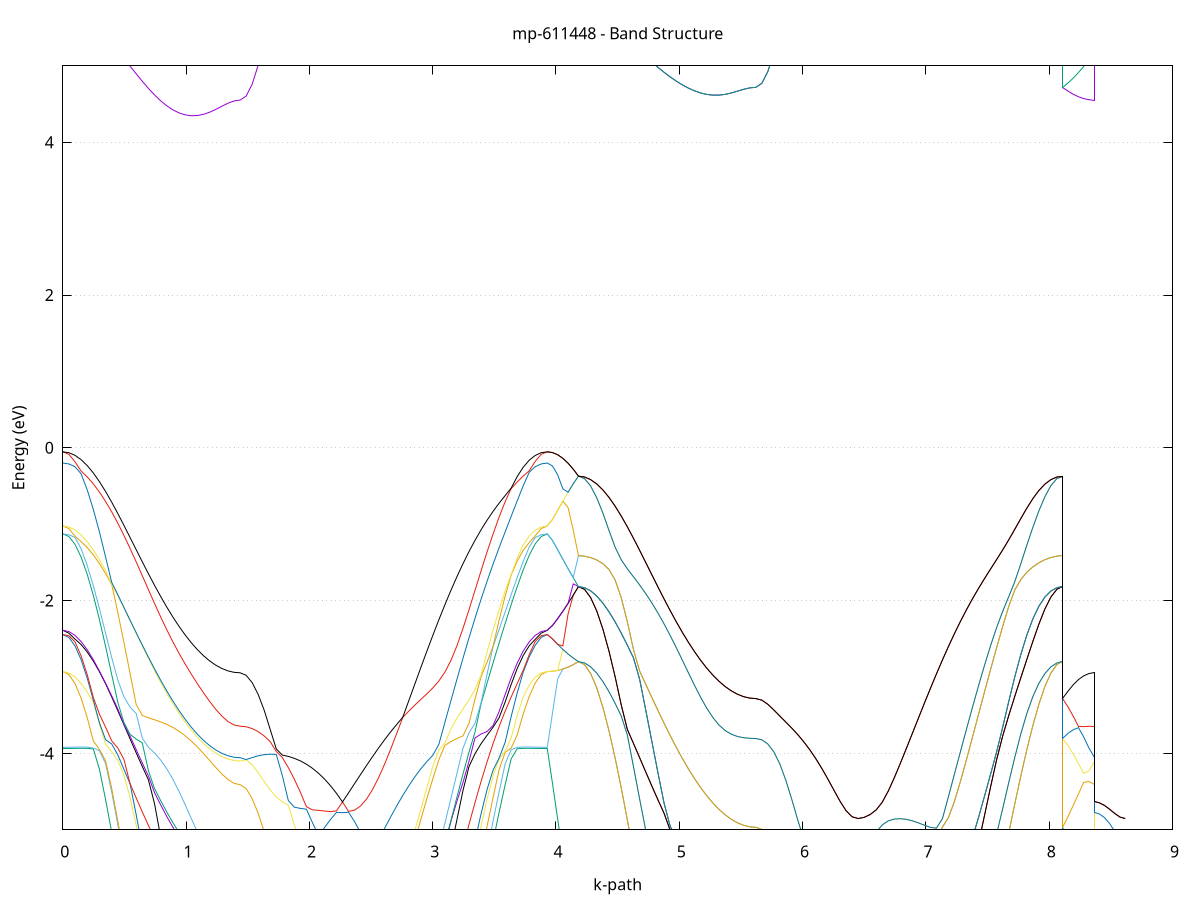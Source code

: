 set title 'mp-611448 - Band Structure'
set xlabel 'k-path'
set ylabel 'Energy (eV)'
set grid y
set yrange [-5:5]
set terminal png size 800,600
set output 'mp-611448_bands_gnuplot.png'
plot '-' using 1:2 with lines notitle, '-' using 1:2 with lines notitle, '-' using 1:2 with lines notitle, '-' using 1:2 with lines notitle, '-' using 1:2 with lines notitle, '-' using 1:2 with lines notitle, '-' using 1:2 with lines notitle, '-' using 1:2 with lines notitle, '-' using 1:2 with lines notitle, '-' using 1:2 with lines notitle, '-' using 1:2 with lines notitle, '-' using 1:2 with lines notitle, '-' using 1:2 with lines notitle, '-' using 1:2 with lines notitle, '-' using 1:2 with lines notitle, '-' using 1:2 with lines notitle, '-' using 1:2 with lines notitle, '-' using 1:2 with lines notitle, '-' using 1:2 with lines notitle, '-' using 1:2 with lines notitle, '-' using 1:2 with lines notitle, '-' using 1:2 with lines notitle, '-' using 1:2 with lines notitle, '-' using 1:2 with lines notitle, '-' using 1:2 with lines notitle, '-' using 1:2 with lines notitle, '-' using 1:2 with lines notitle, '-' using 1:2 with lines notitle, '-' using 1:2 with lines notitle, '-' using 1:2 with lines notitle, '-' using 1:2 with lines notitle, '-' using 1:2 with lines notitle, '-' using 1:2 with lines notitle, '-' using 1:2 with lines notitle, '-' using 1:2 with lines notitle, '-' using 1:2 with lines notitle, '-' using 1:2 with lines notitle, '-' using 1:2 with lines notitle, '-' using 1:2 with lines notitle, '-' using 1:2 with lines notitle, '-' using 1:2 with lines notitle, '-' using 1:2 with lines notitle, '-' using 1:2 with lines notitle, '-' using 1:2 with lines notitle, '-' using 1:2 with lines notitle, '-' using 1:2 with lines notitle, '-' using 1:2 with lines notitle, '-' using 1:2 with lines notitle, '-' using 1:2 with lines notitle, '-' using 1:2 with lines notitle, '-' using 1:2 with lines notitle, '-' using 1:2 with lines notitle, '-' using 1:2 with lines notitle, '-' using 1:2 with lines notitle
0.000000 -21.540721
0.049594 -21.533421
0.099189 -21.511421
0.148783 -21.474821
0.198378 -21.423721
0.247972 -21.357921
0.297567 -21.277621
0.347161 -21.182821
0.396755 -21.073521
0.446350 -20.949821
0.495944 -20.811821
0.545539 -20.659521
0.595133 -20.493121
0.644727 -20.312521
0.694322 -20.118121
0.743916 -19.909921
0.793511 -19.688121
0.843105 -19.453021
0.892700 -19.204721
0.942294 -18.943721
0.991888 -18.670521
1.041483 -18.385421
1.091077 -18.089421
1.140672 -17.783521
1.190266 -17.469421
1.239860 -17.149621
1.289455 -16.828721
1.339049 -16.515321
1.388644 -16.230021
1.438238 -16.060121
1.438238 -16.060121
1.487083 -16.053721
1.535928 -16.034521
1.584773 -16.002621
1.633619 -15.957921
1.682464 -15.900521
1.731309 -15.830521
1.780154 -15.747821
1.828999 -15.652821
1.877844 -15.545321
1.926689 -15.425821
1.975534 -15.294321
2.024380 -15.151321
2.073225 -14.997521
2.122070 -14.834021
2.170915 -14.663321
2.219760 -14.492621
2.268605 -14.347521
2.268605 -14.347521
2.317450 -14.571221
2.366295 -14.879021
2.415141 -15.210821
2.463986 -15.553121
2.512831 -15.899321
2.561676 -16.244921
2.610521 -16.587121
2.659366 -16.923621
2.708211 -17.252821
2.757056 -17.573521
2.805902 -17.884521
2.854747 -18.185221
2.903592 -18.474921
2.952437 -18.753021
3.001282 -19.019221
3.050127 -19.273121
3.098972 -19.514421
3.147817 -19.742921
3.196663 -19.958221
3.245508 -20.160421
3.294353 -20.349121
3.343198 -20.524321
3.392043 -20.685821
3.440888 -20.833621
3.489733 -20.967521
3.538578 -21.087521
3.587424 -21.193521
3.636269 -21.285521
3.685114 -21.363421
3.733959 -21.427221
3.782804 -21.476821
3.831649 -21.512321
3.880494 -21.533621
3.929339 -21.540721
3.929339 -21.540721
3.971450 -21.535421
4.013560 -21.519621
4.055671 -21.493221
4.097781 -21.456321
4.139892 -21.408921
4.182002 -21.350921
4.182002 -21.350921
4.231597 -21.343621
4.281191 -21.321721
4.330786 -21.285221
4.380380 -21.234121
4.429975 -21.168521
4.479569 -21.088321
4.529163 -20.993621
4.578758 -20.884621
4.628352 -20.761121
4.677947 -20.623321
4.727541 -20.471321
4.777135 -20.305221
4.826730 -20.125121
4.876324 -19.931021
4.925919 -19.723321
4.975513 -19.502021
5.025107 -19.267421
5.074702 -19.019821
5.124296 -18.759621
5.173891 -18.487221
5.223485 -18.203321
5.273080 -17.908621
5.322674 -17.604521
5.372268 -17.292821
5.421863 -16.976621
5.471457 -16.661921
5.521052 -16.361221
5.570646 -16.107021
5.620240 -15.991121
5.620240 -15.991121
5.669086 -15.984721
5.717931 -15.965521
5.766776 -15.933621
5.815621 -15.888921
5.864466 -15.831621
5.913311 -15.761621
5.962156 -15.679121
6.011002 -15.584121
6.059847 -15.476921
6.108692 -15.357721
6.157537 -15.226621
6.206382 -15.084321
6.255227 -14.931321
6.304072 -14.769121
6.352917 -14.601021
6.401763 -14.438321
6.450608 -14.342621
6.450608 -14.342621
6.499453 -14.475521
6.548298 -14.748221
6.597143 -15.063021
6.645988 -15.395121
6.694833 -15.734521
6.743678 -16.075421
6.792524 -16.414121
6.841369 -16.747921
6.890214 -17.075121
6.939059 -17.394021
6.987904 -17.703721
7.036749 -18.003221
7.085594 -18.292021
7.134439 -18.569221
7.183285 -18.834721
7.232130 -19.087921
7.280975 -19.328721
7.329820 -19.556621
7.378665 -19.771521
7.427510 -19.973221
7.476355 -20.161521
7.525200 -20.336421
7.574045 -20.497621
7.622891 -20.645121
7.671736 -20.778721
7.720581 -20.898521
7.769426 -21.004421
7.818271 -21.096221
7.867116 -21.173921
7.915961 -21.237621
7.964807 -21.287221
8.013652 -21.322621
8.062497 -21.343921
8.111342 -21.350921
8.111342 -15.991121
8.153452 -16.010021
8.195563 -16.026921
8.237673 -16.040921
8.279784 -16.051421
8.321894 -16.057921
8.364005 -16.060121
8.364005 -14.347521
8.406115 -14.347221
8.448226 -14.346321
8.490336 -14.345121
8.532447 -14.343921
8.574557 -14.343021
8.616668 -14.342621
e
0.000000 -20.817321
0.049594 -20.810021
0.099189 -20.788221
0.148783 -20.751921
0.198378 -20.701021
0.247972 -20.635621
0.297567 -20.555821
0.347161 -20.461521
0.396755 -20.352921
0.446350 -20.230021
0.495944 -20.092821
0.545539 -19.941521
0.595133 -19.776121
0.644727 -19.596821
0.694322 -19.403621
0.743916 -19.196921
0.793511 -18.976621
0.843105 -18.743221
0.892700 -18.496821
0.942294 -18.237821
0.991888 -17.966921
1.041483 -17.684421
1.091077 -17.391421
1.140672 -17.089121
1.190266 -16.779521
1.239860 -16.467921
1.289455 -16.196521
1.339049 -15.978121
1.388644 -15.877821
1.438238 -15.908921
1.438238 -15.908921
1.487083 -15.902521
1.535928 -15.883421
1.584773 -15.851421
1.633619 -15.806921
1.682464 -15.749621
1.731309 -15.679921
1.780154 -15.597721
1.828999 -15.503421
1.877844 -15.397021
1.926689 -15.278921
1.975534 -15.149621
2.024380 -15.009621
2.073225 -14.860021
2.122070 -14.702621
2.170915 -14.541421
2.219760 -14.389821
2.268605 -14.347521
2.268605 -14.347521
2.317450 -14.315621
2.366295 -14.450921
2.415141 -14.680621
2.463986 -14.957421
2.512831 -15.259321
2.561676 -15.578221
2.610521 -15.911421
2.659366 -16.241221
2.708211 -16.565021
2.757056 -16.881321
2.805902 -17.188621
2.854747 -17.486221
2.903592 -17.773121
2.952437 -18.048821
3.001282 -18.312821
3.050127 -18.564721
3.098972 -18.804221
3.147817 -19.031021
3.196663 -19.244921
3.245508 -19.445721
3.294353 -19.633121
3.343198 -19.807121
3.392043 -19.967621
3.440888 -20.114521
3.489733 -20.247621
3.538578 -20.366821
3.587424 -20.472221
3.636269 -20.563621
3.685114 -20.641021
3.733959 -20.704521
3.782804 -20.753821
3.831649 -20.789121
3.880494 -20.810321
3.929339 -20.817321
3.929339 -20.817321
3.971450 -20.907821
4.013560 -21.015721
4.055671 -21.114721
4.097781 -21.203821
4.139892 -21.282621
4.182002 -21.350921
4.182002 -21.350921
4.231597 -21.343621
4.281191 -21.321721
4.330786 -21.285221
4.380380 -21.234121
4.429975 -21.168521
4.479569 -21.088321
4.529163 -20.993621
4.578758 -20.884621
4.628352 -20.761121
4.677947 -20.623321
4.727541 -20.471321
4.777135 -20.305221
4.826730 -20.125121
4.876324 -19.931021
4.925919 -19.723321
4.975513 -19.502021
5.025107 -19.267421
5.074702 -19.019821
5.124296 -18.759621
5.173891 -18.487221
5.223485 -18.203321
5.273080 -17.908621
5.322674 -17.604521
5.372268 -17.292821
5.421863 -16.976621
5.471457 -16.661921
5.521052 -16.361221
5.570646 -16.107021
5.620240 -15.991121
5.620240 -15.991121
5.669086 -15.984721
5.717931 -15.965521
5.766776 -15.933621
5.815621 -15.888921
5.864466 -15.831621
5.913311 -15.761621
5.962156 -15.679121
6.011002 -15.584121
6.059847 -15.476921
6.108692 -15.357721
6.157537 -15.226621
6.206382 -15.084321
6.255227 -14.931321
6.304072 -14.769121
6.352917 -14.601021
6.401763 -14.438321
6.450608 -14.342621
6.450608 -14.342621
6.499453 -14.475521
6.548298 -14.748221
6.597143 -15.063021
6.645988 -15.395121
6.694833 -15.734521
6.743678 -16.075421
6.792524 -16.414121
6.841369 -16.747921
6.890214 -17.075121
6.939059 -17.394021
6.987904 -17.703721
7.036749 -18.003221
7.085594 -18.292021
7.134439 -18.569221
7.183285 -18.834721
7.232130 -19.087921
7.280975 -19.328721
7.329820 -19.556621
7.378665 -19.771521
7.427510 -19.973221
7.476355 -20.161521
7.525200 -20.336421
7.574045 -20.497621
7.622891 -20.645121
7.671736 -20.778721
7.720581 -20.898521
7.769426 -21.004421
7.818271 -21.096221
7.867116 -21.173921
7.915961 -21.237621
7.964807 -21.287221
8.013652 -21.322621
8.062497 -21.343921
8.111342 -21.350921
8.111342 -15.991121
8.153452 -15.971421
8.195563 -15.952121
8.237673 -15.934821
8.279784 -15.921021
8.321894 -15.912021
8.364005 -15.908921
8.364005 -14.347521
8.406115 -14.347221
8.448226 -14.346321
8.490336 -14.345121
8.532447 -14.343921
8.574557 -14.343021
8.616668 -14.342621
e
0.000000 -20.747821
0.049594 -20.740521
0.099189 -20.718721
0.148783 -20.682521
0.198378 -20.631721
0.247972 -20.566521
0.297567 -20.486921
0.347161 -20.392921
0.396755 -20.284721
0.446350 -20.162121
0.495944 -20.025421
0.545539 -19.874621
0.595133 -19.709821
0.644727 -19.531221
0.694322 -19.338921
0.743916 -19.133221
0.793511 -18.914321
0.843105 -18.682421
0.892700 -18.437921
0.942294 -18.181521
0.991888 -17.913721
1.041483 -17.635621
1.091077 -17.348721
1.140672 -17.055321
1.190266 -16.759221
1.239860 -16.465821
1.289455 -16.154321
1.339049 -15.858521
1.388644 -15.613021
1.438238 -15.504921
1.438238 -15.504921
1.487083 -15.498721
1.535928 -15.480121
1.584773 -15.449221
1.633619 -15.406021
1.682464 -15.350621
1.731309 -15.283121
1.780154 -15.203621
1.828999 -15.112321
1.877844 -15.009521
1.926689 -14.895521
1.975534 -14.770721
2.024380 -14.635821
2.073225 -14.491521
2.122070 -14.339121
2.170915 -14.180621
2.219760 -14.019021
2.268605 -14.050521
2.268605 -14.050521
2.317450 -14.052521
2.366295 -14.306021
2.415141 -14.599321
2.463986 -14.916021
2.512831 -15.244721
2.561676 -15.573821
2.610521 -15.893321
2.659366 -16.212921
2.708211 -16.528921
2.757056 -16.839121
2.805902 -17.141721
2.854747 -17.435421
2.903592 -17.719221
2.952437 -17.992421
3.001282 -18.254321
3.050127 -18.504521
3.098972 -18.742321
3.147817 -18.967921
3.196663 -19.180721
3.245508 -19.380621
3.294353 -19.567321
3.343198 -19.740721
3.392043 -19.900621
3.440888 -20.046921
3.489733 -20.179621
3.538578 -20.298521
3.587424 -20.403621
3.636269 -20.494721
3.685114 -20.572021
3.733959 -20.635221
3.782804 -20.684421
3.831649 -20.719621
3.880494 -20.740721
3.929339 -20.747821
3.929339 -20.747821
3.971450 -20.647021
4.013560 -20.508221
4.055671 -20.357821
4.097781 -20.197021
4.139892 -20.026021
4.182002 -19.845121
4.182002 -19.845121
4.231597 -19.837921
4.281191 -19.816321
4.330786 -19.780421
4.380380 -19.730121
4.429975 -19.665521
4.479569 -19.586721
4.529163 -19.493621
4.578758 -19.386321
4.628352 -19.265021
4.677947 -19.129621
4.727541 -18.980321
4.777135 -18.817221
4.826730 -18.640521
4.876324 -18.450321
4.925919 -18.246921
4.975513 -18.030421
5.025107 -17.801421
5.074702 -17.560221
5.124296 -17.307521
5.173891 -17.044121
5.223485 -16.771321
5.273080 -16.491121
5.322674 -16.206921
5.372268 -15.924821
5.421863 -15.657121
5.471457 -15.430121
5.521052 -15.294221
5.570646 -15.288921
5.620240 -15.326121
5.620240 -15.326121
5.669086 -15.320021
5.717931 -15.301721
5.766776 -15.271321
5.815621 -15.228821
5.864466 -15.174421
5.913311 -15.108321
5.962156 -15.030821
6.011002 -14.942421
6.059847 -14.843521
6.108692 -14.735021
6.157537 -14.617821
6.206382 -14.493821
6.255227 -14.365221
6.304072 -14.236321
6.352917 -14.113921
6.401763 -14.013621
6.450608 -13.986321
6.450608 -13.986321
6.499453 -13.912421
6.548298 -13.921421
6.597143 -14.049821
6.645988 -14.250821
6.694833 -14.502121
6.743678 -14.783421
6.792524 -15.080421
6.841369 -15.384021
6.890214 -15.688421
6.939059 -15.989621
6.987904 -16.285121
7.036749 -16.572921
7.085594 -16.851821
7.134439 -17.120621
7.183285 -17.378821
7.232130 -17.625621
7.280975 -17.860621
7.329820 -18.083521
7.378665 -18.293921
7.427510 -18.491521
7.476355 -18.676321
7.525200 -18.847821
7.574045 -19.006121
7.622891 -19.150921
7.671736 -19.282321
7.720581 -19.400021
7.769426 -19.504121
7.818271 -19.594421
7.867116 -19.670921
7.915961 -19.733621
7.964807 -19.782321
8.013652 -19.817221
8.062497 -19.838121
8.111342 -19.845121
8.111342 -15.326121
8.153452 -15.379421
8.195563 -15.423821
8.237673 -15.458921
8.279784 -15.484321
8.321894 -15.499721
8.364005 -15.504921
8.364005 -14.050521
8.406115 -14.048421
8.448226 -14.042321
8.490336 -14.032521
8.532447 -14.019421
8.574557 -14.003721
8.616668 -13.986321
e
0.000000 -18.589321
0.049594 -18.582221
0.099189 -18.560921
0.148783 -18.525621
0.198378 -18.476121
0.247972 -18.412621
0.297567 -18.335021
0.347161 -18.243421
0.396755 -18.138021
0.446350 -18.018721
0.495944 -17.885721
0.545539 -17.739021
0.595133 -17.578821
0.644727 -17.405321
0.694322 -17.218621
0.743916 -17.019221
0.793511 -16.807221
0.843105 -16.583021
0.892700 -16.347421
0.942294 -16.101121
0.991888 -15.845421
1.041483 -15.582121
1.091077 -15.314421
1.140672 -15.068621
1.190266 -14.858621
1.239860 -14.721221
1.289455 -14.704421
1.339049 -14.797521
1.388644 -14.903521
1.438238 -14.940321
1.438238 -14.940321
1.487083 -14.934521
1.535928 -14.916821
1.584773 -14.887521
1.633619 -14.846721
1.682464 -14.794721
1.731309 -14.731821
1.780154 -14.658721
1.828999 -14.576021
1.877844 -14.484921
1.926689 -14.387021
1.975534 -14.284621
2.024380 -14.181321
2.073225 -14.082621
2.122070 -13.996621
2.170915 -13.935121
2.219760 -13.918421
2.268605 -13.913121
2.268605 -13.913121
2.317450 -13.955421
2.366295 -13.815121
2.415141 -13.701521
2.463986 -13.652321
2.512831 -13.696721
2.561676 -13.834521
2.610521 -14.039221
2.659366 -14.282821
2.708211 -14.547521
2.757056 -14.829621
2.805902 -15.110821
2.854747 -15.387421
2.903592 -15.657121
2.952437 -15.918321
3.001282 -16.169821
3.050127 -16.410821
3.098972 -16.640721
3.147817 -16.858921
3.196663 -17.065121
3.245508 -17.259021
3.294353 -17.440321
3.343198 -17.608821
3.392043 -17.764321
3.440888 -17.906621
3.489733 -18.035821
3.538578 -18.151521
3.587424 -18.253821
3.636269 -18.342721
3.685114 -18.417921
3.733959 -18.479521
3.782804 -18.527521
3.831649 -18.561821
3.880494 -18.582421
3.929339 -18.589321
3.929339 -18.589321
3.971450 -18.799221
4.013560 -19.026121
4.055671 -19.244621
4.097781 -19.454221
4.139892 -19.654421
4.182002 -19.845121
4.182002 -19.845121
4.231597 -19.837921
4.281191 -19.816321
4.330786 -19.780421
4.380380 -19.730121
4.429975 -19.665521
4.479569 -19.586721
4.529163 -19.493621
4.578758 -19.386321
4.628352 -19.265021
4.677947 -19.129621
4.727541 -18.980321
4.777135 -18.817221
4.826730 -18.640521
4.876324 -18.450321
4.925919 -18.246921
4.975513 -18.030421
5.025107 -17.801421
5.074702 -17.560221
5.124296 -17.307521
5.173891 -17.044121
5.223485 -16.771321
5.273080 -16.491121
5.322674 -16.206921
5.372268 -15.924821
5.421863 -15.657121
5.471457 -15.430121
5.521052 -15.294221
5.570646 -15.288921
5.620240 -15.326121
5.620240 -15.326121
5.669086 -15.320021
5.717931 -15.301721
5.766776 -15.271321
5.815621 -15.228821
5.864466 -15.174421
5.913311 -15.108321
5.962156 -15.030821
6.011002 -14.942421
6.059847 -14.843521
6.108692 -14.735021
6.157537 -14.617821
6.206382 -14.493821
6.255227 -14.365221
6.304072 -14.236321
6.352917 -14.113921
6.401763 -14.013621
6.450608 -13.986321
6.450608 -13.986321
6.499453 -13.912421
6.548298 -13.921421
6.597143 -14.049821
6.645988 -14.250821
6.694833 -14.502121
6.743678 -14.783421
6.792524 -15.080421
6.841369 -15.384021
6.890214 -15.688421
6.939059 -15.989621
6.987904 -16.285121
7.036749 -16.572921
7.085594 -16.851821
7.134439 -17.120621
7.183285 -17.378821
7.232130 -17.625621
7.280975 -17.860621
7.329820 -18.083521
7.378665 -18.293921
7.427510 -18.491521
7.476355 -18.676221
7.525200 -18.847821
7.574045 -19.006121
7.622891 -19.150921
7.671736 -19.282321
7.720581 -19.400021
7.769426 -19.504121
7.818271 -19.594421
7.867116 -19.670921
7.915961 -19.733621
7.964807 -19.782321
8.013652 -19.817221
8.062497 -19.838121
8.111342 -19.845121
8.111342 -15.326121
8.153452 -15.264421
8.195563 -15.194921
8.237673 -15.119421
8.279784 -15.041721
8.321894 -14.972421
8.364005 -14.940321
8.364005 -13.913121
8.406115 -13.915821
8.448226 -13.923621
8.490336 -13.935721
8.532447 -13.951121
8.574557 -13.968421
8.616668 -13.986321
e
0.000000 -18.533721
0.049594 -18.526621
0.099189 -18.505521
0.148783 -18.470321
0.198378 -18.421121
0.247972 -18.357821
0.297567 -18.280621
0.347161 -18.189421
0.396755 -18.084521
0.446350 -17.965821
0.495944 -17.833521
0.545539 -17.687621
0.595133 -17.528421
0.644727 -17.356021
0.694322 -17.170821
0.743916 -16.973121
0.793511 -16.763221
0.843105 -16.541721
0.892700 -16.309421
0.942294 -16.067721
0.991888 -15.818221
1.041483 -15.564121
1.091077 -15.310821
1.140672 -15.048121
1.190266 -14.794521
1.239860 -14.577321
1.289455 -14.443021
1.339049 -14.441621
1.388644 -14.543221
1.438238 -14.611421
1.438238 -14.611421
1.487083 -14.605521
1.535928 -14.588121
1.584773 -14.559121
1.633619 -14.518921
1.682464 -14.467621
1.731309 -14.405721
1.780154 -14.333921
1.828999 -14.253121
1.877844 -14.164621
1.926689 -14.070321
1.975534 -13.973321
2.024380 -13.878221
2.073225 -13.792721
2.122070 -13.728821
2.170915 -13.721721
2.219760 -13.909621
2.268605 -13.859021
2.268605 -13.859021
2.317450 -13.867321
2.366295 -13.711821
2.415141 -13.505321
2.463986 -13.504421
2.512831 -13.598021
2.561676 -13.774921
2.610521 -14.007321
2.659366 -14.270221
2.708211 -14.546221
2.757056 -14.818021
2.805902 -15.091221
2.854747 -15.361621
2.903592 -15.626321
2.952437 -15.883421
3.001282 -16.131621
3.050127 -16.369921
3.098972 -16.597421
3.147817 -16.813721
3.196663 -17.018221
3.245508 -17.210621
3.294353 -17.390721
3.343198 -17.558121
3.392043 -17.712721
3.440888 -17.854321
3.489733 -17.982721
3.538578 -18.097921
3.587424 -18.199821
3.636269 -18.288221
3.685114 -18.363121
3.733959 -18.424421
3.782804 -18.472221
3.831649 -18.506321
3.880494 -18.526821
3.929339 -18.533721
3.929339 -18.533721
3.971450 -18.315721
4.013560 -18.065021
4.055671 -17.807221
4.097781 -17.544121
4.139892 -17.277521
4.182002 -17.009821
4.182002 -17.009821
4.231597 -17.002921
4.281191 -16.982421
4.330786 -16.948221
4.380380 -16.900521
4.429975 -16.839121
4.479569 -16.764321
4.529163 -16.676021
4.578758 -16.574221
4.628352 -16.459221
4.677947 -16.331021
4.727541 -16.189821
4.777135 -16.035821
4.826730 -15.869221
4.876324 -15.690221
4.925919 -15.499321
4.975513 -15.297121
5.025107 -15.084421
5.074702 -14.862121
5.124296 -14.632121
5.173891 -14.397621
5.223485 -14.164221
5.273080 -13.943521
5.322674 -13.761221
5.372268 -13.669121
5.421863 -13.718321
5.471457 -13.863821
5.521052 -13.984921
5.570646 -13.999021
5.620240 -13.970921
5.620240 -13.970921
5.669086 -13.965821
5.717931 -13.950621
5.766776 -13.925421
5.815621 -13.890721
5.864466 -13.847221
5.913311 -13.796021
5.962156 -13.738421
6.011002 -13.676621
6.059847 -13.613821
6.108692 -13.554821
6.157537 -13.506421
6.206382 -13.478521
6.255227 -13.484121
6.304072 -13.536321
6.352917 -13.642721
6.401763 -13.788921
6.450608 -13.870921
6.450608 -13.870921
6.499453 -13.857021
6.548298 -13.718121
6.597143 -13.518321
6.645988 -13.316921
6.694833 -13.133921
6.743678 -13.002221
6.792524 -12.971021
6.841369 -13.062821
6.890214 -13.242921
6.939059 -13.467421
6.987904 -13.710821
7.036749 -13.960121
7.085594 -14.208821
7.134439 -14.452821
7.183285 -14.689821
7.232130 -14.918221
7.280975 -15.137021
7.329820 -15.345421
7.378665 -15.542721
7.427510 -15.728521
7.476355 -15.902621
7.525200 -16.064521
7.574045 -16.214121
7.622891 -16.351221
7.671736 -16.475721
7.720581 -16.587321
7.769426 -16.686021
7.818271 -16.771721
7.867116 -16.844321
7.915961 -16.903821
7.964807 -16.950121
8.013652 -16.983221
8.062497 -17.003121
8.111342 -17.009821
8.111342 -13.970921
8.153452 -14.098021
8.195563 -14.230921
8.237673 -14.359921
8.279784 -14.477421
8.321894 -14.571121
8.364005 -14.611421
8.364005 -13.859021
8.406115 -13.859821
8.448226 -13.862021
8.490336 -13.865021
8.532447 -13.867921
8.574557 -13.870121
8.616668 -13.870921
e
0.000000 -15.867221
0.049594 -15.860621
0.099189 -15.841121
0.148783 -15.808621
0.198378 -15.763021
0.247972 -15.704521
0.297567 -15.633021
0.347161 -15.548621
0.396755 -15.451421
0.446350 -15.341421
0.495944 -15.218821
0.545539 -15.083521
0.595133 -14.936021
0.644727 -14.776121
0.694322 -14.604421
0.743916 -14.421021
0.793511 -14.226421
0.843105 -14.021321
0.892700 -13.806721
0.942294 -13.584421
0.991888 -13.357521
1.041483 -13.132221
1.091077 -12.923021
1.140672 -12.765921
1.190266 -12.835421
1.239860 -13.047421
1.289455 -13.221521
1.339049 -13.521121
1.388644 -13.755721
1.438238 -13.847921
1.438238 -13.847921
1.487083 -13.842821
1.535928 -13.827721
1.584773 -13.802721
1.633619 -13.768621
1.682464 -13.726121
1.731309 -13.676521
1.780154 -13.621721
1.828999 -13.564721
1.877844 -13.509321
1.926689 -13.461921
1.975534 -13.431421
2.024380 -13.429721
2.073225 -13.471121
2.122070 -13.567521
2.170915 -13.704721
2.219760 -13.742721
2.268605 -13.859021
2.268605 -13.859021
2.317450 -13.709021
2.366295 -13.583321
2.415141 -13.503521
2.463986 -13.273321
2.512831 -13.031021
2.561676 -12.781221
2.610521 -12.528421
2.659366 -12.277321
2.708211 -12.165821
2.757056 -12.417621
2.805902 -12.671321
2.854747 -12.922721
2.903592 -13.168921
2.952437 -13.408021
3.001282 -13.638821
3.050127 -13.860321
3.098972 -14.071721
3.147817 -14.272621
3.196663 -14.462521
3.245508 -14.641121
3.294353 -14.808221
3.343198 -14.963521
3.392043 -15.106821
3.440888 -15.238121
3.489733 -15.357121
3.538578 -15.463821
3.587424 -15.558121
3.636269 -15.640121
3.685114 -15.709421
3.733959 -15.766121
3.782804 -15.810321
3.831649 -15.841921
3.880494 -15.860821
3.929339 -15.867221
3.929339 -15.867221
3.971450 -15.917321
4.013560 -16.055321
4.055671 -16.254221
4.097781 -16.489721
4.139892 -16.745021
4.182002 -17.009821
4.182002 -17.009821
4.231597 -17.002921
4.281191 -16.982421
4.330786 -16.948221
4.380380 -16.900521
4.429975 -16.839121
4.479569 -16.764321
4.529163 -16.676021
4.578758 -16.574221
4.628352 -16.459221
4.677947 -16.331021
4.727541 -16.189821
4.777135 -16.035821
4.826730 -15.869221
4.876324 -15.690221
4.925919 -15.499321
4.975513 -15.297121
5.025107 -15.084421
5.074702 -14.862121
5.124296 -14.632121
5.173891 -14.397621
5.223485 -14.164221
5.273080 -13.943521
5.322674 -13.761221
5.372268 -13.669121
5.421863 -13.718321
5.471457 -13.863821
5.521052 -13.984921
5.570646 -13.999021
5.620240 -13.970921
5.620240 -13.970921
5.669086 -13.965821
5.717931 -13.950521
5.766776 -13.925421
5.815621 -13.890721
5.864466 -13.847221
5.913311 -13.796021
5.962156 -13.738421
6.011002 -13.676621
6.059847 -13.613821
6.108692 -13.554821
6.157537 -13.506421
6.206382 -13.478521
6.255227 -13.484121
6.304072 -13.536321
6.352917 -13.642721
6.401763 -13.788921
6.450608 -13.870921
6.450608 -13.870921
6.499453 -13.857021
6.548298 -13.718121
6.597143 -13.518321
6.645988 -13.316921
6.694833 -13.133921
6.743678 -13.002221
6.792524 -12.971021
6.841369 -13.062821
6.890214 -13.242921
6.939059 -13.467421
6.987904 -13.710821
7.036749 -13.960121
7.085594 -14.208821
7.134439 -14.452821
7.183285 -14.689821
7.232130 -14.918221
7.280975 -15.137021
7.329820 -15.345421
7.378665 -15.542721
7.427510 -15.728521
7.476355 -15.902621
7.525200 -16.064521
7.574045 -16.214121
7.622891 -16.351221
7.671736 -16.475721
7.720581 -16.587321
7.769426 -16.686021
7.818271 -16.771721
7.867116 -16.844321
7.915961 -16.903821
7.964807 -16.950121
8.013652 -16.983221
8.062497 -17.003121
8.111342 -17.009821
8.111342 -13.970921
8.153452 -13.867821
8.195563 -13.813021
8.237673 -13.807921
8.279784 -13.824721
8.321894 -13.841521
8.364005 -13.847921
8.364005 -13.859021
8.406115 -13.859821
8.448226 -13.861921
8.490336 -13.864921
8.532447 -13.867921
8.574557 -13.870121
8.616668 -13.870921
e
0.000000 -13.448221
0.049594 -13.441521
0.099189 -13.421221
0.148783 -13.387721
0.198378 -13.340621
0.247972 -13.280421
0.297567 -13.207221
0.347161 -13.121321
0.396755 -13.023121
0.446350 -12.913121
0.495944 -12.791821
0.545539 -12.660121
0.595133 -12.519321
0.644727 -12.371121
0.694322 -12.217821
0.743916 -12.063421
0.793511 -11.914221
0.843105 -11.781321
0.892700 -11.684121
0.942294 -11.655021
0.991888 -11.734321
1.041483 -11.936821
1.091077 -12.225521
1.140672 -12.542821
1.190266 -12.732421
1.239860 -12.837321
1.289455 -13.059721
1.339049 -12.966221
1.388644 -12.819021
1.438238 -12.704621
1.438238 -12.704621
1.487083 -12.698321
1.535928 -12.679321
1.584773 -12.647721
1.633619 -12.603521
1.682464 -12.546721
1.731309 -12.477321
1.780154 -12.395521
1.828999 -12.301321
1.877844 -12.199021
1.926689 -12.149821
1.975534 -12.105321
2.024380 -12.066221
2.073225 -12.030421
2.122070 -11.994221
2.170915 -11.956521
2.219760 -11.923021
2.268605 -11.907221
2.268605 -11.907221
2.317450 -11.924221
2.366295 -11.978021
2.415141 -12.047921
2.463986 -12.089021
2.512831 -12.056021
2.561676 -11.935921
2.610521 -11.745921
2.659366 -11.923621
2.708211 -12.035521
2.757056 -11.813821
2.805902 -11.627921
2.854747 -11.497021
2.903592 -11.437121
2.952437 -11.450521
3.001282 -11.524321
3.050127 -11.639521
3.098972 -11.779321
3.147817 -11.931821
3.196663 -12.089021
3.245508 -12.245621
3.294353 -12.398121
3.343198 -12.544221
3.392043 -12.682121
3.440888 -12.810521
3.489733 -12.928621
3.538578 -13.035621
3.587424 -13.131021
3.636269 -13.214521
3.685114 -13.285521
3.733959 -13.343821
3.782804 -13.389421
3.831649 -13.422121
3.880494 -13.441721
3.929339 -13.448221
3.929339 -13.448221
3.971450 -13.389221
4.013560 -13.225321
4.055671 -12.982421
4.097781 -12.685521
4.139892 -12.351321
4.182002 -11.990621
4.182002 -11.990621
4.231597 -11.984321
4.281191 -11.965621
4.330786 -11.934521
4.380380 -11.891121
4.429975 -11.835521
4.479569 -11.768221
4.529163 -11.689221
4.578758 -11.599221
4.628352 -11.498721
4.677947 -11.388321
4.727541 -11.269421
4.777135 -11.143721
4.826730 -11.013521
4.876324 -10.883121
4.925919 -10.759621
4.975513 -10.656421
5.025107 -10.600221
5.074702 -10.638221
5.124296 -10.817121
5.173891 -11.117721
5.223485 -11.474021
5.273080 -11.833621
5.322674 -12.152721
5.372268 -12.377021
5.421863 -12.484621
5.471457 -12.623921
5.521052 -12.875021
5.570646 -13.117921
5.620240 -13.227821
5.620240 -13.227821
5.669086 -13.221621
5.717931 -13.202921
5.766776 -13.171921
5.815621 -13.128821
5.864466 -13.073621
5.913311 -13.006721
5.962156 -12.928521
6.011002 -12.839521
6.059847 -12.740221
6.108692 -12.631521
6.157537 -12.514221
6.206382 -12.389721
6.255227 -12.259321
6.304072 -12.124821
6.352917 -11.990121
6.401763 -11.867521
6.450608 -11.806421
6.450608 -11.806421
6.499453 -11.851821
6.548298 -11.895821
6.597143 -11.870621
6.645988 -11.769821
6.694833 -11.631021
6.743678 -11.736421
6.792524 -11.762321
6.841369 -11.670621
6.890214 -11.491621
6.939059 -11.268821
6.987904 -11.032621
7.036749 -10.806321
7.085594 -10.614821
7.134439 -10.485021
7.183285 -10.434321
7.232130 -10.457921
7.280975 -10.535121
7.329820 -10.644221
7.378665 -10.769821
7.427510 -10.902221
7.476355 -11.035121
7.525200 -11.164821
7.574045 -11.288721
7.622891 -11.405121
7.671736 -11.512621
7.720581 -11.610621
7.769426 -11.698121
7.818271 -11.774721
7.867116 -11.840221
7.915961 -11.894021
7.964807 -11.936121
8.013652 -11.966321
8.062497 -11.984521
8.111342 -11.990621
8.111342 -13.227821
8.153452 -13.274721
8.195563 -13.247721
8.237673 -13.145121
8.279784 -12.995021
8.321894 -12.825021
8.364005 -12.704621
8.364005 -11.907221
8.406115 -11.901421
8.448226 -11.884921
8.490336 -11.860921
8.532447 -11.834921
8.574557 -11.814321
8.616668 -11.806421
e
0.000000 -9.544621
0.049594 -9.539321
0.099189 -9.523321
0.148783 -9.496821
0.198378 -9.460021
0.247972 -9.413121
0.297567 -9.356721
0.347161 -9.291421
0.396755 -9.218121
0.446350 -9.138021
0.495944 -9.053321
0.545539 -8.967021
0.595133 -8.884621
0.644727 -8.816321
0.694322 -8.782121
0.743916 -8.833621
0.793511 -9.143821
0.843105 -9.557021
0.892700 -9.993921
0.942294 -10.425521
0.991888 -10.841721
1.041483 -11.245021
1.091077 -11.645021
1.140672 -12.045121
1.190266 -12.440521
1.239860 -12.818521
1.289455 -12.951621
1.339049 -12.949121
1.388644 -12.742321
1.438238 -12.502921
1.438238 -12.502921
1.487083 -12.498321
1.535928 -12.484821
1.584773 -12.462621
1.633619 -12.432221
1.682464 -12.394521
1.731309 -12.350621
1.780154 -12.301921
1.828999 -12.250621
1.877844 -12.194921
1.926689 -12.076421
1.975534 -11.946221
2.024380 -11.804521
2.073225 -11.776621
2.122070 -11.788021
2.170915 -11.830721
2.219760 -11.882021
2.268605 -11.907221
2.268605 -11.907221
2.317450 -11.879321
2.366295 -11.790921
2.415141 -11.648821
2.463986 -11.668421
2.512831 -11.663221
2.561676 -11.560821
2.610521 -11.704821
2.659366 -11.508221
2.708211 -11.238221
2.757056 -10.945621
2.805902 -10.636521
2.854747 -10.315621
2.903592 -9.987921
2.952437 -9.659221
3.001282 -9.339621
3.050127 -9.047021
3.098972 -8.812921
3.147817 -8.719221
3.196663 -8.706321
3.245508 -8.743621
3.294353 -8.809921
3.343198 -8.890921
3.392043 -8.977621
3.440888 -9.064621
3.489733 -9.148521
3.538578 -9.227021
3.587424 -9.298621
3.636269 -9.362221
3.685114 -9.417021
3.733959 -9.462521
3.782804 -9.498221
3.831649 -9.523921
3.880494 -9.539421
3.929339 -9.544621
3.929339 -9.544621
3.971450 -9.951521
4.013560 -10.381821
4.055671 -10.802821
4.097781 -11.212821
4.139892 -11.609621
4.182002 -11.990621
4.182002 -11.990621
4.231597 -11.984321
4.281191 -11.965621
4.330786 -11.934521
4.380380 -11.891121
4.429975 -11.835521
4.479569 -11.768221
4.529163 -11.689221
4.578758 -11.599221
4.628352 -11.498721
4.677947 -11.388321
4.727541 -11.269421
4.777135 -11.143721
4.826730 -11.013521
4.876324 -10.883121
4.925919 -10.759521
4.975513 -10.656421
5.025107 -10.600221
5.074702 -10.638221
5.124296 -10.817121
5.173891 -11.117721
5.223485 -11.474021
5.273080 -11.833621
5.322674 -12.152721
5.372268 -12.377021
5.421863 -12.484621
5.471457 -12.623921
5.521052 -12.875021
5.570646 -13.117921
5.620240 -13.227821
5.620240 -13.227821
5.669086 -13.221621
5.717931 -13.202921
5.766776 -13.171921
5.815621 -13.128821
5.864466 -13.073621
5.913311 -13.006721
5.962156 -12.928521
6.011002 -12.839521
6.059847 -12.740221
6.108692 -12.631521
6.157537 -12.514221
6.206382 -12.389721
6.255227 -12.259321
6.304072 -12.124821
6.352917 -11.990121
6.401763 -11.867521
6.450608 -11.806421
6.450608 -11.806421
6.499453 -11.851821
6.548298 -11.895821
6.597143 -11.870621
6.645988 -11.769821
6.694833 -11.631021
6.743678 -11.736421
6.792524 -11.762321
6.841369 -11.670621
6.890214 -11.491621
6.939059 -11.268821
6.987904 -11.032621
7.036749 -10.806321
7.085594 -10.614821
7.134439 -10.485021
7.183285 -10.434321
7.232130 -10.457921
7.280975 -10.535121
7.329820 -10.644221
7.378665 -10.769821
7.427510 -10.902221
7.476355 -11.035121
7.525200 -11.164821
7.574045 -11.288721
7.622891 -11.405121
7.671736 -11.512621
7.720581 -11.610621
7.769426 -11.698121
7.818271 -11.774721
7.867116 -11.840221
7.915961 -11.894021
7.964807 -11.936121
8.013652 -11.966321
8.062497 -11.984521
8.111342 -11.990621
8.111342 -13.227821
8.153452 -13.132021
8.195563 -13.006021
8.237673 -12.859121
8.279784 -12.696621
8.321894 -12.523421
8.364005 -12.502921
8.364005 -11.907221
8.406115 -11.901321
8.448226 -11.884921
8.490336 -11.860921
8.532447 -11.834921
8.574557 -11.814321
8.616668 -11.806421
e
0.000000 -9.477121
0.049594 -9.471821
0.099189 -9.455821
0.148783 -9.429421
0.198378 -9.392621
0.247972 -9.345921
0.297567 -9.289421
0.347161 -9.224021
0.396755 -9.150321
0.446350 -9.069621
0.495944 -8.983621
0.545539 -8.895421
0.595133 -8.810621
0.644727 -8.741621
0.694322 -8.721121
0.743916 -8.820121
0.793511 -8.980421
0.843105 -9.272121
0.892700 -9.647121
0.942294 -10.057921
0.991888 -10.476421
1.041483 -10.883421
1.091077 -11.256421
1.140672 -11.552921
1.190266 -11.695421
1.239860 -11.669421
1.289455 -11.659321
1.339049 -11.849921
1.388644 -12.117821
1.438238 -12.381521
1.438238 -12.381521
1.487083 -12.376021
1.535928 -12.359721
1.584773 -12.332821
1.633619 -12.295621
1.682464 -12.248621
1.731309 -12.192821
1.780154 -12.129221
1.828999 -12.059821
1.877844 -11.987121
1.926689 -11.915121
1.975534 -11.849821
2.024380 -11.800121
2.073225 -11.652221
2.122070 -11.632721
2.170915 -11.720121
2.219760 -11.802521
2.268605 -11.834921
2.268605 -11.834921
2.317450 -11.802921
2.366295 -11.717721
2.415141 -11.604421
2.463986 -11.499721
2.512831 -11.461421
2.561676 -11.536321
2.610521 -11.387321
2.659366 -11.166421
2.708211 -10.914121
2.757056 -10.640521
2.805902 -10.352621
2.854747 -10.056421
2.903592 -9.758721
2.952437 -9.468121
3.001282 -9.198121
3.050127 -8.968821
3.098972 -8.804221
3.147817 -8.674021
3.196663 -8.636121
3.245508 -8.667421
3.294353 -8.734721
3.343198 -8.818121
3.392043 -8.906921
3.440888 -8.995421
3.489733 -9.080321
3.538578 -9.159321
3.587424 -9.231221
3.636269 -9.294921
3.685114 -9.349721
3.733959 -9.395121
3.782804 -9.430821
3.831649 -9.456521
3.880494 -9.471921
3.929339 -9.477121
3.929339 -9.477121
3.971450 -9.062821
4.013560 -8.610121
4.055671 -8.151321
4.097781 -7.687721
4.139892 -7.220121
4.182002 -6.749621
4.182002 -6.749621
4.231597 -6.745821
4.281191 -6.734821
4.330786 -6.716621
4.380380 -6.691821
4.429975 -6.661121
4.479569 -6.625421
4.529163 -6.586721
4.578758 -6.547921
4.628352 -6.515221
4.677947 -6.504921
4.727541 -6.579721
4.777135 -6.881921
4.826730 -7.322821
4.876324 -7.791621
4.925919 -8.260221
4.975513 -8.713621
5.025107 -9.133721
5.074702 -9.494921
5.124296 -9.793321
5.173891 -10.088121
5.223485 -10.427221
5.273080 -10.800021
5.322674 -11.181721
5.372268 -11.546321
5.421863 -11.838621
5.471457 -11.918921
5.521052 -11.765021
5.570646 -11.516521
5.620240 -11.328321
5.620240 -11.328321
5.669086 -11.323821
5.717931 -11.310221
5.766776 -11.288221
5.815621 -11.258221
5.864466 -11.221521
5.913311 -11.179921
5.962156 -11.136321
6.011002 -11.095121
6.059847 -11.062921
6.108692 -11.048721
6.157537 -11.061821
6.206382 -11.107321
6.255227 -11.180221
6.304072 -11.267321
6.352917 -11.360421
6.401763 -11.458521
6.450608 -11.515721
6.450608 -11.515721
6.499453 -11.465321
6.548298 -11.402621
6.597143 -11.409521
6.645988 -11.496221
6.694833 -11.601121
6.743678 -11.399221
6.792524 -11.159221
6.841369 -10.893921
6.890214 -10.608621
6.939059 -10.307021
6.987904 -9.992121
7.036749 -9.666921
7.085594 -9.335121
7.134439 -9.004021
7.183285 -8.687121
7.232130 -8.388421
7.280975 -8.080021
7.329820 -7.746121
7.378665 -7.389821
7.427510 -7.019121
7.476355 -6.670721
7.525200 -6.519721
7.574045 -6.478721
7.622891 -6.485221
7.671736 -6.513421
7.720581 -6.550621
7.769426 -6.590321
7.818271 -6.628621
7.867116 -6.663521
7.915961 -6.693521
7.964807 -6.717621
8.013652 -6.735221
8.062497 -6.746021
8.111342 -6.749621
8.111342 -11.328321
8.153452 -11.515221
8.195563 -11.731121
8.237673 -11.951021
8.279784 -12.167421
8.321894 -12.371821
8.364005 -12.381521
8.364005 -11.834921
8.406115 -11.824921
8.448226 -11.795421
8.490336 -11.747621
8.532447 -11.683321
8.574557 -11.604921
8.616668 -11.515721
e
0.000000 -3.935821
0.049594 -3.935421
0.099189 -3.934421
0.148783 -3.933521
0.198378 -3.934621
0.247972 -3.941321
0.297567 -4.210321
0.347161 -4.606021
0.396755 -5.032721
0.446350 -5.482321
0.495944 -5.948021
0.545539 -6.423321
0.595133 -6.900621
0.644727 -7.368821
0.694322 -7.802521
0.743916 -8.146621
0.793511 -8.429721
0.843105 -8.782921
0.892700 -9.153521
0.942294 -9.477621
0.991888 -9.714521
1.041483 -9.866621
1.091077 -10.027521
1.140672 -10.293921
1.190266 -10.636921
1.239860 -11.007521
1.289455 -11.382821
1.339049 -11.751321
1.388644 -12.104021
1.438238 -12.276021
1.438238 -12.276021
1.487083 -12.270221
1.535928 -12.252821
1.584773 -12.223921
1.633619 -12.184021
1.682464 -12.133321
1.731309 -12.072321
1.780154 -12.002121
1.828999 -11.924121
1.877844 -11.840521
1.926689 -11.755021
1.975534 -11.674721
2.024380 -11.612721
2.073225 -11.591721
2.122070 -11.490721
2.170915 -11.323921
2.219760 -11.165221
2.268605 -11.077021
2.268605 -11.077021
2.317450 -11.186521
2.366295 -11.390321
2.415141 -11.568821
2.463986 -11.464321
2.512831 -11.246521
2.561676 -11.002421
2.610521 -10.736721
2.659366 -10.452521
2.708211 -10.152121
2.757056 -9.837621
2.805902 -9.511321
2.854747 -9.211921
2.903592 -9.130921
2.952437 -8.989621
3.001282 -8.774121
3.050127 -8.501421
3.098972 -8.187821
3.147817 -7.845421
3.196663 -7.482421
3.245508 -7.104921
3.294353 -6.717721
3.343198 -6.324721
3.392043 -5.929621
3.440888 -5.536421
3.489733 -5.149021
3.538578 -4.772121
3.587424 -4.411121
3.636269 -4.072521
3.685114 -3.939121
3.733959 -3.934221
3.782804 -3.933521
3.831649 -3.934421
3.880494 -3.935421
3.929339 -3.935821
3.929339 -3.935821
3.971450 -4.391121
4.013560 -4.859121
4.055671 -5.330521
4.097781 -5.803621
4.139892 -6.277021
4.182002 -6.749621
4.182002 -6.749621
4.231597 -6.745821
4.281191 -6.734821
4.330786 -6.716621
4.380380 -6.691821
4.429975 -6.661121
4.479569 -6.625421
4.529163 -6.586721
4.578758 -6.547921
4.628352 -6.515221
4.677947 -6.504921
4.727541 -6.579721
4.777135 -6.881921
4.826730 -7.322821
4.876324 -7.791621
4.925919 -8.260221
4.975513 -8.713621
5.025107 -9.133721
5.074702 -9.494921
5.124296 -9.793321
5.173891 -10.088121
5.223485 -10.427221
5.273080 -10.800021
5.322674 -11.181721
5.372268 -11.546321
5.421863 -11.838621
5.471457 -11.918921
5.521052 -11.765021
5.570646 -11.516521
5.620240 -11.328321
5.620240 -11.328321
5.669086 -11.323821
5.717931 -11.310221
5.766776 -11.288221
5.815621 -11.258221
5.864466 -11.221521
5.913311 -11.179921
5.962156 -11.136321
6.011002 -11.095121
6.059847 -11.062921
6.108692 -11.048721
6.157537 -11.061821
6.206382 -11.107321
6.255227 -11.180221
6.304072 -11.267321
6.352917 -11.360421
6.401763 -11.458521
6.450608 -11.515721
6.450608 -11.515721
6.499453 -11.465321
6.548298 -11.402621
6.597143 -11.409521
6.645988 -11.496221
6.694833 -11.601121
6.743678 -11.399221
6.792524 -11.159221
6.841369 -10.893921
6.890214 -10.608621
6.939059 -10.307021
6.987904 -9.992121
7.036749 -9.666921
7.085594 -9.335121
7.134439 -9.004021
7.183285 -8.687121
7.232130 -8.388421
7.280975 -8.080021
7.329820 -7.746121
7.378665 -7.389821
7.427510 -7.019121
7.476355 -6.670721
7.525200 -6.519721
7.574045 -6.478721
7.622891 -6.485221
7.671736 -6.513421
7.720581 -6.550621
7.769426 -6.590321
7.818271 -6.628621
7.867116 -6.663521
7.915961 -6.693521
7.964807 -6.717621
8.013652 -6.735221
8.062497 -6.746021
8.111342 -6.749621
8.111342 -11.328321
8.153452 -11.332321
8.195563 -11.514421
8.237673 -11.719621
8.279784 -11.925621
8.321894 -12.125221
8.364005 -12.276021
8.364005 -11.077021
8.406115 -11.096421
8.448226 -11.150321
8.490336 -11.229021
8.532447 -11.321821
8.574557 -11.419721
8.616668 -11.515721
e
0.000000 -3.920321
0.049594 -3.919821
0.099189 -3.918421
0.148783 -3.916921
0.198378 -3.917321
0.247972 -3.930121
0.297567 -3.965421
0.347161 -4.133221
0.396755 -4.505721
0.446350 -4.931521
0.495944 -5.380821
0.545539 -5.843421
0.595133 -6.312621
0.644727 -6.780921
0.694322 -7.236421
0.743916 -7.647821
0.793511 -7.925221
0.843105 -8.047321
0.892700 -8.177421
0.942294 -8.473821
0.991888 -8.851221
1.041483 -9.254021
1.091077 -9.663221
1.140672 -10.067121
1.190266 -10.452321
1.239860 -10.788321
1.289455 -10.966121
1.339049 -10.863221
1.388644 -10.613521
1.438238 -10.377421
1.438238 -10.377421
1.487083 -10.374721
1.535928 -10.366721
1.584773 -10.354221
1.633619 -10.338721
1.682464 -10.322321
1.731309 -10.308321
1.780154 -10.301921
1.828999 -10.309621
1.877844 -10.340221
1.926689 -10.401721
1.975534 -10.496321
2.024380 -10.611221
2.073225 -10.712721
2.122070 -10.759421
2.170915 -10.740121
2.219760 -10.680621
2.268605 -10.611021
2.268605 -10.611021
2.317450 -10.558621
2.366295 -10.532921
2.415141 -10.549921
2.463986 -10.586521
2.512831 -10.584121
2.561676 -10.485221
2.610521 -10.297921
2.659366 -10.056721
2.708211 -9.782721
2.757056 -9.485821
2.805902 -9.171621
2.854747 -9.133221
2.903592 -8.809621
2.952437 -8.449321
3.001282 -8.078521
3.050127 -7.699121
3.098972 -7.471321
3.147817 -7.344521
3.196663 -7.110121
3.245508 -6.798521
3.294353 -6.442621
3.343198 -6.063221
3.392043 -5.672221
3.440888 -5.277721
3.489733 -4.886121
3.538578 -4.503721
3.587424 -4.138221
3.636269 -3.953021
3.685114 -3.920721
3.733959 -3.916621
3.782804 -3.916921
3.831649 -3.918421
3.880494 -3.919821
3.929339 -3.920321
3.929339 -3.920321
3.971450 -3.472321
4.013560 -3.026421
4.055671 -2.896121
4.097781 -2.870821
4.139892 -2.838321
4.182002 -2.798821
4.182002 -2.798821
4.231597 -2.838321
4.281191 -2.955021
4.330786 -3.143821
4.380380 -3.396921
4.429975 -3.705421
4.479569 -4.060021
4.529163 -4.451621
4.578758 -4.871121
4.628352 -5.308721
4.677947 -5.748021
4.727541 -6.133621
4.777135 -6.348221
4.826730 -6.534721
4.876324 -6.834521
4.925919 -7.216321
4.975513 -7.624721
5.025107 -8.023921
5.074702 -8.379221
5.124296 -8.641921
5.173891 -8.769821
5.223485 -8.788621
5.273080 -8.812221
5.322674 -9.009021
5.372268 -9.341921
5.421863 -9.710321
5.471457 -10.082021
5.521052 -10.444721
5.570646 -10.783821
5.620240 -10.998321
5.620240 -10.998321
5.669086 -10.993721
5.717931 -10.980021
5.766776 -10.957621
5.815621 -10.926921
5.864466 -10.888921
5.913311 -10.844621
5.962156 -10.795821
6.011002 -10.744621
6.059847 -10.694021
6.108692 -10.648021
6.157537 -10.613621
6.206382 -10.603121
6.255227 -10.633621
6.304072 -10.714521
6.352917 -10.824121
6.401763 -10.911621
6.450608 -10.941121
6.450608 -10.941121
6.499453 -10.916621
6.548298 -10.845021
6.597143 -10.717321
6.645988 -10.536021
6.694833 -10.317221
6.743678 -10.073421
6.792524 -9.811721
6.841369 -9.537421
6.890214 -9.256721
6.939059 -8.982421
6.987904 -8.754921
7.036749 -8.651421
7.085594 -8.627921
7.134439 -8.565621
7.183285 -8.402721
7.232130 -8.133021
7.280975 -7.805921
7.329820 -7.464121
7.378665 -7.132321
7.427510 -6.835821
7.476355 -6.580921
7.525200 -6.221221
7.574045 -5.828521
7.622891 -5.434021
7.671736 -5.044021
7.720581 -4.663521
7.769426 -4.298121
7.818271 -3.953921
7.867116 -3.638221
7.915961 -3.359221
7.964807 -3.126021
8.013652 -2.948621
8.062497 -2.837021
8.111342 -2.798821
8.111342 -10.998321
8.153452 -10.991621
8.195563 -10.822021
8.237673 -10.649721
8.279784 -10.506821
8.321894 -10.411221
8.364005 -10.377421
8.364005 -10.611021
8.406115 -10.639621
8.448226 -10.709721
8.490336 -10.793421
8.532447 -10.869321
8.574557 -10.922121
8.616668 -10.941121
e
0.000000 -2.928821
0.049594 -2.968821
0.099189 -3.087021
0.148783 -3.278021
0.198378 -3.533621
0.247972 -3.838721
0.297567 -3.948921
0.347161 -4.096121
0.396755 -4.459321
0.446350 -4.886521
0.495944 -5.334521
0.545539 -5.792221
0.595133 -6.250421
0.644727 -6.697621
0.694322 -7.115021
0.743916 -7.470421
0.793511 -7.730521
0.843105 -7.924821
0.892700 -8.155621
0.942294 -8.409021
0.991888 -8.712121
1.041483 -9.006821
1.091077 -9.188821
1.140672 -9.187721
1.190266 -9.057721
1.239860 -8.863521
1.289455 -9.230621
1.339049 -9.597521
1.388644 -9.946921
1.438238 -10.210321
1.438238 -10.210321
1.487083 -10.205621
1.535928 -10.191821
1.584773 -10.168921
1.633619 -10.137721
1.682464 -10.098821
1.731309 -10.053621
1.780154 -10.003921
1.828999 -9.952521
1.877844 -9.903921
1.926689 -9.864821
1.975534 -9.845721
2.024380 -9.861021
2.073225 -9.927721
2.122070 -10.056721
2.170915 -10.242321
2.219760 -10.455421
2.268605 -10.611021
2.268605 -10.611021
2.317450 -10.555521
2.366295 -10.376921
2.415141 -10.155521
2.463986 -9.914421
2.512831 -9.668821
2.561676 -9.468021
2.610521 -9.238321
2.659366 -8.986721
2.708211 -8.951121
2.757056 -9.062221
2.805902 -9.146521
2.854747 -8.842721
2.903592 -8.501621
2.952437 -8.149721
3.001282 -7.788521
3.050127 -7.500421
3.098972 -7.312621
3.147817 -6.933621
3.196663 -6.695321
3.245508 -6.398021
3.294353 -6.062321
3.343198 -5.703521
3.392043 -5.332021
3.440888 -4.955321
3.489733 -4.579721
3.538578 -4.211021
3.587424 -3.986321
3.636269 -3.931321
3.685114 -3.759021
3.733959 -3.484921
3.782804 -3.255121
3.831649 -3.079221
3.880494 -2.967421
3.929339 -2.928821
3.929339 -2.928821
3.971450 -2.925121
4.013560 -2.914221
4.055671 -2.896121
4.097781 -2.870821
4.139892 -2.838321
4.182002 -2.798821
4.182002 -2.798821
4.231597 -2.838321
4.281191 -2.955021
4.330786 -3.143821
4.380380 -3.396921
4.429975 -3.705421
4.479569 -4.060021
4.529163 -4.451621
4.578758 -4.871121
4.628352 -5.308721
4.677947 -5.748021
4.727541 -6.133621
4.777135 -6.348221
4.826730 -6.534721
4.876324 -6.834521
4.925919 -7.216321
4.975513 -7.624721
5.025107 -8.023921
5.074702 -8.379221
5.124296 -8.641921
5.173891 -8.769821
5.223485 -8.788621
5.273080 -8.812221
5.322674 -9.009021
5.372268 -9.341921
5.421863 -9.710321
5.471457 -10.082021
5.521052 -10.444721
5.570646 -10.783821
5.620240 -10.998321
5.620240 -10.998321
5.669086 -10.993721
5.717931 -10.980021
5.766776 -10.957621
5.815621 -10.926921
5.864466 -10.888921
5.913311 -10.844621
5.962156 -10.795821
6.011002 -10.744621
6.059847 -10.694021
6.108692 -10.648021
6.157537 -10.613621
6.206382 -10.603121
6.255227 -10.633621
6.304072 -10.714521
6.352917 -10.824121
6.401763 -10.911621
6.450608 -10.941121
6.450608 -10.941121
6.499453 -10.916621
6.548298 -10.845021
6.597143 -10.717321
6.645988 -10.536021
6.694833 -10.317221
6.743678 -10.073421
6.792524 -9.811721
6.841369 -9.537421
6.890214 -9.256721
6.939059 -8.982421
6.987904 -8.754921
7.036749 -8.651421
7.085594 -8.627921
7.134439 -8.565621
7.183285 -8.402721
7.232130 -8.133021
7.280975 -7.805821
7.329820 -7.464121
7.378665 -7.132321
7.427510 -6.835821
7.476355 -6.580921
7.525200 -6.221221
7.574045 -5.828521
7.622891 -5.434021
7.671736 -5.044021
7.720581 -4.663521
7.769426 -4.298121
7.818271 -3.953921
7.867116 -3.638221
7.915961 -3.359121
7.964807 -3.126021
8.013652 -2.948621
8.062497 -2.837021
8.111342 -2.798821
8.111342 -10.998321
8.153452 -10.827321
8.195563 -10.642021
8.237673 -10.472621
8.279784 -10.334521
8.321894 -10.242721
8.364005 -10.210321
8.364005 -10.611021
8.406115 -10.639621
8.448226 -10.709721
8.490336 -10.793421
8.532447 -10.869321
8.574557 -10.922121
8.616668 -10.941121
e
0.000000 -2.928821
0.049594 -2.946721
0.099189 -2.999521
0.148783 -3.084421
0.198378 -3.197321
0.247972 -3.333521
0.297567 -3.618221
0.347161 -3.879321
0.396755 -3.979921
0.446350 -4.091321
0.495944 -4.285021
0.545539 -4.576921
0.595133 -4.939521
0.644727 -5.339121
0.694322 -5.752421
0.743916 -6.160521
0.793511 -6.538421
0.843105 -6.843421
0.892700 -7.083421
0.942294 -7.179921
0.991888 -7.173321
1.041483 -7.248721
1.091077 -7.656621
1.140672 -8.062521
1.190266 -8.461321
1.239860 -8.851321
1.289455 -8.636621
1.339049 -8.392721
1.388644 -8.142421
1.438238 -7.914521
1.438238 -7.914521
1.487083 -7.913721
1.535928 -7.912121
1.584773 -7.912821
1.633619 -7.921521
1.682464 -7.949121
1.731309 -8.013221
1.780154 -8.135921
1.828999 -8.329521
1.877844 -8.607221
1.926689 -8.915021
1.975534 -9.192421
2.024380 -9.443021
2.073225 -9.673521
2.122070 -9.835421
2.170915 -9.914521
2.219760 -9.913121
2.268605 -9.845921
2.268605 -9.845921
2.317450 -9.938221
2.366295 -9.977521
2.415141 -9.938821
2.463986 -9.830421
2.512831 -9.659021
2.561676 -9.391421
2.610521 -9.113221
2.659366 -8.857921
2.708211 -8.718621
2.757056 -8.438221
2.805902 -8.150721
2.854747 -7.864821
2.903592 -7.609521
2.952437 -7.477321
3.001282 -7.479321
3.050127 -7.419421
3.098972 -7.092621
3.147817 -6.920521
3.196663 -6.524421
3.245508 -6.126621
3.294353 -5.729821
3.343198 -5.338321
3.392043 -4.958221
3.440888 -4.600821
3.489733 -4.290321
3.538578 -4.073421
3.587424 -3.970421
3.636269 -3.799421
3.685114 -3.501821
3.733959 -3.265621
3.782804 -3.102621
3.831649 -3.001621
3.880494 -2.946421
3.929339 -2.928821
3.929339 -2.928821
3.971450 -2.925121
4.013560 -2.914221
4.055671 -2.638821
4.097781 -2.698821
4.139892 -2.752221
4.182002 -2.798821
4.182002 -2.798821
4.231597 -2.816121
4.281191 -2.867321
4.330786 -2.949821
4.380380 -3.059921
4.429975 -3.193121
4.479569 -3.344921
4.529163 -3.510921
4.578758 -3.760221
4.628352 -4.173121
4.677947 -4.593321
4.727541 -5.005221
4.777135 -5.377321
4.826730 -5.651921
4.876324 -5.800321
4.925919 -5.898421
4.975513 -6.059321
5.025107 -6.345321
5.074702 -6.712121
5.124296 -7.107921
5.173891 -7.505421
5.223485 -7.878821
5.273080 -8.158021
5.322674 -8.211121
5.372268 -8.096521
5.421863 -7.927221
5.471457 -7.746321
5.521052 -7.578721
5.570646 -7.452821
5.620240 -7.404221
5.620240 -7.404221
5.669086 -7.401321
5.717931 -7.393321
5.766776 -7.383421
5.815621 -7.379721
5.864466 -7.407521
5.913311 -7.534421
5.962156 -7.787721
6.011002 -8.091521
6.059847 -8.399521
6.108692 -8.689021
6.157537 -8.943821
6.206382 -9.151621
6.255227 -9.300621
6.304072 -9.379621
6.352917 -9.392221
6.401763 -9.365721
6.450608 -9.345421
6.450608 -9.345421
6.499453 -9.372321
6.548298 -9.421821
6.597143 -9.431021
6.645988 -9.369921
6.694833 -9.242121
6.743678 -9.063121
6.792524 -8.847121
6.841369 -8.604221
6.890214 -8.341721
6.939059 -8.118121
6.987904 -8.154821
7.036749 -8.036721
7.085594 -7.774321
7.134439 -7.454421
7.183285 -7.111121
7.232130 -6.756121
7.280975 -6.398421
7.329820 -6.059421
7.378665 -5.822821
7.427510 -5.704721
7.476355 -5.566021
7.525200 -5.344821
7.574045 -5.052021
7.622891 -4.722821
7.671736 -4.383921
7.720581 -4.053921
7.769426 -3.748021
7.818271 -3.479621
7.867116 -3.257721
7.915961 -3.084221
7.964807 -2.955621
8.013652 -2.867321
8.062497 -2.815721
8.111342 -2.798821
8.111342 -7.404221
8.153452 -7.443421
8.195563 -7.545321
8.237673 -7.675021
8.279784 -7.796921
8.321894 -7.883221
8.364005 -7.914521
8.364005 -9.845921
8.406115 -9.809221
8.448226 -9.715621
8.490336 -9.595021
8.532447 -9.474521
8.574557 -9.381521
8.616668 -9.345421
e
0.000000 -2.444721
0.049594 -2.482521
0.099189 -2.594221
0.148783 -2.774621
0.198378 -3.015721
0.247972 -3.305921
0.297567 -3.602221
0.347161 -3.821321
0.396755 -3.876221
0.446350 -4.020321
0.495944 -4.208121
0.545539 -4.396421
0.595133 -4.801221
0.644727 -5.231021
0.694322 -5.665621
0.743916 -6.092421
0.793511 -6.495221
0.843105 -6.841921
0.892700 -7.012221
0.942294 -7.042221
0.991888 -6.996521
1.041483 -7.123621
1.091077 -7.070121
1.140672 -7.038921
1.190266 -7.051521
1.239860 -7.122421
1.289455 -7.253721
1.339049 -7.435321
1.388644 -7.652121
1.438238 -7.869521
1.438238 -7.869521
1.487083 -7.864621
1.535928 -7.850221
1.584773 -7.827621
1.633619 -7.799921
1.682464 -7.777621
1.731309 -7.805021
1.780154 -7.990521
1.828999 -8.288021
1.877844 -8.583621
1.926689 -8.872221
1.975534 -9.167421
2.024380 -9.423521
2.073225 -9.595921
2.122070 -9.704721
2.170915 -9.756721
2.219760 -9.781821
2.268605 -9.845921
2.268605 -9.845921
2.317450 -9.730621
2.366295 -9.582221
2.415141 -9.412621
2.463986 -9.233221
2.512831 -9.058321
2.561676 -8.912821
2.610521 -8.836421
2.659366 -8.825521
2.708211 -8.529921
2.757056 -8.228921
2.805902 -7.927421
2.854747 -7.637321
2.903592 -7.389621
2.952437 -7.242821
3.001282 -7.198321
3.050127 -7.170621
3.098972 -7.043921
3.147817 -6.663621
3.196663 -6.280621
3.245508 -5.897421
3.294353 -5.517721
3.343198 -5.146721
3.392043 -4.793121
3.440888 -4.473321
3.489733 -4.218921
3.538578 -4.061821
3.587424 -3.855421
3.636269 -3.519321
3.685114 -3.210421
3.733959 -2.936921
3.782804 -2.737521
3.831649 -2.584421
3.880494 -2.481021
3.929339 -2.444721
3.929339 -2.444721
3.971450 -2.501121
4.013560 -2.572521
4.055671 -2.638821
4.097781 -2.698821
4.139892 -2.752221
4.182002 -2.798821
4.182002 -2.798821
4.231597 -2.816121
4.281191 -2.867321
4.330786 -2.949821
4.380380 -3.059921
4.429975 -3.193121
4.479569 -3.344921
4.529163 -3.510921
4.578758 -3.760221
4.628352 -4.173121
4.677947 -4.593321
4.727541 -5.005221
4.777135 -5.377321
4.826730 -5.651921
4.876324 -5.800321
4.925919 -5.898421
4.975513 -6.059321
5.025107 -6.345321
5.074702 -6.712121
5.124296 -7.107921
5.173891 -7.505421
5.223485 -7.878821
5.273080 -8.158021
5.322674 -8.211121
5.372268 -8.096521
5.421863 -7.927221
5.471457 -7.746321
5.521052 -7.578721
5.570646 -7.452821
5.620240 -7.404221
5.620240 -7.404221
5.669086 -7.401321
5.717931 -7.393321
5.766776 -7.383421
5.815621 -7.379721
5.864466 -7.407521
5.913311 -7.534421
5.962156 -7.787721
6.011002 -8.091521
6.059847 -8.399521
6.108692 -8.689021
6.157537 -8.943821
6.206382 -9.151621
6.255227 -9.300621
6.304072 -9.379621
6.352917 -9.392221
6.401763 -9.365721
6.450608 -9.345421
6.450608 -9.345421
6.499453 -9.372321
6.548298 -9.421821
6.597143 -9.431021
6.645988 -9.369921
6.694833 -9.242121
6.743678 -9.063121
6.792524 -8.847121
6.841369 -8.604221
6.890214 -8.341721
6.939059 -8.118121
6.987904 -8.154821
7.036749 -8.036721
7.085594 -7.774321
7.134439 -7.454421
7.183285 -7.111121
7.232130 -6.756121
7.280975 -6.398421
7.329820 -6.059421
7.378665 -5.822821
7.427510 -5.704721
7.476355 -5.566021
7.525200 -5.344821
7.574045 -5.052021
7.622891 -4.722821
7.671736 -4.383921
7.720581 -4.053921
7.769426 -3.748021
7.818271 -3.479621
7.867116 -3.257721
7.915961 -3.084221
7.964807 -2.955621
8.013652 -2.867321
8.062497 -2.815721
8.111342 -2.798821
8.111342 -7.404221
8.153452 -7.442721
8.195563 -7.538521
8.237673 -7.655321
8.279784 -7.764321
8.321894 -7.841521
8.364005 -7.869521
8.364005 -9.845921
8.406115 -9.809221
8.448226 -9.715621
8.490336 -9.595021
8.532447 -9.474521
8.574557 -9.381521
8.616668 -9.345421
e
0.000000 -2.444621
0.049594 -2.459621
0.099189 -2.540721
0.148783 -2.724621
0.198378 -2.970821
0.247972 -3.269021
0.297567 -3.488221
0.347161 -3.656921
0.396755 -3.835521
0.446350 -3.930521
0.495944 -4.077521
0.545539 -4.396121
0.595133 -4.582821
0.644727 -4.765421
0.694322 -4.942621
0.743916 -5.113021
0.793511 -5.275421
0.843105 -5.524621
0.892700 -5.956121
0.942294 -6.383221
0.991888 -6.790821
1.041483 -6.848321
1.091077 -6.720321
1.140672 -6.576921
1.190266 -6.430921
1.239860 -6.290721
1.289455 -6.301721
1.339049 -6.335321
1.388644 -6.355521
1.438238 -6.362321
1.438238 -6.362321
1.487083 -6.400521
1.535928 -6.512221
1.584773 -6.689021
1.633619 -6.917521
1.682464 -7.175821
1.731309 -7.408221
1.780154 -7.497421
1.828999 -7.499721
1.877844 -7.760221
1.926689 -7.976721
1.975534 -8.133821
2.024380 -8.224221
2.073225 -8.493921
2.122070 -8.829221
2.170915 -9.133321
2.219760 -9.367121
2.268605 -9.454621
2.268605 -9.454621
2.317450 -9.395121
2.366295 -9.264021
2.415141 -9.094421
2.463986 -8.898821
2.512831 -8.683521
2.561676 -8.453121
2.610521 -8.212021
2.659366 -7.965421
2.708211 -7.721321
2.757056 -7.495121
2.805902 -7.315821
2.854747 -7.215421
2.903592 -7.167321
2.952437 -7.039221
3.001282 -6.782321
3.050127 -6.480621
3.098972 -6.166921
3.147817 -5.851021
3.196663 -5.537521
3.245508 -5.229921
3.294353 -4.931021
3.343198 -4.643321
3.392043 -4.369521
3.440888 -4.111621
3.489733 -3.871421
3.538578 -3.650021
3.587424 -3.447521
3.636269 -3.261921
3.685114 -3.087121
3.733959 -2.912721
3.782804 -2.708321
3.831649 -2.534721
3.880494 -2.459521
3.929339 -2.444621
3.929339 -2.444621
3.971450 -2.501121
4.013560 -2.572521
4.055671 -2.593421
4.097781 -2.176821
4.139892 -1.928921
4.182002 -1.816721
4.182002 -1.816721
4.231597 -1.853021
4.281191 -1.961121
4.330786 -2.136821
4.380380 -2.373621
4.429975 -2.663221
4.479569 -2.996621
4.529163 -3.365221
4.578758 -3.686921
4.628352 -3.869421
4.677947 -4.055321
4.727541 -4.241721
4.777135 -4.426621
4.826730 -4.607821
4.876324 -4.783821
4.925919 -5.006121
4.975513 -5.259221
5.025107 -5.372421
5.074702 -5.410121
5.124296 -5.542521
5.173891 -5.663921
5.223485 -5.773821
5.273080 -5.871621
5.322674 -5.957021
5.372268 -6.029821
5.421863 -6.089721
5.471457 -6.136421
5.521052 -6.169921
5.570646 -6.190121
5.620240 -6.218521
5.620240 -6.218521
5.669086 -6.248521
5.717931 -6.354621
5.766776 -6.525121
5.815621 -6.742721
5.864466 -6.977221
5.913311 -7.166321
5.962156 -7.310021
6.011002 -7.507821
6.059847 -7.767421
6.108692 -8.047621
6.157537 -8.311521
6.206382 -8.527321
6.255227 -8.671621
6.304072 -8.740321
6.352917 -8.751021
6.401763 -8.738821
6.450608 -8.738221
6.450608 -8.738221
6.499453 -8.712021
6.548298 -8.616121
6.597143 -8.470521
6.645988 -8.300921
6.694833 -8.127621
6.743678 -7.978021
6.792524 -7.896621
6.841369 -7.915621
6.890214 -8.005021
6.939059 -8.053421
6.987904 -7.770321
7.036749 -7.471721
7.085594 -7.166721
7.134439 -6.858521
7.183285 -6.551221
7.232130 -6.251721
7.280975 -5.975221
7.329820 -5.747321
7.378665 -5.508521
7.427510 -5.173121
7.476355 -4.805321
7.525200 -4.434721
7.574045 -4.079721
7.622891 -3.772421
7.671736 -3.505621
7.720581 -3.255221
7.769426 -3.012121
7.818271 -2.772121
7.867116 -2.535421
7.915961 -2.310221
7.964807 -2.110821
8.013652 -1.953221
8.062497 -1.851721
8.111342 -1.816721
8.111342 -6.218521
8.153452 -6.247121
8.195563 -6.288421
8.237673 -6.320721
8.279784 -6.343721
8.321894 -6.357621
8.364005 -6.362321
8.364005 -9.454621
8.406115 -9.427221
8.448226 -9.349221
8.490336 -9.230621
8.532447 -9.082821
8.574557 -8.915921
8.616668 -8.738221
e
0.000000 -2.388321
0.049594 -2.426821
0.099189 -2.503821
0.148783 -2.575921
0.198378 -2.673221
0.247972 -2.792721
0.297567 -2.930821
0.347161 -3.087521
0.396755 -3.261121
0.446350 -3.441221
0.495944 -3.624721
0.545539 -3.809121
0.595133 -3.992021
0.644727 -4.171421
0.694322 -4.345721
0.743916 -4.657521
0.793511 -5.091121
0.843105 -5.428821
0.892700 -5.572421
0.942294 -5.705421
0.991888 -5.827421
1.041483 -5.937721
1.091077 -6.035921
1.140672 -6.121721
1.190266 -6.194721
1.239860 -6.254821
1.289455 -6.164621
1.339049 -6.062421
1.388644 -5.994721
1.438238 -5.970821
1.438238 -5.970821
1.487083 -5.984321
1.535928 -6.044721
1.584773 -6.182321
1.633619 -6.388621
1.682464 -6.641421
1.731309 -6.922321
1.780154 -7.214321
1.828999 -7.485621
1.877844 -7.478621
1.926689 -7.574021
1.975534 -7.824121
2.024380 -8.150121
2.073225 -8.250521
2.122070 -8.222521
2.170915 -8.151921
2.219760 -8.051821
2.268605 -7.968121
2.268605 -7.968121
2.317450 -8.099621
2.366295 -8.248821
2.415141 -8.322221
2.463986 -8.311221
2.512831 -8.224921
2.561676 -8.080021
2.610521 -7.892021
2.659366 -7.672921
2.708211 -7.487821
2.757056 -7.265021
2.805902 -7.006421
2.854747 -6.726521
2.903592 -6.579821
2.952437 -6.492721
3.001282 -6.260921
3.050127 -5.950421
3.098972 -5.605121
3.147817 -5.242021
3.196663 -4.868221
3.245508 -4.488021
3.294353 -4.173021
3.343198 -4.003621
3.392043 -3.873521
3.440888 -3.763321
3.489733 -3.656921
3.538578 -3.533321
3.587424 -3.328521
3.636269 -3.098921
3.685114 -2.889921
3.733959 -2.719221
3.782804 -2.591821
3.831649 -2.506721
3.880494 -2.425621
3.929339 -2.388321
3.929339 -2.388321
3.971450 -2.325721
4.013560 -2.236021
4.055671 -2.139121
4.097781 -2.036521
4.139892 -1.928921
4.182002 -1.816721
4.182002 -1.816721
4.231597 -1.853021
4.281191 -1.961121
4.330786 -2.136821
4.380380 -2.373621
4.429975 -2.663221
4.479569 -2.996621
4.529163 -3.365221
4.578758 -3.686921
4.628352 -3.869421
4.677947 -4.055321
4.727541 -4.241721
4.777135 -4.426621
4.826730 -4.607821
4.876324 -4.783821
4.925919 -5.006121
4.975513 -5.259221
5.025107 -5.372421
5.074702 -5.410121
5.124296 -5.542521
5.173891 -5.663921
5.223485 -5.773821
5.273080 -5.871621
5.322674 -5.957021
5.372268 -6.029821
5.421863 -6.089721
5.471457 -6.136421
5.521052 -6.169921
5.570646 -6.190121
5.620240 -6.218521
5.620240 -6.218521
5.669086 -6.248521
5.717931 -6.354621
5.766776 -6.525121
5.815621 -6.742721
5.864466 -6.977221
5.913311 -7.166321
5.962156 -7.310021
6.011002 -7.507821
6.059847 -7.767421
6.108692 -8.047621
6.157537 -8.311521
6.206382 -8.527321
6.255227 -8.671621
6.304072 -8.740321
6.352917 -8.751021
6.401763 -8.738821
6.450608 -8.738221
6.450608 -8.738221
6.499453 -8.712021
6.548298 -8.616121
6.597143 -8.470521
6.645988 -8.300921
6.694833 -8.127621
6.743678 -7.978021
6.792524 -7.896621
6.841369 -7.915621
6.890214 -8.005021
6.939059 -8.053421
6.987904 -7.770321
7.036749 -7.471721
7.085594 -7.166721
7.134439 -6.858521
7.183285 -6.551221
7.232130 -6.251721
7.280975 -5.975221
7.329820 -5.747321
7.378665 -5.508521
7.427510 -5.173121
7.476355 -4.805321
7.525200 -4.434721
7.574045 -4.079721
7.622891 -3.772321
7.671736 -3.505621
7.720581 -3.255221
7.769426 -3.012121
7.818271 -2.772121
7.867116 -2.535421
7.915961 -2.310221
7.964807 -2.110821
8.013652 -1.953221
8.062497 -1.851721
8.111342 -1.816721
8.111342 -6.218521
8.153452 -6.235721
8.195563 -6.189121
8.237673 -6.113821
8.279784 -6.040621
8.321894 -5.989221
8.364005 -5.970821
8.364005 -7.968121
8.406115 -7.999921
8.448226 -8.089221
8.490336 -8.221621
8.532447 -8.382021
8.574557 -8.557521
8.616668 -8.738221
e
0.000000 -2.388321
0.049594 -2.405321
0.099189 -2.455421
0.148783 -2.536221
0.198378 -2.644121
0.247972 -2.774921
0.297567 -2.924221
0.347161 -3.083621
0.396755 -3.247621
0.446350 -3.419221
0.495944 -3.619221
0.545539 -3.773321
0.595133 -3.950721
0.644727 -4.125521
0.694322 -4.295921
0.743916 -4.513521
0.793511 -4.673521
0.843105 -4.824921
0.892700 -4.966721
0.942294 -5.098121
0.991888 -5.218621
1.041483 -5.327721
1.091077 -5.424821
1.140672 -5.509721
1.190266 -5.582021
1.239860 -5.641421
1.289455 -5.687921
1.339049 -5.721221
1.388644 -5.741221
1.438238 -5.747821
1.438238 -5.747821
1.487083 -5.765921
1.535928 -5.814521
1.584773 -5.971221
1.633619 -6.168421
1.682464 -6.384121
1.731309 -6.589221
1.780154 -6.750821
1.828999 -6.846021
1.877844 -6.875021
1.926689 -6.965321
1.975534 -7.275221
2.024380 -7.541121
2.073225 -7.741821
2.122070 -7.861821
2.170915 -7.899021
2.219760 -7.865521
2.268605 -7.777921
2.268605 -7.777921
2.317450 -7.717121
2.366295 -7.551121
2.415141 -7.361221
2.463986 -7.228721
2.512831 -7.451021
2.561676 -7.621221
2.610521 -7.697421
2.659366 -7.646321
2.708211 -7.430821
2.757056 -7.171621
2.805902 -6.899621
2.854747 -6.618221
2.903592 -6.432921
2.952437 -6.130121
3.001282 -5.821321
3.050127 -5.509021
3.098972 -5.195421
3.147817 -4.888721
3.196663 -4.624821
3.245508 -4.383021
3.294353 -4.104321
3.343198 -3.797521
3.392043 -3.747021
3.440888 -3.713521
3.489733 -3.634721
3.538578 -3.451821
3.587424 -3.230321
3.636269 -3.011321
3.685114 -2.818421
3.733959 -2.660621
3.782804 -2.539721
3.831649 -2.455021
3.880494 -2.404821
3.929339 -2.388321
3.929339 -2.388321
3.971450 -2.325721
4.013560 -2.236021
4.055671 -2.139121
4.097781 -2.036521
4.139892 -1.781321
4.182002 -1.816621
4.182002 -1.816621
4.231597 -1.830721
4.281191 -1.872421
4.330786 -1.940421
4.380380 -2.032721
4.429975 -2.146521
4.479569 -2.278521
4.529163 -2.425321
4.578758 -2.583421
4.628352 -2.749521
4.677947 -3.027021
4.727541 -3.430221
4.777135 -3.841421
4.826730 -4.252521
4.876324 -4.650421
4.925919 -4.953121
4.975513 -5.114621
5.025107 -5.267221
5.074702 -5.400821
5.124296 -5.401621
5.173891 -5.403121
5.223485 -5.420521
5.273080 -5.463621
5.322674 -5.537821
5.372268 -5.643421
5.421863 -5.774921
5.471457 -5.921021
5.521052 -6.063521
5.570646 -6.174821
5.620240 -6.196821
5.620240 -6.196821
5.669086 -6.209621
5.717931 -6.230721
5.766776 -6.269821
5.815621 -6.339421
5.864466 -6.449421
5.913311 -6.591121
5.962156 -6.717921
6.011002 -6.777221
6.059847 -6.780821
6.108692 -6.781521
6.157537 -6.861221
6.206382 -7.080821
6.255227 -7.378221
6.304072 -7.688821
6.352917 -7.973421
6.401763 -8.185421
6.450608 -8.262121
6.450608 -8.262121
6.499453 -8.204921
6.548298 -8.076121
6.597143 -7.913321
6.645988 -7.734521
6.694833 -7.553721
6.743678 -7.385721
6.792524 -7.231021
6.841369 -7.055921
6.890214 -6.842521
6.939059 -6.601721
6.987904 -6.346221
7.036749 -6.086821
7.085594 -5.837821
7.134439 -5.627621
7.183285 -5.497221
7.232130 -5.443721
7.280975 -5.405521
7.329820 -5.305521
7.378665 -5.100321
7.427510 -4.835821
7.476355 -4.553921
7.525200 -4.268721
7.574045 -3.977521
7.622891 -3.657121
7.671736 -3.321521
7.720581 -3.000721
7.769426 -2.708221
7.818271 -2.452921
7.867116 -2.240821
7.915961 -2.074721
7.964807 -1.953921
8.013652 -1.874421
8.062497 -1.830521
8.111342 -1.816621
8.111342 -6.196821
8.153452 -6.137721
8.195563 -6.070021
8.237673 -5.993921
8.279784 -5.910021
8.321894 -5.819721
8.364005 -5.747821
8.364005 -7.777921
8.406115 -7.809721
8.448226 -7.895121
8.490336 -8.011321
8.532447 -8.131421
8.574557 -8.225521
8.616668 -8.262121
e
0.000000 -1.127121
0.049594 -1.161521
0.099189 -1.263921
0.148783 -1.431021
0.198378 -1.656921
0.247972 -1.933521
0.297567 -2.251321
0.347161 -2.600521
0.396755 -2.968921
0.446350 -3.332821
0.495944 -3.595321
0.545539 -3.750921
0.595133 -3.812021
0.644727 -3.862721
0.694322 -4.225721
0.743916 -4.460321
0.793511 -4.617621
0.843105 -4.766521
0.892700 -4.906321
0.942294 -5.036021
0.991888 -5.155121
1.041483 -5.263021
1.091077 -5.359121
1.140672 -5.443221
1.190266 -5.514821
1.239860 -5.573821
1.289455 -5.619921
1.339049 -5.652921
1.388644 -5.672721
1.438238 -5.679321
1.438238 -5.679321
1.487083 -5.714021
1.535928 -5.797921
1.584773 -5.806321
1.633619 -5.789621
1.682464 -5.775721
1.731309 -5.977721
1.780154 -6.228221
1.828999 -6.507721
1.877844 -6.776121
1.926689 -6.943721
1.975534 -6.954321
2.024380 -6.880421
2.073225 -6.773021
2.122070 -6.908121
2.170915 -7.243321
2.219760 -7.550221
2.268605 -7.777921
2.268605 -7.777921
2.317450 -7.650421
2.366295 -7.493621
2.415141 -7.314421
2.463986 -7.155021
2.512831 -6.935421
2.561676 -6.704021
2.610521 -6.478921
2.659366 -6.300921
2.708211 -6.292621
2.757056 -6.357021
2.805902 -6.436121
2.854747 -6.537721
2.903592 -6.330321
2.952437 -6.038421
3.001282 -5.745321
3.050127 -5.453621
3.098972 -5.166721
3.147817 -4.882721
3.196663 -4.573321
3.245508 -4.270721
3.294353 -3.985921
3.343198 -3.720121
3.392043 -3.351621
3.440888 -3.080921
3.489733 -2.814521
3.538578 -2.554821
3.587424 -2.301721
3.636269 -2.055321
3.685114 -1.818521
3.733959 -1.598621
3.782804 -1.406821
3.831649 -1.256521
3.880494 -1.160221
3.929339 -1.127121
3.929339 -1.127121
3.971450 -1.212621
4.013560 -1.334521
4.055671 -1.458321
4.097781 -1.580621
4.139892 -1.700421
4.182002 -1.816621
4.182002 -1.816621
4.231597 -1.830721
4.281191 -1.872421
4.330786 -1.940421
4.380380 -2.032721
4.429975 -2.146521
4.479569 -2.278521
4.529163 -2.425321
4.578758 -2.583421
4.628352 -2.749521
4.677947 -3.027021
4.727541 -3.430221
4.777135 -3.841421
4.826730 -4.252521
4.876324 -4.650421
4.925919 -4.953121
4.975513 -5.114621
5.025107 -5.267221
5.074702 -5.400821
5.124296 -5.401621
5.173891 -5.403121
5.223485 -5.420521
5.273080 -5.463621
5.322674 -5.537821
5.372268 -5.643421
5.421863 -5.774921
5.471457 -5.921021
5.521052 -6.063521
5.570646 -6.174821
5.620240 -6.196821
5.620240 -6.196821
5.669086 -6.209621
5.717931 -6.230721
5.766776 -6.269821
5.815621 -6.339421
5.864466 -6.449421
5.913311 -6.591121
5.962156 -6.717921
6.011002 -6.777221
6.059847 -6.780821
6.108692 -6.781521
6.157537 -6.861221
6.206382 -7.080821
6.255227 -7.378221
6.304072 -7.688821
6.352917 -7.973421
6.401763 -8.185421
6.450608 -8.262121
6.450608 -8.262121
6.499453 -8.204921
6.548298 -8.076121
6.597143 -7.913321
6.645988 -7.734521
6.694833 -7.553721
6.743678 -7.385721
6.792524 -7.231021
6.841369 -7.055921
6.890214 -6.842521
6.939059 -6.601721
6.987904 -6.346221
7.036749 -6.086821
7.085594 -5.837821
7.134439 -5.627621
7.183285 -5.497221
7.232130 -5.443721
7.280975 -5.405521
7.329820 -5.305521
7.378665 -5.100321
7.427510 -4.835821
7.476355 -4.553921
7.525200 -4.268721
7.574045 -3.977521
7.622891 -3.657121
7.671736 -3.321521
7.720581 -3.000721
7.769426 -2.708221
7.818271 -2.452921
7.867116 -2.240821
7.915961 -2.074721
7.964807 -1.953921
8.013652 -1.874421
8.062497 -1.830521
8.111342 -1.816621
8.111342 -6.196821
8.153452 -6.123421
8.195563 -5.970421
8.237673 -5.792021
8.279784 -5.618921
8.321894 -5.600021
8.364005 -5.679321
8.364005 -7.777921
8.406115 -7.809621
8.448226 -7.895121
8.490336 -8.011321
8.532447 -8.131421
8.574557 -8.225521
8.616668 -8.262121
e
0.000000 -1.127021
0.049594 -1.138421
0.099189 -1.172321
0.148783 -1.323121
0.198378 -1.542221
0.247972 -1.807021
0.297567 -2.106421
0.347161 -2.426521
0.396755 -2.747721
0.446350 -3.038721
0.495944 -3.259421
0.545539 -3.394821
0.595133 -3.476821
0.644727 -3.799121
0.694322 -3.920921
0.743916 -3.994121
0.793511 -4.086721
0.843105 -4.201421
0.892700 -4.338721
0.942294 -4.496421
0.991888 -4.669721
1.041483 -4.850521
1.091077 -5.027521
1.140672 -5.186521
1.190266 -5.311821
1.239860 -5.392921
1.289455 -5.430921
1.339049 -5.439221
1.388644 -5.435321
1.438238 -5.432321
1.438238 -5.432321
1.487083 -5.441921
1.535928 -5.472621
1.584773 -5.531421
1.633619 -5.628621
1.682464 -5.757321
1.731309 -5.714821
1.780154 -5.942321
1.828999 -6.285321
1.877844 -6.630421
1.926689 -6.853121
1.975534 -6.795821
2.024380 -6.713821
2.073225 -6.614121
2.122070 -6.649821
2.170915 -6.518921
2.219760 -6.386321
2.268605 -6.258421
2.268605 -6.258421
2.317450 -6.464521
2.366295 -6.721021
2.415141 -6.980421
2.463986 -7.118021
2.512831 -6.908921
2.561676 -6.692421
2.610521 -6.462221
2.659366 -6.211221
2.708211 -6.244521
2.757056 -6.321021
2.805902 -6.365921
2.854747 -6.277321
2.903592 -6.087521
2.952437 -5.832421
3.001282 -5.542721
3.050127 -5.234321
3.098972 -4.915221
3.147817 -4.590221
3.196663 -4.262321
3.245508 -3.934421
3.294353 -3.731021
3.343198 -3.606021
3.392043 -3.338721
3.440888 -2.964021
3.489733 -2.601321
3.538578 -2.376421
3.587424 -2.150821
3.636269 -1.922821
3.685114 -1.698321
3.733959 -1.486521
3.782804 -1.299721
3.831649 -1.174221
3.880494 -1.138221
3.929339 -1.127021
3.929339 -1.127021
3.971450 -1.212521
4.013560 -1.334521
4.055671 -1.458321
4.097781 -1.580621
4.139892 -1.700321
4.182002 -1.412221
4.182002 -1.412221
4.231597 -1.418321
4.281191 -1.436621
4.330786 -1.468121
4.380380 -1.516821
4.429975 -1.594021
4.479569 -1.729821
4.529163 -1.962721
4.578758 -2.278121
4.628352 -2.639521
4.677947 -2.920521
4.727541 -3.093821
4.777135 -3.267021
4.826730 -3.437921
4.876324 -3.604821
4.925919 -3.766221
4.975513 -3.920621
5.025107 -4.067121
5.074702 -4.204721
5.124296 -4.332521
5.173891 -4.449921
5.223485 -4.556221
5.273080 -4.651121
5.322674 -4.734121
5.372268 -4.804821
5.421863 -4.863121
5.471457 -4.908621
5.521052 -4.941221
5.570646 -4.960821
5.620240 -4.967321
5.620240 -4.967321
5.669086 -4.995121
5.717931 -5.073721
5.766776 -5.189121
5.815621 -5.318721
5.864466 -5.436721
5.913311 -5.526621
5.962156 -5.594521
6.011002 -5.675021
6.059847 -5.829521
6.108692 -6.050721
6.157537 -6.219621
6.206382 -6.248421
6.255227 -6.186121
6.304072 -6.087521
6.352917 -5.977921
6.401763 -5.879421
6.450608 -5.833321
6.450608 -5.833321
6.499453 -5.888421
6.548298 -6.026721
6.597143 -6.199421
6.645988 -6.374221
6.694833 -6.522821
6.743678 -6.605521
6.792524 -6.577421
6.841369 -6.438121
6.890214 -6.229721
6.939059 -5.985121
6.987904 -5.720221
7.036749 -5.442921
7.085594 -5.159821
7.134439 -4.963621
7.183285 -4.838721
7.232130 -4.626121
7.280975 -4.362321
7.329820 -4.076521
7.378665 -3.781921
7.427510 -3.484921
7.476355 -3.189421
7.525200 -2.898221
7.574045 -2.613521
7.622891 -2.337821
7.671736 -2.077021
7.720581 -1.861821
7.769426 -1.724821
7.818271 -1.629721
7.867116 -1.558821
7.915961 -1.505021
7.964807 -1.464621
8.013652 -1.435721
8.062497 -1.418121
8.111342 -1.412221
8.111342 -4.967321
8.153452 -5.105721
8.195563 -5.239021
8.237673 -5.366621
8.279784 -5.487521
8.321894 -5.485021
8.364005 -5.432321
8.364005 -6.258421
8.406115 -6.229021
8.448226 -6.150821
8.490336 -6.046521
8.532447 -5.942021
8.574557 -5.863121
8.616668 -5.833321
e
0.000000 -1.022721
0.049594 -1.057121
0.099189 -1.158921
0.148783 -1.228321
0.198378 -1.305521
0.247972 -1.402421
0.297567 -1.516821
0.347161 -1.646221
0.396755 -1.787821
0.446350 -2.156821
0.495944 -2.548221
0.545539 -2.952521
0.595133 -3.359421
0.644727 -3.502621
0.694322 -3.533821
0.743916 -3.559821
0.793511 -3.587421
0.843105 -3.620221
0.892700 -3.660421
0.942294 -3.709621
0.991888 -3.768421
1.041483 -3.837021
1.091077 -3.914821
1.140672 -4.000321
1.190266 -4.090821
1.239860 -4.182321
1.289455 -4.268621
1.339049 -4.341721
1.388644 -4.391621
1.438238 -4.409521
1.438238 -4.409521
1.487083 -4.460621
1.535928 -4.593621
1.584773 -4.785321
1.633619 -5.024521
1.682464 -5.302821
1.731309 -5.611621
1.780154 -5.665521
1.828999 -5.615121
1.877844 -5.580021
1.926689 -5.631221
1.975534 -5.871521
2.024380 -6.205521
2.073225 -6.558221
2.122070 -6.501821
2.170915 -6.382121
2.219760 -6.268921
2.268605 -6.258421
2.268605 -6.258421
2.317450 -6.143421
2.366295 -6.051521
2.415141 -5.992821
2.463986 -5.973821
2.512831 -5.993821
2.561676 -6.045921
2.610521 -6.120621
2.659366 -6.207121
2.708211 -5.952221
2.757056 -5.686621
2.805902 -5.415821
2.854747 -5.141721
2.903592 -4.866921
2.952437 -4.595021
3.001282 -4.331321
3.050127 -4.084121
3.098972 -3.894521
3.147817 -3.845421
3.196663 -3.805321
3.245508 -3.770921
3.294353 -3.608821
3.343198 -3.288221
3.392043 -2.997221
3.440888 -2.805421
3.489733 -2.596121
3.538578 -2.257621
3.587424 -1.942321
3.636269 -1.667121
3.685114 -1.482621
3.733959 -1.342121
3.782804 -1.240321
3.831649 -1.151721
3.880494 -1.055921
3.929339 -1.022721
3.929339 -1.022721
3.971450 -0.937721
4.013560 -0.817721
4.055671 -0.697621
4.097781 -0.781521
4.139892 -1.076321
4.182002 -1.412221
4.182002 -1.412221
4.231597 -1.418321
4.281191 -1.436621
4.330786 -1.468121
4.380380 -1.516821
4.429975 -1.594021
4.479569 -1.729821
4.529163 -1.962721
4.578758 -2.278121
4.628352 -2.639521
4.677947 -2.920521
4.727541 -3.093821
4.777135 -3.267021
4.826730 -3.437921
4.876324 -3.604821
4.925919 -3.766221
4.975513 -3.920621
5.025107 -4.067121
5.074702 -4.204721
5.124296 -4.332521
5.173891 -4.449921
5.223485 -4.556221
5.273080 -4.651121
5.322674 -4.734121
5.372268 -4.804821
5.421863 -4.863121
5.471457 -4.908621
5.521052 -4.941221
5.570646 -4.960821
5.620240 -4.967321
5.620240 -4.967321
5.669086 -4.995121
5.717931 -5.073721
5.766776 -5.189121
5.815621 -5.318721
5.864466 -5.436721
5.913311 -5.526621
5.962156 -5.594521
6.011002 -5.675021
6.059847 -5.829521
6.108692 -6.050721
6.157537 -6.219621
6.206382 -6.248421
6.255227 -6.186121
6.304072 -6.087521
6.352917 -5.977921
6.401763 -5.879421
6.450608 -5.833321
6.450608 -5.833321
6.499453 -5.888421
6.548298 -6.026721
6.597143 -6.199421
6.645988 -6.374221
6.694833 -6.522821
6.743678 -6.605521
6.792524 -6.577421
6.841369 -6.438121
6.890214 -6.229721
6.939059 -5.985121
6.987904 -5.720221
7.036749 -5.442921
7.085594 -5.159821
7.134439 -4.963621
7.183285 -4.838721
7.232130 -4.626121
7.280975 -4.362321
7.329820 -4.076521
7.378665 -3.781921
7.427510 -3.484921
7.476355 -3.189421
7.525200 -2.898221
7.574045 -2.613521
7.622891 -2.337821
7.671736 -2.077021
7.720581 -1.861821
7.769426 -1.724821
7.818271 -1.629721
7.867116 -1.558821
7.915961 -1.505021
7.964807 -1.464621
8.013652 -1.435721
8.062497 -1.418121
8.111342 -1.412221
8.111342 -4.967321
8.153452 -4.824721
8.195563 -4.678521
8.237673 -4.529821
8.279784 -4.379721
8.321894 -4.367221
8.364005 -4.409521
8.364005 -6.258421
8.406115 -6.229021
8.448226 -6.150821
8.490336 -6.046521
8.532447 -5.942021
8.574557 -5.863121
8.616668 -5.833321
e
0.000000 -1.022621
0.049594 -1.036021
0.099189 -1.075821
0.148783 -1.140721
0.198378 -1.229121
0.247972 -1.338421
0.297567 -1.465621
0.347161 -1.607621
0.396755 -1.782421
0.446350 -1.938721
0.495944 -2.096021
0.545539 -2.258221
0.595133 -2.427521
0.644727 -2.594821
0.694322 -2.758521
0.743916 -2.916921
0.793511 -3.068621
0.843105 -3.212721
0.892700 -3.348021
0.942294 -3.473821
0.991888 -3.589521
1.041483 -3.694321
1.091077 -3.787821
1.140672 -3.869721
1.190266 -3.939421
1.239860 -3.996921
1.289455 -4.041821
1.339049 -4.074021
1.388644 -4.093321
1.438238 -4.099821
1.438238 -4.099821
1.487083 -4.084021
1.535928 -4.149921
1.584773 -4.252021
1.633619 -4.369021
1.682464 -4.480421
1.731309 -4.570821
1.780154 -4.635521
1.828999 -4.677721
1.877844 -4.935921
1.926689 -5.171521
1.975534 -5.215521
2.024380 -5.159021
2.073225 -5.127621
2.122070 -5.363021
2.170915 -5.606621
2.219760 -5.844221
2.268605 -5.978621
2.268605 -5.978621
2.317450 -5.893921
2.366295 -5.753921
2.415141 -5.602221
2.463986 -5.446321
2.512831 -5.343021
2.561676 -5.497421
2.610521 -5.640421
2.659366 -5.738521
2.708211 -5.703221
2.757056 -5.520121
2.805902 -5.276921
2.854747 -5.011621
2.903592 -4.735521
2.952437 -4.453221
3.001282 -4.167621
3.050127 -3.954021
3.098972 -3.864421
3.147817 -3.682521
3.196663 -3.538621
3.245508 -3.418521
3.294353 -3.300121
3.343198 -3.163021
3.392043 -2.975321
3.440888 -2.673421
3.489733 -2.386321
3.538578 -2.118521
3.587424 -1.875021
3.636269 -1.661421
3.685114 -1.442421
3.733959 -1.272621
3.782804 -1.153821
3.831649 -1.077621
3.880494 -1.035921
3.929339 -1.022621
3.929339 -1.022621
3.971450 -0.937721
4.013560 -0.817721
4.055671 -0.697621
4.097781 -0.581521
4.139892 -0.471721
4.182002 -0.370321
4.182002 -0.370321
4.231597 -0.403321
4.281191 -0.500221
4.330786 -0.654421
4.380380 -0.854921
4.429975 -1.082821
4.479569 -1.301321
4.529163 -1.465421
4.578758 -1.583921
4.628352 -1.688621
4.677947 -1.794521
4.727541 -1.907621
4.777135 -2.030021
4.826730 -2.162521
4.876324 -2.305121
4.925919 -2.456821
4.975513 -2.616121
5.025107 -2.780721
5.074702 -2.947321
5.124296 -3.111521
5.173891 -3.268021
5.223485 -3.410421
5.273080 -3.532521
5.322674 -3.629921
5.372268 -3.701321
5.421863 -3.749221
5.471457 -3.778521
5.521052 -3.794921
5.570646 -3.802721
5.620240 -3.805021
5.620240 -3.805021
5.669086 -3.822021
5.717931 -3.876921
5.766776 -3.980121
5.815621 -4.139921
5.864466 -4.353721
5.913311 -4.607721
5.962156 -4.879721
6.011002 -5.129621
6.059847 -5.288521
6.108692 -5.340121
6.157537 -5.337321
6.206382 -5.313121
6.255227 -5.282521
6.304072 -5.256321
6.352917 -5.247921
6.401763 -5.269021
6.450608 -5.292321
6.450608 -5.292321
6.499453 -5.252321
6.548298 -5.149921
6.597143 -5.030921
6.645988 -4.936421
6.694833 -4.883121
6.743678 -4.859621
6.792524 -4.854721
6.841369 -4.863321
6.890214 -4.882421
6.939059 -4.909321
6.987904 -4.940221
7.036749 -4.968421
7.085594 -4.978721
7.134439 -4.852521
7.183285 -4.563221
7.232130 -4.267421
7.280975 -3.971821
7.329820 -3.678921
7.378665 -3.391121
7.427510 -3.111121
7.476355 -2.842021
7.525200 -2.587521
7.574045 -2.351821
7.622891 -2.139221
7.671736 -1.949321
7.720581 -1.753821
7.769426 -1.518621
7.818271 -1.276521
7.867116 -1.043021
7.915961 -0.827421
7.964807 -0.640721
8.013652 -0.495121
8.062497 -0.402221
8.111342 -0.370321
8.111342 -3.805021
8.153452 -3.896721
8.195563 -4.009121
8.237673 -4.135721
8.279784 -4.263421
8.321894 -4.229721
8.364005 -4.099821
8.364005 -5.978621
8.406115 -5.948721
8.448226 -5.865421
8.490336 -5.743521
8.532447 -5.598721
8.574557 -5.444821
8.616668 -5.292321
e
0.000000 -0.198721
0.049594 -0.211221
0.099189 -0.247721
0.148783 -0.340921
0.198378 -0.551521
0.247972 -0.807821
0.297567 -1.102621
0.347161 -1.429321
0.396755 -1.760821
0.446350 -1.922321
0.495944 -2.089021
0.545539 -2.257021
0.595133 -2.419221
0.644727 -2.580621
0.694322 -2.739121
0.743916 -2.893121
0.793511 -3.041221
0.843105 -3.182221
0.892700 -3.314921
0.942294 -3.438621
0.991888 -3.552421
1.041483 -3.655721
1.091077 -3.748021
1.140672 -3.828821
1.190266 -3.897821
1.239860 -3.954621
1.289455 -3.999021
1.339049 -4.030821
1.388644 -4.050021
1.438238 -4.056421
1.438238 -4.056421
1.487083 -4.080821
1.535928 -4.055121
1.584773 -4.031321
1.633619 -4.016621
1.682464 -4.010721
1.731309 -4.012721
1.780154 -4.288621
1.828999 -4.616221
1.877844 -4.703921
1.926689 -4.720021
1.975534 -4.730321
2.024380 -4.905121
2.073225 -5.072521
2.122070 -4.972821
2.170915 -4.865221
2.219760 -4.772021
2.268605 -4.776021
2.268605 -4.776021
2.317450 -4.769421
2.366295 -4.893621
2.415141 -5.037121
2.463986 -5.187921
2.512831 -5.289221
2.561676 -5.133121
2.610521 -4.979621
2.659366 -4.830621
2.708211 -4.687521
2.757056 -4.551821
2.805902 -4.425021
2.854747 -4.308121
2.903592 -4.202021
2.952437 -4.107521
3.001282 -4.024921
3.050127 -3.880621
3.098972 -3.594221
3.147817 -3.310121
3.196663 -3.030021
3.245508 -2.755621
3.294353 -2.488821
3.343198 -2.231021
3.392043 -1.983521
3.440888 -1.747421
3.489733 -1.522721
3.538578 -1.308321
3.587424 -1.101421
3.636269 -0.897821
3.685114 -0.695221
3.733959 -0.498221
3.782804 -0.319921
3.831649 -0.246121
3.880494 -0.210921
3.929339 -0.198721
3.929339 -0.198721
3.971450 -0.237821
4.013560 -0.352921
4.055671 -0.537121
4.097781 -0.581521
4.139892 -0.471721
4.182002 -0.370321
4.182002 -0.370321
4.231597 -0.403321
4.281191 -0.500221
4.330786 -0.654421
4.380380 -0.854921
4.429975 -1.082821
4.479569 -1.301321
4.529163 -1.465421
4.578758 -1.583921
4.628352 -1.688621
4.677947 -1.794521
4.727541 -1.907621
4.777135 -2.030021
4.826730 -2.162521
4.876324 -2.305021
4.925919 -2.456721
4.975513 -2.616121
5.025107 -2.780721
5.074702 -2.947221
5.124296 -3.111521
5.173891 -3.268021
5.223485 -3.410421
5.273080 -3.532521
5.322674 -3.629921
5.372268 -3.701321
5.421863 -3.749221
5.471457 -3.778521
5.521052 -3.794921
5.570646 -3.802721
5.620240 -3.805021
5.620240 -3.805021
5.669086 -3.822021
5.717931 -3.876921
5.766776 -3.980121
5.815621 -4.139921
5.864466 -4.353721
5.913311 -4.607721
5.962156 -4.879721
6.011002 -5.129621
6.059847 -5.288521
6.108692 -5.340121
6.157537 -5.337321
6.206382 -5.313121
6.255227 -5.282521
6.304072 -5.256321
6.352917 -5.247921
6.401763 -5.269021
6.450608 -5.292321
6.450608 -5.292321
6.499453 -5.252321
6.548298 -5.149921
6.597143 -5.030921
6.645988 -4.936421
6.694833 -4.883121
6.743678 -4.859621
6.792524 -4.854721
6.841369 -4.863321
6.890214 -4.882421
6.939059 -4.909321
6.987904 -4.940221
7.036749 -4.968421
7.085594 -4.978721
7.134439 -4.852521
7.183285 -4.563221
7.232130 -4.267421
7.280975 -3.971821
7.329820 -3.678921
7.378665 -3.391121
7.427510 -3.111121
7.476355 -2.842021
7.525200 -2.587521
7.574045 -2.351821
7.622891 -2.139221
7.671736 -1.949321
7.720581 -1.753721
7.769426 -1.518621
7.818271 -1.276521
7.867116 -1.043021
7.915961 -0.827421
7.964807 -0.640721
8.013652 -0.495121
8.062497 -0.402221
8.111342 -0.370321
8.111342 -3.805021
8.153452 -3.736421
8.195563 -3.690221
8.237673 -3.663021
8.279784 -3.785521
8.321894 -3.928721
8.364005 -4.056421
8.364005 -4.776021
8.406115 -4.792321
8.448226 -4.840521
8.490336 -4.918521
8.532447 -5.023021
8.574557 -5.149421
8.616668 -5.292321
e
0.000000 -0.052321
0.049594 -0.085521
0.099189 -0.183321
0.148783 -0.305121
0.198378 -0.380721
0.247972 -0.472821
0.297567 -0.580321
0.347161 -0.702421
0.396755 -0.838421
0.446350 -0.987021
0.495944 -1.146921
0.545539 -1.316121
0.595133 -1.492521
0.644727 -1.673421
0.694322 -1.855921
0.743916 -2.036721
0.793511 -2.212621
0.843105 -2.380821
0.892700 -2.539621
0.942294 -2.688621
0.991888 -2.828521
1.041483 -2.960621
1.091077 -3.086221
1.140672 -3.205721
1.190266 -3.318221
1.239860 -3.421521
1.289455 -3.511221
1.339049 -3.582121
1.388644 -3.628021
1.438238 -3.643921
1.438238 -3.643921
1.487083 -3.651721
1.535928 -3.675321
1.584773 -3.715321
1.633619 -3.772421
1.682464 -3.847421
1.731309 -3.975321
1.780154 -4.053621
1.828999 -4.185721
1.877844 -4.337521
1.926689 -4.508521
1.975534 -4.698121
2.024380 -4.738321
2.073225 -4.745921
2.122070 -4.754321
2.170915 -4.763521
2.219760 -4.752221
2.268605 -4.635421
2.268605 -4.635421
2.317450 -4.759221
2.366295 -4.743321
2.415141 -4.688221
2.463986 -4.597721
2.512831 -4.471921
2.561676 -4.316521
2.610521 -4.138421
2.659366 -3.944321
2.708211 -3.739221
2.757056 -3.530521
2.805902 -3.446721
2.854747 -3.368421
2.903592 -3.294021
2.952437 -3.220621
3.001282 -3.142721
3.050127 -3.052121
3.098972 -2.936621
3.147817 -2.784121
3.196663 -2.590821
3.245508 -2.364821
3.294353 -2.119221
3.343198 -1.865321
3.392043 -1.611521
3.440888 -1.364021
3.489733 -1.127721
3.538578 -0.907121
3.587424 -0.706121
3.636269 -0.533821
3.685114 -0.448121
3.733959 -0.369521
3.782804 -0.300621
3.831649 -0.176921
3.880494 -0.084321
3.929339 -0.052321
3.929339 -0.052321
3.971450 -0.062021
4.013560 -0.090821
4.055671 -0.137621
4.097781 -0.201121
4.139892 -0.279421
4.182002 -0.370321
4.182002 -0.370321
4.231597 -0.381921
4.281191 -0.416621
4.330786 -0.473621
4.380380 -0.551721
4.429975 -0.649221
4.479569 -0.763921
4.529163 -0.893221
4.578758 -1.034321
4.628352 -1.184321
4.677947 -1.340421
4.727541 -1.500121
4.777135 -1.660921
4.826730 -1.820821
4.876324 -1.977821
4.925919 -2.130321
4.975513 -2.277021
5.025107 -2.416621
5.074702 -2.548121
5.124296 -2.670521
5.173891 -2.783321
5.223485 -2.885621
5.273080 -2.977021
5.322674 -3.057021
5.372268 -3.125421
5.421863 -3.181621
5.471457 -3.225621
5.521052 -3.257221
5.570646 -3.276221
5.620240 -3.282521
5.620240 -3.282521
5.669086 -3.302521
5.717931 -3.357121
5.766776 -3.431921
5.815621 -3.512021
5.864466 -3.591121
5.913311 -3.671321
5.962156 -3.756721
6.011002 -3.851021
6.059847 -3.956121
6.108692 -4.073021
6.157537 -4.201621
6.206382 -4.340321
6.255227 -4.485021
6.304072 -4.627721
6.352917 -4.751121
6.401763 -4.829821
6.450608 -4.852721
6.450608 -4.852721
6.499453 -4.837421
6.548298 -4.799921
6.597143 -4.739421
6.645988 -4.639221
6.694833 -4.493521
6.743678 -4.319321
6.792524 -4.131221
6.841369 -3.936221
6.890214 -3.738221
6.939059 -3.539821
6.987904 -3.342821
7.036749 -3.148921
7.085594 -2.959521
7.134439 -2.775921
7.183285 -2.599121
7.232130 -2.430121
7.280975 -2.269521
7.329820 -2.117421
7.378665 -1.973921
7.427510 -1.838321
7.476355 -1.709321
7.525200 -1.584721
7.574045 -1.461521
7.622891 -1.335921
7.671736 -1.204721
7.720581 -1.067221
7.769426 -0.926921
7.818271 -0.790621
7.867116 -0.666021
7.915961 -0.559521
7.964807 -0.475621
8.013652 -0.416421
8.062497 -0.381621
8.111342 -0.370321
8.111342 -3.282521
8.153452 -3.393721
8.195563 -3.515921
8.237673 -3.647221
8.279784 -3.649821
8.321894 -3.644921
8.364005 -3.643921
8.364005 -4.635421
8.406115 -4.647221
8.448226 -4.681021
8.490336 -4.731221
8.532447 -4.787521
8.574557 -4.834121
8.616668 -4.852721
e
0.000000 -0.052321
0.049594 -0.063921
0.099189 -0.098521
0.148783 -0.155321
0.198378 -0.233021
0.247972 -0.329821
0.297567 -0.443621
0.347161 -0.571921
0.396755 -0.711721
0.446350 -0.860421
0.495944 -1.015321
0.545539 -1.173721
0.595133 -1.333321
0.644727 -1.491921
0.694322 -1.647821
0.743916 -1.799421
0.793511 -1.945121
0.843105 -2.083821
0.892700 -2.214521
0.942294 -2.336321
0.991888 -2.448421
1.041483 -2.550121
1.091077 -2.641121
1.140672 -2.720721
1.190266 -2.788621
1.239860 -2.844621
1.289455 -2.888421
1.339049 -2.919821
1.388644 -2.938721
1.438238 -2.945021
1.438238 -2.945021
1.487083 -2.977621
1.535928 -3.073721
1.584773 -3.228821
1.633619 -3.436321
1.682464 -3.688121
1.731309 -3.940921
1.780154 -4.022321
1.828999 -4.039421
1.877844 -4.064521
1.926689 -4.098221
1.975534 -4.141321
2.024380 -4.194621
2.073225 -4.259021
2.122070 -4.334921
2.170915 -4.422921
2.219760 -4.523121
2.268605 -4.635421
2.268605 -4.635421
2.317450 -4.516321
2.366295 -4.396121
2.415141 -4.276021
2.463986 -4.157221
2.512831 -4.040921
2.561676 -3.928221
2.610521 -3.820021
2.659366 -3.717321
2.708211 -3.620721
2.757056 -3.527221
2.805902 -3.311321
2.854747 -3.094121
2.903592 -2.877621
2.952437 -2.663721
3.001282 -2.454221
3.050127 -2.250521
3.098972 -2.053921
3.147817 -1.865621
3.196663 -1.686521
3.245508 -1.517421
3.294353 -1.358821
3.343198 -1.211121
3.392043 -1.074121
3.440888 -0.947921
3.489733 -0.831721
3.538578 -0.724621
3.587424 -0.625721
3.636269 -0.528321
3.685114 -0.377021
3.733959 -0.254621
3.782804 -0.162221
3.831649 -0.099421
3.880494 -0.063721
3.929339 -0.052321
3.929339 -0.052321
3.971450 -0.062021
4.013560 -0.090821
4.055671 -0.137621
4.097781 -0.201121
4.139892 -0.279421
4.182002 -0.370321
4.182002 -0.370321
4.231597 -0.381921
4.281191 -0.416621
4.330786 -0.473621
4.380380 -0.551721
4.429975 -0.649221
4.479569 -0.763921
4.529163 -0.893221
4.578758 -1.034321
4.628352 -1.184321
4.677947 -1.340421
4.727541 -1.500121
4.777135 -1.660921
4.826730 -1.820821
4.876324 -1.977821
4.925919 -2.130321
4.975513 -2.277021
5.025107 -2.416621
5.074702 -2.548121
5.124296 -2.670521
5.173891 -2.783321
5.223485 -2.885621
5.273080 -2.977021
5.322674 -3.057021
5.372268 -3.125421
5.421863 -3.181621
5.471457 -3.225621
5.521052 -3.257221
5.570646 -3.276221
5.620240 -3.282521
5.620240 -3.282521
5.669086 -3.302521
5.717931 -3.357121
5.766776 -3.431921
5.815621 -3.512021
5.864466 -3.591121
5.913311 -3.671221
5.962156 -3.756721
6.011002 -3.851021
6.059847 -3.956121
6.108692 -4.073021
6.157537 -4.201621
6.206382 -4.340321
6.255227 -4.485021
6.304072 -4.627721
6.352917 -4.751121
6.401763 -4.829821
6.450608 -4.852721
6.450608 -4.852721
6.499453 -4.837421
6.548298 -4.799921
6.597143 -4.739321
6.645988 -4.639221
6.694833 -4.493521
6.743678 -4.319321
6.792524 -4.131221
6.841369 -3.936221
6.890214 -3.738221
6.939059 -3.539821
6.987904 -3.342821
7.036749 -3.148921
7.085594 -2.959521
7.134439 -2.775921
7.183285 -2.599121
7.232130 -2.430121
7.280975 -2.269521
7.329820 -2.117421
7.378665 -1.973921
7.427510 -1.838321
7.476355 -1.709321
7.525200 -1.584721
7.574045 -1.461521
7.622891 -1.335921
7.671736 -1.204721
7.720581 -1.067221
7.769426 -0.926921
7.818271 -0.790621
7.867116 -0.666021
7.915961 -0.559521
7.964807 -0.475621
8.013652 -0.416421
8.062497 -0.381621
8.111342 -0.370321
8.111342 -3.282521
8.153452 -3.184221
8.195563 -3.100821
8.237673 -3.033821
8.279784 -2.984921
8.321894 -2.955021
8.364005 -2.945021
8.364005 -4.635421
8.406115 -4.647221
8.448226 -4.681021
8.490336 -4.731221
8.532447 -4.787521
8.574557 -4.834121
8.616668 -4.852721
e
0.000000 5.314879
0.049594 5.324579
0.099189 5.349579
0.148783 5.379079
0.198378 5.399979
0.247972 5.401779
0.297567 5.379379
0.347161 5.333179
0.396755 5.266879
0.446350 5.185279
0.495944 5.093379
0.545539 4.995679
0.595133 4.896279
0.644727 4.798679
0.694322 4.705579
0.743916 4.619679
0.793511 4.542979
0.843105 4.477479
0.892700 4.424279
0.942294 4.384579
0.991888 4.358879
1.041483 4.347479
1.091077 4.350079
1.140672 4.365779
1.190266 4.393079
1.239860 4.429379
1.289455 4.470779
1.339049 4.510879
1.388644 4.541079
1.438238 4.552579
1.438238 4.552579
1.487083 4.605079
1.535928 4.759979
1.584773 5.009879
1.633619 5.343579
1.682464 5.403479
1.731309 5.366379
1.780154 5.325779
1.828999 5.285979
1.877844 5.251079
1.926689 5.225279
1.975534 5.212179
2.024380 5.215179
2.073225 5.236579
2.122070 5.278079
2.170915 5.340779
2.219760 5.424679
2.268605 5.529679
2.268605 5.529679
2.317450 5.430679
2.366295 5.364479
2.415141 5.331179
2.463986 5.330179
2.512831 5.360079
2.561676 5.418979
2.610521 5.504379
2.659366 5.612979
2.708211 5.740779
2.757056 5.882879
2.805902 6.033679
2.854747 6.186079
2.903592 6.206579
2.952437 6.094779
3.001282 5.996279
3.050127 5.910279
3.098972 5.835879
3.147817 5.772179
3.196663 5.718379
3.245508 5.674279
3.294353 5.639279
3.343198 5.613179
3.392043 5.595579
3.440888 5.585479
3.489733 5.581379
3.538578 5.580379
3.587424 5.577979
3.636269 5.567779
3.685114 5.542379
3.733959 5.474179
3.782804 5.404179
3.831649 5.354379
3.880494 5.324679
3.929339 5.314879
3.929339 5.314879
3.971450 5.326679
4.013560 5.361479
4.055671 5.418379
4.097781 5.495479
4.139892 5.590579
4.182002 5.700979
4.182002 5.700979
4.231597 5.694479
4.281191 5.675379
4.330786 5.644679
4.380380 5.602679
4.429975 5.550479
4.479569 5.489279
4.529163 5.421179
4.578758 5.348379
4.628352 5.273079
4.677947 5.197179
4.727541 5.122479
4.777135 5.050179
4.826730 4.981079
4.876324 4.916079
4.925919 4.855779
4.975513 4.800579
5.025107 4.751179
5.074702 4.708279
5.124296 4.672579
5.173891 4.644979
5.223485 4.626179
5.273080 4.616879
5.322674 4.617379
5.372268 4.627179
5.421863 4.645279
5.471457 4.668679
5.521052 4.692979
5.570646 4.711879
5.620240 4.719079
5.620240 4.719079
5.669086 4.770979
5.717931 4.924179
5.766776 5.171079
5.815621 5.499879
5.864466 5.848579
5.913311 5.899379
5.962156 5.936379
6.011002 5.967479
6.059847 5.985379
6.108692 5.981779
6.157537 5.953679
6.206382 5.908079
6.255227 5.857779
6.304072 5.813479
6.352917 5.781279
6.401763 5.763079
6.450608 5.757679
6.450608 5.757679
6.499453 5.761679
6.548298 5.770379
6.597143 5.779379
6.645988 5.785979
6.694833 5.790779
6.743678 5.797179
6.792524 5.808979
6.841369 5.829579
6.890214 5.860679
6.939059 5.902379
6.987904 5.953279
7.036749 6.010779
7.085594 6.071379
7.134439 6.130679
7.183285 6.184379
7.232130 6.227879
7.280975 6.255979
7.329820 6.261279
7.378665 6.229679
7.427510 6.154079
7.476355 6.057279
7.525200 5.961579
7.574045 5.875579
7.622891 5.802679
7.671736 5.743879
7.720581 5.699479
7.769426 5.668979
7.818271 5.651779
7.867116 5.646479
7.915961 5.651379
7.964807 5.663879
8.013652 5.680279
8.062497 5.694979
8.111342 5.700979
8.111342 4.719079
8.153452 4.669279
8.195563 4.627879
8.237673 4.595179
8.279784 4.571579
8.321894 4.557279
8.364005 4.552579
8.364005 5.529679
8.406115 5.543079
8.448226 5.580879
8.490336 5.635379
8.532447 5.693979
8.574557 5.740079
8.616668 5.757679
e
0.000000 5.314879
0.049594 5.332579
0.099189 5.385079
0.148783 5.470479
0.198378 5.585979
0.247972 5.728079
0.297567 5.798779
0.347161 5.826779
0.396755 5.812279
0.446350 5.760279
0.495944 5.683579
0.545539 5.593779
0.595133 5.499179
0.644727 5.405679
0.694322 5.317179
0.743916 5.236679
0.793511 5.166379
0.843105 5.108179
0.892700 5.063079
0.942294 5.031979
0.991888 5.014879
1.041483 5.011579
1.091077 5.021279
1.140672 5.042379
1.190266 5.072579
1.239860 5.108579
1.289455 5.146179
1.339049 5.152679
1.388644 5.145779
1.438238 5.143279
1.438238 5.143279
1.487083 5.190379
1.535928 5.320279
1.584773 5.432479
1.633619 5.431779
1.682464 5.747779
1.731309 6.205979
1.780154 6.509779
1.828999 6.466379
1.877844 6.414379
1.926689 6.355479
1.975534 6.291979
2.024380 6.227679
2.073225 6.166579
2.122070 6.013879
2.170915 5.822979
2.219760 5.660979
2.268605 5.529779
2.268605 5.529779
2.317450 5.654979
2.366295 5.799179
2.415141 5.960679
2.463986 6.137279
2.512831 6.295079
2.561676 6.407879
2.610521 6.537079
2.659366 6.680079
2.708211 6.773379
2.757056 6.622479
2.805902 6.471579
2.854747 6.332179
2.903592 6.332479
2.952437 6.464379
3.001282 6.573779
3.050127 6.654179
3.098972 6.687879
3.147817 6.632579
3.196663 6.586479
3.245508 6.549179
3.294353 6.520879
3.343198 6.456879
3.392043 6.329079
3.440888 6.191179
3.489733 6.051279
3.538578 5.914679
3.587424 5.785579
3.636269 5.667179
3.685114 5.562479
3.733959 5.497779
3.782804 5.438179
3.831649 5.377179
3.880494 5.331679
3.929339 5.314879
3.929339 5.314879
3.971450 5.326679
4.013560 5.361579
4.055671 5.418379
4.097781 5.495479
4.139892 5.590579
4.182002 5.700979
4.182002 5.700979
4.231597 5.694479
4.281191 5.675379
4.330786 5.644679
4.380380 5.602679
4.429975 5.550479
4.479569 5.489279
4.529163 5.421179
4.578758 5.348379
4.628352 5.273079
4.677947 5.197179
4.727541 5.122479
4.777135 5.050179
4.826730 4.981079
4.876324 4.916079
4.925919 4.855779
4.975513 4.800579
5.025107 4.751179
5.074702 4.708279
5.124296 4.672579
5.173891 4.644979
5.223485 4.626179
5.273080 4.616879
5.322674 4.617379
5.372268 4.627179
5.421863 4.645279
5.471457 4.668679
5.521052 4.692979
5.570646 4.711879
5.620240 4.719079
5.620240 4.719079
5.669086 4.770979
5.717931 4.924179
5.766776 5.171079
5.815621 5.499879
5.864466 5.848579
5.913311 5.899379
5.962156 5.936379
6.011002 5.967479
6.059847 5.985379
6.108692 5.981779
6.157537 5.953679
6.206382 5.908079
6.255227 5.857779
6.304072 5.813479
6.352917 5.781279
6.401763 5.763079
6.450608 5.757679
6.450608 5.757679
6.499453 5.761679
6.548298 5.770379
6.597143 5.779379
6.645988 5.785979
6.694833 5.790779
6.743678 5.797179
6.792524 5.808979
6.841369 5.829579
6.890214 5.860679
6.939059 5.902379
6.987904 5.953279
7.036749 6.010779
7.085594 6.071379
7.134439 6.130679
7.183285 6.184379
7.232130 6.227879
7.280975 6.255979
7.329820 6.261279
7.378665 6.229679
7.427510 6.154079
7.476355 6.057279
7.525200 5.961579
7.574045 5.875579
7.622891 5.802679
7.671736 5.743879
7.720581 5.699479
7.769426 5.668979
7.818271 5.651779
7.867116 5.646479
7.915961 5.651379
7.964807 5.663879
8.013652 5.680279
8.062497 5.694979
8.111342 5.700979
8.111342 4.719079
8.153452 4.776579
8.195563 4.841479
8.237673 4.913379
8.279784 4.992079
8.321894 5.076579
8.364005 5.143279
8.364005 5.529779
8.406115 5.543179
8.448226 5.580879
8.490336 5.635379
8.532447 5.693979
8.574557 5.740079
8.616668 5.757679
e
0.000000 5.447279
0.049594 5.463479
0.099189 5.509479
0.148783 5.578079
0.198378 5.658479
0.247972 5.737379
0.297567 5.892179
0.347161 6.073779
0.396755 6.181579
0.446350 6.121879
0.495944 6.055679
0.545539 5.984279
0.595133 5.909179
0.644727 5.831979
0.694322 5.754179
0.743916 5.677179
0.793511 5.602579
0.843105 5.531479
0.892700 5.465179
0.942294 5.404379
0.991888 5.349879
1.041483 5.302179
1.091077 5.261479
1.140672 5.227679
1.190266 5.200679
1.239860 5.179579
1.289455 5.163879
1.339049 5.179679
1.388644 5.203179
1.438238 5.211679
1.438238 5.211679
1.487083 5.261579
1.535928 5.408679
1.584773 5.640779
1.633619 5.931379
1.682464 6.309679
1.731309 6.544279
1.780154 6.692879
1.828999 7.127479
1.877844 7.199079
1.926689 6.983279
1.975534 6.724879
2.024380 6.469879
2.073225 6.230779
2.122070 6.112879
2.170915 6.070679
2.219760 6.043379
2.268605 6.033779
2.268605 6.033779
2.317450 6.043879
2.366295 6.074979
2.415141 6.127479
2.463986 6.201179
2.512831 6.325979
2.561676 6.522179
2.610521 6.714179
2.659366 6.844679
2.708211 6.833379
2.757056 6.992479
2.805902 7.152579
2.854747 7.122179
2.903592 7.011279
2.952437 6.913379
3.001282 6.827379
3.050127 6.752479
3.098972 6.702079
3.147817 6.716279
3.196663 6.697779
3.245508 6.647179
3.294353 6.565579
3.343198 6.501579
3.392043 6.457779
3.440888 6.321079
3.489733 6.193579
3.538578 6.074279
3.587424 5.961779
3.636269 5.855179
3.685114 5.754179
3.733959 5.659879
3.782804 5.575779
3.831649 5.507879
3.880494 5.463079
3.929339 5.447279
3.929339 5.447279
3.971450 5.471679
4.013560 5.542279
4.055671 5.652579
4.097781 5.793679
4.139892 5.823779
4.182002 5.700979
4.182002 5.700979
4.231597 5.718679
4.281191 5.771379
4.330786 5.857379
4.380380 5.974279
4.429975 6.118679
4.479569 6.286579
4.529163 6.473479
4.578758 6.674179
4.628352 6.661779
4.677947 6.585679
4.727541 6.500479
4.777135 6.412979
4.826730 6.328179
4.876324 6.249079
4.925919 6.177579
4.975513 6.114779
5.025107 6.061079
5.074702 6.016379
5.124296 5.979779
5.173891 5.950479
5.223485 5.927079
5.273080 5.908379
5.322674 5.892879
5.372268 5.878979
5.421863 5.864179
5.471457 5.844179
5.521052 5.813579
5.570646 5.778779
5.620240 5.763079
5.620240 5.763079
5.669086 5.768279
5.717931 5.782779
5.766776 5.804779
5.815621 5.834179
5.864466 5.916979
5.913311 6.346779
5.962156 6.767479
6.011002 6.912379
6.059847 6.842879
6.108692 6.771679
6.157537 6.739679
6.206382 6.746479
6.255227 6.778679
6.304072 6.821279
6.352917 6.860479
6.401763 6.885979
6.450608 6.893779
6.450608 6.893779
6.499453 6.889679
6.548298 6.887579
6.597143 6.902679
6.645988 6.945579
6.694833 7.020079
6.743678 7.123779
6.792524 7.250379
6.841369 7.390579
6.890214 7.529879
6.939059 7.642979
6.987904 7.682479
7.036749 7.608979
7.085594 7.454679
7.134439 7.270179
7.183285 7.080879
7.232130 6.898479
7.280975 6.729979
7.329820 6.584479
7.378665 6.477279
7.427510 6.417079
7.476355 6.382879
7.525200 6.354279
7.574045 6.323179
7.622891 6.286679
7.671736 6.242779
7.720581 6.190679
7.769426 6.129879
7.818271 6.061279
7.867116 5.986379
7.915961 5.908179
7.964807 5.831479
8.013652 5.764579
8.062497 5.717879
8.111342 5.700979
8.111342 5.763079
8.153452 5.655179
8.195563 5.571279
8.237673 5.490079
8.279784 5.389979
8.321894 5.285779
8.364005 5.211679
8.364005 6.033779
8.406115 6.059379
8.448226 6.135579
8.490336 6.260379
8.532447 6.431079
8.574557 6.643679
8.616668 6.893779
e
0.000000 6.397079
0.049594 6.393479
0.099189 6.382879
0.148783 6.366179
0.198378 6.343779
0.247972 6.314679
0.297567 6.278279
0.347161 6.233979
0.396755 6.267479
0.446350 6.468479
0.495944 6.671679
0.545539 6.740479
0.595133 6.793579
0.644727 6.832279
0.694322 6.852379
0.743916 6.853879
0.793511 6.840579
0.843105 6.818679
0.892700 6.794279
0.942294 6.772379
0.991888 6.756679
1.041483 6.749279
1.091077 6.551779
1.140672 6.319879
1.190266 6.107079
1.239860 5.918979
1.289455 5.760479
1.339049 5.637579
1.388644 5.558479
1.438238 5.530979
1.438238 5.530979
1.487083 5.529879
1.535928 5.535279
1.584773 5.646079
1.633619 5.963379
1.682464 6.347879
1.731309 6.741879
1.780154 7.199879
1.828999 7.622079
1.877844 7.889579
1.926689 8.017879
1.975534 8.107379
2.024380 8.194379
2.073225 8.287079
2.122070 8.385379
2.170915 8.483979
2.219760 8.569279
2.268605 8.609279
2.268605 8.609279
2.317450 8.552879
2.366295 8.390679
2.415141 8.171779
2.463986 7.935179
2.512831 7.699279
2.561676 7.474279
2.610521 7.272879
2.659366 7.151079
2.708211 7.246079
2.757056 7.386579
2.805902 7.246979
2.854747 7.307179
2.903592 7.449179
2.952437 7.569179
3.001282 7.649179
3.050127 7.629779
3.098972 7.479479
3.147817 7.293279
3.196663 7.107579
3.245508 6.929779
3.294353 6.761879
3.343198 6.604479
3.392043 6.491679
3.440888 6.491179
3.489733 6.500079
3.538578 6.518279
3.587424 6.545279
3.636269 6.536379
3.685114 6.462279
3.733959 6.413679
3.782804 6.391379
3.831649 6.388579
3.880494 6.393979
3.929339 6.397079
3.929339 6.397079
3.971450 6.343179
4.013560 6.226779
4.055671 6.092279
4.097781 5.955779
4.139892 5.823779
4.182002 5.700979
4.182002 5.700979
4.231597 5.718679
4.281191 5.771379
4.330786 5.857379
4.380380 5.974279
4.429975 6.118679
4.479569 6.286579
4.529163 6.473479
4.578758 6.674179
4.628352 6.661779
4.677947 6.585679
4.727541 6.500479
4.777135 6.412979
4.826730 6.328179
4.876324 6.249079
4.925919 6.177579
4.975513 6.114779
5.025107 6.061079
5.074702 6.016379
5.124296 5.979779
5.173891 5.950479
5.223485 5.927079
5.273080 5.908379
5.322674 5.892879
5.372268 5.878979
5.421863 5.864179
5.471457 5.844179
5.521052 5.813579
5.570646 5.778779
5.620240 5.763079
5.620240 5.763079
5.669086 5.768279
5.717931 5.782779
5.766776 5.804779
5.815621 5.834179
5.864466 5.916979
5.913311 6.346779
5.962156 6.767479
6.011002 6.912379
6.059847 6.842879
6.108692 6.771679
6.157537 6.739679
6.206382 6.746479
6.255227 6.778679
6.304072 6.821279
6.352917 6.860479
6.401763 6.885979
6.450608 6.893779
6.450608 6.893779
6.499453 6.889679
6.548298 6.887579
6.597143 6.902679
6.645988 6.945579
6.694833 7.020079
6.743678 7.123779
6.792524 7.250379
6.841369 7.390579
6.890214 7.529879
6.939059 7.642979
6.987904 7.682479
7.036749 7.608979
7.085594 7.454679
7.134439 7.270179
7.183285 7.080879
7.232130 6.898479
7.280975 6.729979
7.329820 6.584479
7.378665 6.477279
7.427510 6.417079
7.476355 6.382879
7.525200 6.354279
7.574045 6.323179
7.622891 6.286679
7.671736 6.242779
7.720581 6.190679
7.769426 6.129879
7.818271 6.061279
7.867116 5.986379
7.915961 5.908179
7.964807 5.831479
8.013652 5.764579
8.062497 5.717879
8.111342 5.700979
8.111342 5.763079
8.153452 5.822579
8.195563 5.694279
8.237673 5.598779
8.279784 5.552579
8.321894 5.535279
8.364005 5.530979
8.364005 8.609279
8.406115 8.454879
8.448226 8.148479
8.490336 7.813979
8.532447 7.485679
8.574557 7.176379
8.616668 6.893779
e
0.000000 6.397179
0.049594 6.416979
0.099189 6.475879
0.148783 6.572779
0.198378 6.655479
0.247972 6.604879
0.297567 6.567079
0.347161 6.554579
0.396755 6.574179
0.446350 6.620179
0.495944 6.679579
0.545539 6.872579
0.595133 7.066979
0.644727 7.250879
0.694322 7.335779
0.743916 7.288979
0.793511 7.243279
0.843105 7.197679
0.892700 7.149979
0.942294 7.091979
0.991888 6.989479
1.041483 6.790379
1.091077 6.751279
1.140672 6.762079
1.190266 6.777979
1.239860 6.785479
1.289455 6.752679
1.339049 6.687679
1.388644 6.635779
1.438238 6.616879
1.438238 6.616879
1.487083 6.615379
1.535928 6.610779
1.584773 6.602479
1.633619 6.589479
1.682464 6.570479
1.731309 6.784879
1.780154 7.255779
1.828999 7.729879
1.877844 7.979879
1.926689 8.344479
1.975534 8.604079
2.024380 8.759579
2.073225 8.901679
2.122070 9.044479
2.170915 9.191179
2.219760 9.341679
2.268605 9.467879
2.268605 9.467879
2.317450 9.269179
2.366295 9.020679
2.415141 8.775379
2.463986 8.537979
2.512831 8.311379
2.561676 8.097179
2.610521 7.896979
2.659366 7.711479
2.708211 7.541379
2.757056 7.430579
2.805902 7.618279
2.854747 7.787779
2.903592 7.924379
2.952437 8.012579
3.001282 8.026879
3.050127 7.902279
3.098972 7.889979
3.147817 7.718979
3.196663 7.523279
3.245508 7.354179
3.294353 7.216279
3.343198 7.110079
3.392043 7.030779
3.440888 6.970379
3.489733 6.853379
3.538578 6.737379
3.587424 6.630279
3.636269 6.580179
3.685114 6.621479
3.733959 6.624779
3.782804 6.542479
3.831649 6.468179
3.880494 6.415979
3.929339 6.397179
3.929339 6.397179
3.971450 6.343179
4.013560 6.226779
4.055671 6.092279
4.097781 5.955779
4.139892 5.956379
4.182002 6.131579
4.182002 6.131579
4.231597 6.157779
4.281191 6.232179
4.330786 6.343179
4.380380 6.473679
4.429975 6.600579
4.479569 6.695479
4.529163 6.734379
4.578758 6.717179
4.628352 6.883979
4.677947 7.097379
4.727541 7.309879
4.777135 7.517079
4.826730 7.715079
4.876324 7.762179
4.925919 7.743579
4.975513 7.723279
5.025107 7.701279
5.074702 7.672179
5.124296 7.610579
5.173891 7.454079
5.223485 7.211479
5.273080 6.951679
5.322674 6.703779
5.372268 6.478779
5.421863 6.284679
5.471457 6.130679
5.521052 6.028479
5.570646 5.978979
5.620240 5.965579
5.620240 5.965579
5.669086 6.011379
5.717931 6.147779
5.766776 6.368779
5.815621 6.664179
5.864466 7.019879
5.913311 7.397379
5.962156 7.398679
6.011002 7.641179
6.059847 8.159479
6.108692 8.709079
6.157537 8.810279
6.206382 8.689179
6.255227 8.531779
6.304072 8.379679
6.352917 8.255579
6.401763 8.175579
6.450608 8.148579
6.450608 8.148579
6.499453 8.173579
6.548298 8.241279
6.597143 8.339179
6.645988 8.455479
6.694833 8.578579
6.743678 8.693879
6.792524 8.774279
6.841369 8.769779
6.890214 8.658679
6.939059 8.508779
6.987904 8.405679
7.036749 8.396979
7.085594 8.442079
7.134439 8.473079
7.183285 8.444679
7.232130 8.343979
7.280975 8.195979
7.329820 8.031079
7.378665 7.865779
7.427510 7.707179
7.476355 7.558879
7.525200 7.422379
7.574045 7.298479
7.622891 7.186579
7.671736 7.084279
7.720581 6.985979
7.769426 6.882179
7.818271 6.762679
7.867116 6.624779
7.915961 6.478379
7.964807 6.341079
8.013652 6.229879
8.062497 6.157079
8.111342 6.131579
8.111342 5.965579
8.153452 5.899779
8.195563 6.062679
8.237673 6.242579
8.279784 6.420179
8.321894 6.560879
8.364005 6.616879
8.364005 9.467879
8.406115 9.176379
8.448226 8.850679
8.490336 8.568079
8.532447 8.344779
8.574557 8.199379
8.616668 8.148579
e
0.000000 6.802879
0.049594 6.789879
0.099189 6.755479
0.148783 6.708179
0.198378 6.705679
0.247972 6.871579
0.297567 7.066179
0.347161 7.284779
0.396755 7.521879
0.446350 7.592379
0.495944 7.539379
0.545539 7.486179
0.595133 7.434279
0.644727 7.384079
0.694322 7.421679
0.743916 7.577279
0.793511 7.630779
0.843105 7.631579
0.892700 7.625779
0.942294 7.473479
0.991888 7.245379
1.041483 7.130179
1.091077 7.075479
1.140672 7.038279
1.190266 7.009079
1.239860 6.985579
1.289455 6.946979
1.339049 6.953679
1.388644 6.945779
1.438238 6.943079
1.438238 6.943079
1.487083 6.984979
1.535928 7.107879
1.584773 7.303179
1.633619 7.554779
1.682464 7.833779
1.731309 8.046379
1.780154 7.953979
1.828999 7.806679
1.877844 8.144079
1.926689 8.425579
1.975534 8.609479
2.024380 8.782379
2.073225 8.932279
2.122070 9.074179
2.170915 9.215479
2.219760 9.358879
2.268605 9.505079
2.268605 9.505079
2.317450 9.421179
2.366295 9.459179
2.415141 9.571379
2.463986 9.719079
2.512831 9.883879
2.561676 9.858879
2.610521 9.766579
2.659366 9.612779
2.708211 9.413579
2.757056 9.186879
2.805902 8.947179
2.854747 8.703779
2.903592 8.463379
2.952437 8.232879
3.001282 8.039279
3.050127 8.002279
3.098972 7.914479
3.147817 7.794979
3.196663 7.659879
3.245508 7.518879
3.294353 7.377679
3.343198 7.239179
3.392043 7.105179
3.440888 6.976379
3.489733 6.920879
3.538578 6.875379
3.587424 6.827279
3.636269 6.771079
3.685114 6.703279
3.733959 6.667179
3.782804 6.714079
3.831649 6.757679
3.880494 6.790279
3.929339 6.802879
3.929339 6.802879
3.971450 6.856379
4.013560 6.819379
4.055671 6.661879
4.097781 6.490379
4.139892 6.311679
4.182002 6.131579
4.182002 6.131579
4.231597 6.157779
4.281191 6.232279
4.330786 6.343179
4.380380 6.473679
4.429975 6.600579
4.479569 6.695479
4.529163 6.734379
4.578758 6.717179
4.628352 6.883979
4.677947 7.097379
4.727541 7.309879
4.777135 7.517079
4.826730 7.715079
4.876324 7.762179
4.925919 7.743579
4.975513 7.723279
5.025107 7.701279
5.074702 7.672179
5.124296 7.610579
5.173891 7.454079
5.223485 7.211479
5.273080 6.951679
5.322674 6.703779
5.372268 6.478779
5.421863 6.284679
5.471457 6.130679
5.521052 6.028479
5.570646 5.978979
5.620240 5.965579
5.620240 5.965579
5.669086 6.011379
5.717931 6.147779
5.766776 6.368779
5.815621 6.664179
5.864466 7.019879
5.913311 7.397379
5.962156 7.398679
6.011002 7.641179
6.059847 8.159479
6.108692 8.709079
6.157537 8.810279
6.206382 8.689179
6.255227 8.531779
6.304072 8.379679
6.352917 8.255579
6.401763 8.175579
6.450608 8.148579
6.450608 8.148579
6.499453 8.173579
6.548298 8.241279
6.597143 8.339179
6.645988 8.455479
6.694833 8.578579
6.743678 8.693879
6.792524 8.774279
6.841369 8.769879
6.890214 8.658679
6.939059 8.508779
6.987904 8.405679
7.036749 8.396979
7.085594 8.442079
7.134439 8.473079
7.183285 8.444679
7.232130 8.343979
7.280975 8.195979
7.329820 8.031079
7.378665 7.865779
7.427510 7.707179
7.476355 7.558879
7.525200 7.422379
7.574045 7.298479
7.622891 7.186579
7.671736 7.084279
7.720581 6.985979
7.769426 6.882179
7.818271 6.762679
7.867116 6.624779
7.915961 6.478379
7.964807 6.341079
8.013652 6.229879
8.062497 6.157079
8.111342 6.131579
8.111342 5.965579
8.153452 6.117579
8.195563 6.276579
8.237673 6.441379
8.279784 6.611079
8.321894 6.784779
8.364005 6.943079
8.364005 9.505079
8.406115 9.176379
8.448226 8.850679
8.490336 8.568079
8.532447 8.344779
8.574557 8.199379
8.616668 8.148579
e
0.000000 6.802979
0.049594 6.818979
0.099189 6.866979
0.148783 6.946479
0.198378 7.056579
0.247972 7.195379
0.297567 7.360079
0.347161 7.547279
0.396755 7.641879
0.446350 7.772379
0.495944 7.883779
0.545539 7.803079
0.595133 7.734379
0.644727 7.682079
0.694322 7.648879
0.743916 7.633579
0.793511 7.716279
0.843105 7.838179
0.892700 7.755879
0.942294 7.602779
0.991888 7.553479
1.041483 7.472979
1.091077 7.363779
1.140672 7.236079
1.190266 7.105679
1.239860 6.996179
1.289455 6.967179
1.339049 6.953879
1.388644 6.971479
1.438238 6.979379
1.438238 6.979379
1.487083 7.020879
1.535928 7.143079
1.584773 7.339179
1.633619 7.597879
1.682464 7.903779
1.731309 8.187679
1.780154 8.211779
1.828999 8.325979
1.877844 8.639079
1.926689 9.097979
1.975534 9.166979
2.024380 9.215479
2.073225 9.267279
2.122070 9.327979
2.170915 9.398679
2.219760 9.478079
2.268605 9.505079
2.268605 9.505079
2.317450 9.651379
2.366295 9.736379
2.415141 9.811579
2.463986 9.866779
2.512831 9.888079
2.561676 10.054779
2.610521 10.221379
2.659366 10.354779
2.708211 10.174379
2.757056 9.865579
2.805902 9.558579
2.854747 9.258579
2.903592 8.968279
2.952437 8.689679
3.001282 8.423879
3.050127 8.172279
3.098972 7.936579
3.147817 7.896479
3.196663 7.888779
3.245508 7.863779
3.294353 7.823479
3.343198 7.770879
3.392043 7.707979
3.440888 7.635979
3.489733 7.554779
3.538578 7.463779
3.587424 7.362479
3.636269 7.252779
3.685114 7.139779
3.733959 7.031379
3.782804 6.936779
3.831649 6.864079
3.880494 6.818379
3.929339 6.802979
3.929339 6.802979
3.971450 6.856379
4.013560 6.971179
4.055671 7.103379
4.097781 7.237279
4.139892 7.366879
4.182002 7.488479
4.182002 7.488479
4.231597 7.485379
4.281191 7.475479
4.330786 7.459379
4.380380 7.440979
4.429975 7.430779
4.479569 7.445979
4.529163 7.499879
4.578758 7.582579
4.628352 7.667179
4.677947 7.731779
4.727541 7.768379
4.777135 7.780679
4.826730 7.776179
4.876324 7.900679
4.925919 8.071479
4.975513 8.225779
5.025107 8.362679
5.074702 8.293779
5.124296 8.034279
5.173891 7.881579
5.223485 7.835879
5.273080 7.832279
5.322674 7.844079
5.372268 7.861879
5.421863 7.880779
5.471457 7.897779
5.521052 7.910879
5.570646 7.918979
5.620240 7.921679
5.620240 7.921679
5.669086 7.950679
5.717931 8.018979
5.766776 8.032979
5.815621 7.896979
5.864466 7.702179
5.913311 7.540879
5.962156 7.869379
6.011002 8.296079
6.059847 8.665079
6.108692 8.898779
6.157537 9.388979
6.206382 9.983879
6.255227 10.530579
6.304072 10.898779
6.352917 11.116879
6.401763 11.296779
6.450608 11.443879
6.450608 11.443879
6.499453 11.249079
6.548298 10.976779
6.597143 10.681979
6.645988 10.383279
6.694833 10.092579
6.743678 9.823279
6.792524 9.601579
6.841369 9.477679
6.890214 9.476079
6.939059 9.539479
6.987904 9.601079
7.036749 9.538279
7.085594 9.331279
7.134439 9.128379
7.183285 8.963679
7.232130 8.843679
7.280975 8.749479
7.329820 8.662179
7.378665 8.576179
7.427510 8.491679
7.476355 8.410079
7.525200 8.332279
7.574045 8.258179
7.622891 8.185379
7.671736 8.096679
7.720581 7.935179
7.769426 7.769079
7.818271 7.636679
7.867116 7.548279
7.915961 7.500479
7.964807 7.482179
8.013652 7.480979
8.062497 7.485879
8.111342 7.488479
8.111342 7.921679
8.153452 7.785079
8.195563 7.634579
8.237673 7.474279
8.279784 7.307379
8.321894 7.136279
8.364005 6.979379
8.364005 9.505079
8.406115 9.630679
8.448226 9.961779
8.490336 10.336579
8.532447 10.718479
8.574557 11.091479
8.616668 11.443879
e
0.000000 7.008279
0.049594 7.029079
0.099189 7.090179
0.148783 7.188379
0.198378 7.319679
0.247972 7.475879
0.297567 7.627779
0.347161 7.675279
0.396755 7.752479
0.446350 7.971379
0.495944 8.030479
0.545539 8.291379
0.595133 8.549479
0.644727 8.800079
0.694322 8.728779
0.743916 8.563279
0.793511 8.326179
0.843105 8.048179
0.892700 7.943179
0.942294 8.032079
0.991888 8.105879
1.041483 8.166179
1.091077 8.214579
1.140672 8.252679
1.190266 8.282479
1.239860 8.304379
1.289455 8.309079
1.339049 8.220979
1.388644 8.157879
1.438238 8.135079
1.438238 8.135079
1.487083 8.143279
1.535928 8.166079
1.584773 8.200779
1.633619 8.231979
1.682464 8.200779
1.731309 8.234879
1.780154 8.406279
1.828999 8.587279
1.877844 8.787479
1.926689 9.107579
1.975534 9.582979
2.024380 10.010479
2.073225 10.191579
2.122070 10.154879
2.170915 9.945079
2.219760 9.698879
2.268605 9.563579
2.268605 9.563579
2.317450 9.654279
2.366295 9.805879
2.415141 9.958979
2.463986 10.111379
2.512831 10.260679
2.561676 10.401279
2.610521 10.514979
2.659366 10.459679
2.708211 10.316679
2.757056 10.106979
2.805902 9.878779
2.854747 9.663679
2.903592 9.474079
2.952437 9.320979
3.001282 9.213079
3.050127 9.148379
3.098972 9.110779
3.147817 9.078579
3.196663 9.035179
3.245508 8.961179
3.294353 8.868879
3.343198 8.752579
3.392043 8.597779
3.440888 8.454479
3.489733 8.276479
3.538578 8.074779
3.587424 7.866679
3.636269 7.663579
3.685114 7.476679
3.733959 7.314879
3.782804 7.184179
3.831649 7.087879
3.880494 7.028479
3.929339 7.008279
3.929339 7.008279
3.971450 6.948879
4.013560 6.971279
4.055671 7.103379
4.097781 7.237279
4.139892 7.366879
4.182002 7.488479
4.182002 7.488479
4.231597 7.485379
4.281191 7.475479
4.330786 7.459379
4.380380 7.440979
4.429975 7.430779
4.479569 7.445979
4.529163 7.499879
4.578758 7.582579
4.628352 7.667179
4.677947 7.731779
4.727541 7.768479
4.777135 7.780679
4.826730 7.776179
4.876324 7.900679
4.925919 8.071479
4.975513 8.225779
5.025107 8.362679
5.074702 8.293779
5.124296 8.034279
5.173891 7.881579
5.223485 7.835879
5.273080 7.832279
5.322674 7.844079
5.372268 7.861879
5.421863 7.880779
5.471457 7.897779
5.521052 7.910879
5.570646 7.918979
5.620240 7.921679
5.620240 7.921679
5.669086 7.950679
5.717931 8.018979
5.766776 8.032979
5.815621 7.896979
5.864466 7.702179
5.913311 7.540879
5.962156 7.869379
6.011002 8.296079
6.059847 8.665079
6.108692 8.898779
6.157537 9.388979
6.206382 9.983879
6.255227 10.530579
6.304072 10.898779
6.352917 11.116879
6.401763 11.296779
6.450608 11.443879
6.450608 11.443879
6.499453 11.249079
6.548298 10.976779
6.597143 10.681979
6.645988 10.383279
6.694833 10.092579
6.743678 9.823279
6.792524 9.601579
6.841369 9.477679
6.890214 9.476079
6.939059 9.539479
6.987904 9.601079
7.036749 9.538279
7.085594 9.331279
7.134439 9.128379
7.183285 8.963679
7.232130 8.843679
7.280975 8.749479
7.329820 8.662179
7.378665 8.576179
7.427510 8.491679
7.476355 8.410079
7.525200 8.332279
7.574045 8.258179
7.622891 8.185379
7.671736 8.096679
7.720581 7.935179
7.769426 7.769079
7.818271 7.636679
7.867116 7.548279
7.915961 7.500479
7.964807 7.482179
8.013652 7.480979
8.062497 7.485879
8.111342 7.488479
8.111342 7.921679
8.153452 8.039479
8.195563 8.130279
8.237673 8.180879
8.279784 8.180079
8.321894 8.150479
8.364005 8.135079
8.364005 9.563579
8.406115 9.911879
8.448226 10.297179
8.490336 10.679879
8.532447 11.040979
8.574557 11.340379
8.616668 11.443879
e
0.000000 7.341179
0.049594 7.372479
0.099189 7.460079
0.148783 7.591479
0.198378 7.753979
0.247972 7.843479
0.297567 7.838279
0.347161 7.947579
0.396755 8.062979
0.446350 7.971779
0.495944 8.198879
0.545539 8.430579
0.595133 8.660979
0.644727 8.800279
0.694322 8.852779
0.743916 8.859179
0.793511 8.846379
0.843105 8.813779
0.892700 8.762579
0.942294 8.698279
0.991888 8.630179
1.041483 8.568979
1.091077 8.520679
1.140672 8.483679
1.190266 8.448079
1.239860 8.393579
1.289455 8.320179
1.339049 8.319179
1.388644 8.266279
1.438238 8.248479
1.438238 8.248479
1.487083 8.252179
1.535928 8.262479
1.584773 8.269779
1.633619 8.246679
1.682464 8.272479
1.731309 8.250479
1.780154 8.474379
1.828999 8.609879
1.877844 8.834079
1.926689 9.121979
1.975534 9.636679
2.024380 10.126379
2.073225 10.333079
2.122070 10.190579
2.170915 9.991679
2.219760 9.774179
2.268605 9.563579
2.268605 9.563579
2.317450 9.675279
2.366295 9.842079
2.415141 10.014779
2.463986 10.190579
2.512831 10.366579
2.561676 10.537679
2.610521 10.692679
2.659366 10.686279
2.708211 10.655879
2.757056 10.536579
2.805902 10.378879
2.854747 10.225079
2.903592 10.056179
2.952437 9.854879
3.001282 9.666379
3.050127 9.492979
3.098972 9.335379
3.147817 9.194179
3.196663 9.069479
3.245508 8.970779
3.294353 8.881379
3.343198 8.766279
3.392043 8.626279
3.440888 8.462079
3.489733 8.324779
3.538578 8.211079
3.587424 8.115079
3.636269 8.038079
3.685114 7.929379
3.733959 7.745979
3.782804 7.585179
3.831649 7.456779
3.880494 7.371579
3.929339 7.341179
3.929339 7.341179
3.971450 7.387979
4.013560 7.480279
4.055671 7.576979
4.097781 7.666779
4.139892 7.599479
4.182002 7.488479
4.182002 7.488479
4.231597 7.509279
4.281191 7.571479
4.330786 7.674079
4.380380 7.814979
4.429975 7.991679
4.479569 8.200279
4.529163 8.402879
4.578758 8.438379
4.628352 8.482279
4.677947 8.543979
4.727541 8.622479
4.777135 8.708179
4.826730 8.788979
4.876324 8.851379
4.925919 8.872279
4.975513 8.795079
5.025107 8.575879
5.074702 8.482379
5.124296 8.584679
5.173891 8.670979
5.223485 8.742579
5.273080 8.800979
5.322674 8.847679
5.372268 8.884279
5.421863 8.912279
5.471457 8.932579
5.521052 8.946379
5.570646 8.954479
5.620240 8.956879
5.620240 8.956879
5.669086 8.800779
5.717931 8.609679
5.766776 8.536379
5.815621 8.677579
5.864466 8.937979
5.913311 9.244379
5.962156 9.543779
6.011002 9.744379
6.059847 9.812279
6.108692 9.933179
6.157537 10.191179
6.206382 10.488979
6.255227 10.772979
6.304072 11.107079
6.352917 11.403179
6.401763 11.527279
6.450608 11.474479
6.450608 11.474479
6.499453 11.603879
6.548298 11.722379
6.597143 11.792279
6.645988 11.726579
6.694833 11.501879
6.743678 11.241979
6.792524 10.968779
6.841369 10.689379
6.890214 10.409179
6.939059 10.135679
6.987904 9.884379
7.036749 9.750979
7.085594 9.740779
7.134439 9.714079
7.183285 9.668179
7.232130 9.610279
7.280975 9.533679
7.329820 9.428179
7.378665 9.290579
7.427510 9.126279
7.476355 8.943579
7.525200 8.749379
7.574045 8.548779
7.622891 8.347479
7.671736 8.165779
7.720581 8.066379
7.769426 7.989779
7.818271 7.909779
7.867116 7.823479
7.915961 7.732479
7.964807 7.642479
8.013652 7.563479
8.062497 7.508379
8.111342 7.488479
8.111342 8.956879
8.153452 8.773979
8.195563 8.620379
8.237673 8.498579
8.279784 8.410279
8.321894 8.325579
8.364005 8.248479
8.364005 9.563579
8.406115 9.911979
8.448226 10.297179
8.490336 10.679879
8.532447 11.040979
8.574557 11.340379
8.616668 11.474479
e
0.000000 7.894179
0.049594 7.895679
0.099189 7.895979
0.148783 7.887879
0.198378 7.868779
0.247972 7.933979
0.297567 8.116379
0.347161 8.152979
0.396755 8.139879
0.446350 8.340879
0.495944 8.526179
0.545539 8.678179
0.595133 8.777079
0.644727 8.828779
0.694322 9.039979
0.743916 9.265179
0.793511 9.473079
0.843105 9.662279
0.892700 9.825979
0.942294 9.712379
0.991888 9.478079
1.041483 9.263079
1.091077 9.048479
1.140672 8.849579
1.190266 8.674179
1.239860 8.525279
1.289455 8.406179
1.339049 8.330779
1.388644 8.336879
1.438238 8.338779
1.438238 8.338779
1.487083 8.329979
1.535928 8.305279
1.584773 8.276379
1.633619 8.285879
1.682464 8.304979
1.731309 8.378679
1.780154 8.558279
1.828999 8.828179
1.877844 9.007679
1.926689 9.199779
1.975534 9.650579
2.024380 10.175279
2.073225 10.802879
2.122070 11.420979
2.170915 11.969779
2.219760 12.304179
2.268605 12.414579
2.268605 12.414579
2.317450 12.329579
2.366295 12.159279
2.415141 11.941779
2.463986 11.694179
2.512831 11.424579
2.561676 11.139179
2.610521 10.851279
2.659366 10.737079
2.708211 10.671079
2.757056 10.675079
2.805902 10.479679
2.854747 10.267179
2.903592 10.087479
2.952437 9.966379
3.001282 9.852679
3.050127 9.730779
3.098972 9.589679
3.147817 9.430179
3.196663 9.260079
3.245508 9.087079
3.294353 8.916679
3.343198 8.792079
3.392043 8.730079
3.440888 8.681979
3.489733 8.645479
3.538578 8.546079
3.587424 8.335579
3.636269 8.127879
3.685114 7.980579
3.733959 7.940879
3.782804 7.916079
3.831649 7.902679
3.880494 7.896179
3.929339 7.894179
3.929339 7.894179
3.971450 7.880679
4.013560 7.841279
4.055671 7.778979
4.097781 7.697379
4.139892 7.599479
4.182002 7.488479
4.182002 7.488479
4.231597 7.509279
4.281191 7.571479
4.330786 7.674079
4.380380 7.814979
4.429975 7.991679
4.479569 8.200279
4.529163 8.402879
4.578758 8.438379
4.628352 8.482279
4.677947 8.543979
4.727541 8.622479
4.777135 8.708179
4.826730 8.788979
4.876324 8.851379
4.925919 8.872279
4.975513 8.795079
5.025107 8.575879
5.074702 8.482379
5.124296 8.584679
5.173891 8.670979
5.223485 8.742579
5.273080 8.800979
5.322674 8.847679
5.372268 8.884279
5.421863 8.912279
5.471457 8.932579
5.521052 8.946379
5.570646 8.954479
5.620240 8.956879
5.620240 8.956879
5.669086 8.800779
5.717931 8.609679
5.766776 8.536379
5.815621 8.677579
5.864466 8.937979
5.913311 9.244379
5.962156 9.543879
6.011002 9.744379
6.059847 9.812279
6.108692 9.933179
6.157537 10.191179
6.206382 10.488979
6.255227 10.772979
6.304072 11.107079
6.352917 11.403179
6.401763 11.527279
6.450608 11.474479
6.450608 11.474479
6.499453 11.603879
6.548298 11.722379
6.597143 11.792279
6.645988 11.726579
6.694833 11.501879
6.743678 11.241979
6.792524 10.968779
6.841369 10.689379
6.890214 10.409179
6.939059 10.135679
6.987904 9.884379
7.036749 9.750979
7.085594 9.740779
7.134439 9.714079
7.183285 9.668179
7.232130 9.610279
7.280975 9.533679
7.329820 9.428179
7.378665 9.290579
7.427510 9.126279
7.476355 8.943579
7.525200 8.749379
7.574045 8.548779
7.622891 8.347479
7.671736 8.165779
7.720581 8.066279
7.769426 7.989779
7.818271 7.909779
7.867116 7.823479
7.915961 7.732479
7.964807 7.642479
8.013652 7.563479
8.062497 7.508379
8.111342 7.488479
8.111342 8.956879
8.153452 8.961779
8.195563 8.778879
8.237673 8.634379
8.279784 8.525279
8.321894 8.356779
8.364005 8.338779
8.364005 12.414579
8.406115 12.413479
8.448226 12.409779
8.490336 12.260079
8.532447 12.038779
8.574557 11.763279
8.616668 11.474479
e
0.000000 7.894279
0.049594 7.922379
0.099189 8.005579
0.148783 8.140679
0.198378 8.323279
0.247972 8.321079
0.297567 8.242379
0.347161 8.290779
0.396755 8.438479
0.446350 8.559579
0.495944 8.655679
0.545539 8.730879
0.595133 8.788079
0.644727 8.886479
0.694322 9.103079
0.743916 9.307379
0.793511 9.497079
0.843105 9.670379
0.892700 9.831379
0.942294 9.738179
0.991888 9.498379
1.041483 9.266379
1.091077 9.065979
1.140672 8.887179
1.190266 8.732879
1.239860 8.621179
1.289455 8.565179
1.339049 8.543479
1.388644 8.535379
1.438238 8.533379
1.438238 8.533379
1.487083 8.571479
1.535928 8.686279
1.584773 8.875679
1.633619 9.133479
1.682464 9.362679
1.731309 9.297879
1.780154 9.444479
1.828999 9.769479
1.877844 10.197879
1.926689 10.676479
1.975534 11.086679
2.024380 11.205279
2.073225 11.249679
2.122070 11.612079
2.170915 12.013479
2.219760 12.326679
2.268605 12.414579
2.268605 12.414579
2.317450 12.360679
2.366295 12.205279
2.415141 11.952179
2.463986 11.696879
2.512831 11.468679
2.561676 11.229779
2.610521 10.967979
2.659366 10.802279
2.708211 10.804479
2.757056 10.761679
2.805902 10.840979
2.854747 10.857079
2.903592 10.793479
2.952437 10.669379
3.001282 10.514379
3.050127 10.347479
3.098972 10.177879
3.147817 10.009779
3.196663 9.844479
3.245508 9.681179
3.294353 9.518179
3.343198 9.353779
3.392043 9.188679
3.440888 8.993579
3.489733 8.773579
3.538578 8.631979
3.587424 8.587379
3.636269 8.459179
3.685114 8.336579
3.733959 8.216579
3.782804 8.099479
3.831649 7.994979
3.880494 7.920979
3.929339 7.894279
3.929339 7.894279
3.971450 7.880779
4.013560 7.841279
4.055671 7.779079
4.097781 7.697479
4.139892 7.746579
4.182002 7.815079
4.182002 7.815079
4.231597 7.838779
4.281191 7.907779
4.330786 8.015379
4.380380 8.146579
4.429975 8.271379
4.479569 8.356079
4.529163 8.436679
4.578758 8.695879
4.628352 8.972879
4.677947 9.262379
4.727541 9.559379
4.777135 9.858779
4.826730 9.945779
4.876324 9.747779
4.925919 9.500079
4.975513 9.299379
5.025107 9.216179
5.074702 9.194179
5.124296 9.184279
5.173891 9.172979
5.223485 9.158679
5.273080 9.142879
5.322674 9.128379
5.372268 9.118079
5.421863 9.113979
5.471457 9.115979
5.521052 9.122179
5.570646 9.128579
5.620240 9.131379
5.620240 9.131379
5.669086 9.290879
5.717931 9.509279
5.766776 9.725179
5.815621 9.934779
5.864466 10.138979
5.913311 10.301479
5.962156 10.266079
6.011002 10.311879
6.059847 10.510879
6.108692 10.773679
6.157537 11.054379
6.206382 11.342379
6.255227 11.614179
6.304072 11.878479
6.352917 12.145179
6.401763 12.278179
6.450608 12.271479
6.450608 12.271479
6.499453 12.267479
6.548298 12.181079
6.597143 12.011279
6.645988 11.857679
6.694833 11.736779
6.743678 11.551979
6.792524 11.331479
6.841369 11.104179
6.890214 10.886479
6.939059 10.688479
6.987904 10.519879
7.036749 10.393979
7.085594 10.322479
7.134439 10.296279
7.183285 10.276179
7.232130 10.219979
7.280975 10.120179
7.329820 9.998779
7.378665 9.871079
7.427510 9.738679
7.476355 9.598179
7.525200 9.447779
7.574045 9.288079
7.622891 9.121979
7.671736 8.953779
7.720581 8.787879
7.769426 8.626079
7.818271 8.466879
7.867116 8.307479
7.915961 8.151879
7.964807 8.013079
8.013652 7.905479
8.062497 7.838079
8.111342 7.815079
8.111342 9.131379
8.153452 9.167779
8.195563 9.043379
8.237673 8.787179
8.279784 8.557379
8.321894 8.535679
8.364005 8.533379
8.364005 12.414579
8.406115 12.413479
8.448226 12.409779
8.490336 12.400679
8.532447 12.377679
8.574557 12.321679
8.616668 12.271479
e
0.000000 7.999179
0.049594 8.022779
0.099189 8.094479
0.148783 8.215779
0.198378 8.386479
0.247972 8.547779
0.297567 8.808679
0.347161 9.100179
0.396755 9.297979
0.446350 9.480479
0.495944 9.674579
0.545539 9.866879
0.595133 10.045379
0.644727 10.200579
0.694322 10.323579
0.743916 10.399779
0.793511 10.382279
0.843105 10.203379
0.892700 9.963179
0.942294 9.963579
0.991888 10.083279
1.041483 10.185879
1.091077 10.272379
1.140672 10.343879
1.190266 10.401479
1.239860 10.446779
1.289455 10.480779
1.339049 10.504279
1.388644 10.518179
1.438238 10.522779
1.438238 10.522779
1.487083 10.444479
1.535928 10.169979
1.584773 9.864979
1.633619 9.578379
1.682464 9.450479
1.731309 9.816279
1.780154 10.098179
1.828999 10.189779
1.877844 10.405879
1.926689 10.723379
1.975534 11.173079
2.024380 11.448779
2.073225 11.779679
2.122070 12.064179
2.170915 12.296779
2.219760 12.470679
2.268605 12.548979
2.268605 12.548979
2.317450 12.446779
2.366295 12.214379
2.415141 11.994379
2.463986 11.752879
2.512831 11.494779
2.561676 11.284679
2.610521 11.155779
2.659366 11.077779
2.708211 11.032179
2.757056 10.997479
2.805902 10.957779
2.854747 10.903079
2.903592 10.829979
2.952437 10.739079
3.001282 10.632679
3.050127 10.513279
3.098972 10.382279
3.147817 10.240979
3.196663 10.090879
3.245508 9.919879
3.294353 9.681779
3.343198 9.448079
3.392043 9.218779
3.440888 9.026079
3.489733 8.870079
3.538578 8.723879
3.587424 8.615579
3.636269 8.610279
3.685114 8.588479
3.733959 8.379179
3.782804 8.210179
3.831649 8.091679
3.880494 8.022079
3.929339 7.999179
3.929339 7.999179
3.971450 7.994279
4.013560 7.979379
4.055671 7.954279
4.097781 7.918779
4.139892 7.872479
4.182002 7.815079
4.182002 7.815079
4.231597 7.838779
4.281191 7.907779
4.330786 8.015379
4.380380 8.146579
4.429975 8.271379
4.479569 8.356079
4.529163 8.436779
4.578758 8.695879
4.628352 8.972879
4.677947 9.262379
4.727541 9.559379
4.777135 9.858779
4.826730 9.945779
4.876324 9.747779
4.925919 9.500079
4.975513 9.299379
5.025107 9.216179
5.074702 9.194179
5.124296 9.184279
5.173891 9.173079
5.223485 9.158679
5.273080 9.142879
5.322674 9.128379
5.372268 9.118079
5.421863 9.113979
5.471457 9.115979
5.521052 9.122179
5.570646 9.128579
5.620240 9.131379
5.620240 9.131379
5.669086 9.290879
5.717931 9.509279
5.766776 9.725179
5.815621 9.934779
5.864466 10.138979
5.913311 10.301479
5.962156 10.266079
6.011002 10.311879
6.059847 10.510879
6.108692 10.773679
6.157537 11.054379
6.206382 11.342379
6.255227 11.614179
6.304072 11.878479
6.352917 12.145179
6.401763 12.278179
6.450608 12.271479
6.450608 12.271479
6.499453 12.267479
6.548298 12.181079
6.597143 12.011279
6.645988 11.857679
6.694833 11.736779
6.743678 11.551979
6.792524 11.331479
6.841369 11.104179
6.890214 10.886479
6.939059 10.688479
6.987904 10.519879
7.036749 10.393979
7.085594 10.322479
7.134439 10.296279
7.183285 10.276179
7.232130 10.219979
7.280975 10.120179
7.329820 9.998779
7.378665 9.871179
7.427510 9.738679
7.476355 9.598179
7.525200 9.447779
7.574045 9.288079
7.622891 9.121979
7.671736 8.953779
7.720581 8.787879
7.769426 8.626079
7.818271 8.466879
7.867116 8.307479
7.915961 8.151879
7.964807 8.013079
8.013652 7.905479
8.062497 7.838079
8.111342 7.815079
8.111342 9.131379
8.153452 9.187079
8.195563 9.403679
8.237673 9.662379
8.279784 9.940979
8.321894 10.236779
8.364005 10.522779
8.364005 12.548979
8.406115 12.516779
8.448226 12.420779
8.490336 12.400679
8.532447 12.377679
8.574557 12.321679
8.616668 12.271479
e
0.000000 8.489579
0.049594 8.507979
0.099189 8.492179
0.148783 8.449479
0.198378 8.391279
0.247972 8.602579
0.297567 8.856979
0.347161 9.139079
0.396755 9.416779
0.446350 9.743479
0.495944 10.035179
0.545539 10.293679
0.595133 10.491479
0.644727 10.598179
0.694322 10.602479
0.743916 10.533179
0.793511 10.397479
0.843105 10.210979
0.892700 9.977179
0.942294 9.980179
0.991888 10.109079
1.041483 10.219079
1.091077 10.311379
1.140672 10.387379
1.190266 10.448379
1.239860 10.496279
1.289455 10.532079
1.339049 10.556779
1.388644 10.571279
1.438238 10.576079
1.438238 10.576079
1.487083 10.500079
1.535928 10.437779
1.584773 10.350379
1.633619 10.253279
1.682464 10.163879
1.731309 10.102579
1.780154 10.219579
1.828999 10.648579
1.877844 11.091079
1.926689 11.530379
1.975534 11.421879
2.024380 11.663679
2.073225 11.815179
2.122070 12.136979
2.170915 12.517079
2.219760 12.846679
2.268605 13.068579
2.268605 13.068579
2.317450 12.993079
2.366295 12.982179
2.415141 12.669479
2.463986 12.344979
2.512831 12.026479
2.561676 11.727479
2.610521 11.460179
2.659366 11.246179
2.708211 11.136879
2.757056 11.145179
2.805902 11.178979
2.854747 11.150579
2.903592 11.032379
2.952437 10.882779
3.001282 10.757679
3.050127 10.689979
3.098972 10.663279
3.147817 10.410779
3.196663 10.162979
3.245508 9.933279
3.294353 9.769079
3.343198 9.599279
3.392043 9.425379
3.440888 9.250479
3.489733 9.079779
3.538578 8.921179
3.587424 8.782179
3.636269 8.670079
3.685114 8.597079
3.733959 8.537179
3.782804 8.512879
3.831649 8.508679
3.880494 8.508479
3.929339 8.489579
3.929339 8.489579
3.971450 8.489679
4.013560 8.490079
4.055671 8.490779
4.097781 8.491679
4.139892 8.492879
4.182002 8.494279
4.182002 8.494279
4.231597 8.517579
4.281191 8.574679
4.330786 8.621479
4.380380 8.659979
4.429975 8.734179
4.479569 8.878779
4.529163 9.087679
4.578758 9.329579
4.628352 9.576279
4.677947 9.800679
4.727541 9.966879
4.777135 10.026179
4.826730 10.155979
4.876324 10.446479
4.925919 10.726279
4.975513 10.991679
5.025107 11.239979
5.074702 11.468779
5.124296 11.676579
5.173891 11.766279
5.223485 11.533579
5.273080 11.310879
5.322674 11.103079
5.372268 10.913979
5.421863 10.747779
5.471457 10.608979
5.521052 10.502879
5.570646 10.435779
5.620240 10.412879
5.620240 10.412879
5.669086 10.412579
5.717931 10.410979
5.766776 10.404879
5.815621 10.389679
5.864466 10.359679
5.913311 10.354179
5.962156 10.557279
6.011002 10.781379
6.059847 11.022179
6.108692 11.267679
6.157537 11.509679
6.206382 11.774779
6.255227 12.103679
6.304072 12.475679
6.352917 12.621979
6.401763 12.560079
6.450608 12.583479
6.450608 12.583479
6.499453 12.568679
6.548298 12.596579
6.597143 12.676579
6.645988 12.737879
6.694833 12.627279
6.743678 12.440079
6.792524 12.234079
6.841369 12.029279
6.890214 11.831379
6.939059 11.642079
6.987904 11.460479
7.036749 11.285179
7.085594 11.114779
7.134439 10.952079
7.183285 10.805679
7.232130 10.675379
7.280975 10.538279
7.329820 10.381379
7.378665 10.212279
7.427510 10.039779
7.476355 9.869279
7.525200 9.703479
7.574045 9.544579
7.622891 9.394179
7.671736 9.253379
7.720581 9.123579
7.769426 9.006379
7.818271 8.904479
7.867116 8.820979
7.915961 8.757479
7.964807 8.672579
8.013652 8.579379
8.062497 8.516979
8.111342 8.494279
8.111342 10.412879
8.153452 10.252179
8.195563 10.332079
8.237673 10.570979
8.279784 10.874779
8.321894 10.874679
8.364005 10.576079
8.364005 13.068579
8.406115 13.049079
8.448226 12.988879
8.490336 12.885379
8.532447 12.748379
8.574557 12.626679
8.616668 12.583479
e
0.000000 8.500779
0.049594 8.514779
0.099189 8.593179
0.148783 8.723079
0.198378 8.823079
0.247972 8.906779
0.297567 9.009279
0.347161 9.139779
0.396755 9.439579
0.446350 9.753379
0.495944 10.105279
0.545539 10.467479
0.595133 10.835679
0.644727 10.993679
0.694322 10.861779
0.743916 10.771979
0.793511 10.736679
0.843105 10.754479
0.892700 10.800979
0.942294 10.842579
0.991888 10.897979
1.041483 10.966379
1.091077 11.048279
1.140672 11.143379
1.190266 11.218779
1.239860 11.284479
1.289455 11.342779
1.339049 11.389579
1.388644 11.420279
1.438238 11.431079
1.438238 11.431079
1.487083 11.560079
1.535928 11.810979
1.584773 11.896879
1.633619 12.001779
1.682464 12.120579
1.731309 12.250979
1.780154 12.237679
1.828999 12.129279
1.877844 11.995279
1.926689 11.705579
1.975534 11.708479
2.024380 11.673479
2.073225 12.123579
2.122070 12.525379
2.170915 12.857879
2.219760 13.177879
2.268605 13.068579
2.268605 13.068579
2.317450 13.143279
2.366295 13.003279
2.415141 12.834479
2.463986 12.584979
2.512831 12.320779
2.561676 12.057279
2.610521 11.810979
2.659366 11.614079
2.708211 11.529879
2.757056 11.581079
2.805902 11.554079
2.854747 11.459879
2.903592 11.409979
2.952437 11.402079
3.001282 11.177079
3.050127 10.919179
3.098972 10.691579
3.147817 10.747879
3.196663 10.561379
3.245508 10.364379
3.294353 10.172679
3.343198 9.987379
3.392043 9.810479
3.440888 9.643679
3.489733 9.487579
3.538578 9.342479
3.587424 9.151379
3.636269 8.857879
3.685114 8.610879
3.733959 8.613279
3.782804 8.612179
3.831649 8.590679
3.880494 8.513979
3.929339 8.500779
3.929339 8.500779
3.971450 8.500579
4.013560 8.499879
4.055671 8.498779
4.097781 8.497379
4.139892 8.495779
4.182002 8.494279
4.182002 8.494279
4.231597 8.517579
4.281191 8.574679
4.330786 8.621479
4.380380 8.659979
4.429975 8.734179
4.479569 8.878779
4.529163 9.087679
4.578758 9.329579
4.628352 9.576279
4.677947 9.800679
4.727541 9.966879
4.777135 10.026179
4.826730 10.155979
4.876324 10.446479
4.925919 10.726279
4.975513 10.991679
5.025107 11.239979
5.074702 11.468779
5.124296 11.676579
5.173891 11.766279
5.223485 11.533579
5.273080 11.310879
5.322674 11.103079
5.372268 10.913979
5.421863 10.747779
5.471457 10.608979
5.521052 10.502879
5.570646 10.435879
5.620240 10.412879
5.620240 10.412879
5.669086 10.412579
5.717931 10.410979
5.766776 10.404879
5.815621 10.389679
5.864466 10.359679
5.913311 10.354179
5.962156 10.557279
6.011002 10.781379
6.059847 11.022179
6.108692 11.267679
6.157537 11.509679
6.206382 11.774779
6.255227 12.103679
6.304072 12.475679
6.352917 12.621979
6.401763 12.560079
6.450608 12.583479
6.450608 12.583479
6.499453 12.568679
6.548298 12.596579
6.597143 12.676579
6.645988 12.737879
6.694833 12.627279
6.743678 12.440079
6.792524 12.234079
6.841369 12.029279
6.890214 11.831379
6.939059 11.642079
6.987904 11.460479
7.036749 11.285179
7.085594 11.114779
7.134439 10.952079
7.183285 10.805679
7.232130 10.675379
7.280975 10.538279
7.329820 10.381379
7.378665 10.212279
7.427510 10.039779
7.476355 9.869279
7.525200 9.703479
7.574045 9.544579
7.622891 9.394179
7.671736 9.253379
7.720581 9.123579
7.769426 9.006379
7.818271 8.904479
7.867116 8.820979
7.915961 8.757479
7.964807 8.672579
8.013652 8.579379
8.062497 8.516979
8.111342 8.494279
8.111342 10.412879
8.153452 10.728479
8.195563 11.104179
8.237673 11.498679
8.279784 11.208579
8.321894 11.198679
8.364005 11.431079
8.364005 13.068579
8.406115 13.049079
8.448226 12.988879
8.490336 12.885379
8.532447 12.748379
8.574557 12.626679
8.616668 12.583479
e
0.000000 8.566279
0.049594 8.576279
0.099189 8.630579
0.148783 8.729279
0.198378 8.860079
0.247972 9.038479
0.297567 9.254679
0.347161 9.503679
0.396755 9.779979
0.446350 10.078479
0.495944 10.393979
0.545539 10.721579
0.595133 11.056279
0.644727 11.205379
0.694322 11.373179
0.743916 11.083879
0.793511 10.860179
0.843105 10.786379
0.892700 10.801879
0.942294 10.863579
0.991888 10.932179
1.041483 11.003879
1.091077 11.076579
1.140672 11.148579
1.190266 11.250579
1.239860 11.366679
1.289455 11.487079
1.339049 11.602379
1.388644 11.694579
1.438238 11.732279
1.438238 11.732379
1.487083 11.753079
1.535928 11.828179
1.584773 12.129779
1.633619 12.400379
1.682464 12.368679
1.731309 12.316579
1.780154 12.393179
1.828999 12.294879
1.877844 12.002479
1.926689 11.853779
1.975534 11.979079
2.024380 12.375079
2.073225 12.736079
2.122070 13.053479
2.170915 13.327479
2.219760 13.282579
2.268605 13.411679
2.268605 13.411679
2.317450 13.255879
2.366295 13.042179
2.415141 12.993379
2.463986 12.774879
2.512831 12.554879
2.561676 12.348079
2.610521 12.156279
2.659366 11.980379
2.708211 11.821379
2.757056 11.678479
2.805902 11.695279
2.854747 11.715479
2.903592 11.668679
2.952437 11.432579
3.001282 11.405179
3.050127 11.184879
3.098972 10.971279
3.147817 10.763579
3.196663 10.818779
3.245508 10.844079
3.294353 10.774779
3.343198 10.609379
3.392043 10.373379
3.440888 10.091379
3.489733 9.782879
3.538578 9.464479
3.587424 9.206979
3.636269 9.080179
3.685114 8.960979
3.733959 8.847279
3.782804 8.728779
3.831649 8.600579
3.880494 8.576979
3.929339 8.566279
3.929339 8.566279
3.971450 8.571079
4.013560 8.584179
4.055671 8.602979
4.097781 8.624579
4.139892 8.646679
4.182002 8.667579
4.182002 8.667579
4.231597 8.673079
4.281191 8.703279
4.330786 8.806479
4.380380 8.989879
4.429975 9.229979
4.479569 9.514579
4.529163 9.834679
4.578758 10.182079
4.628352 10.547979
4.677947 10.918579
4.727541 11.282679
4.777135 11.580079
4.826730 11.755579
4.876324 11.896279
4.925919 12.056379
4.975513 12.216279
5.025107 12.312179
5.074702 12.212179
5.124296 11.999979
5.173891 11.862079
5.223485 12.025279
5.273080 12.166479
5.322674 12.286179
5.372268 12.385179
5.421863 12.464379
5.471457 12.524879
5.521052 12.567379
5.570646 12.592479
5.620240 12.600879
5.620240 12.600879
5.669086 12.550879
5.717931 12.424779
5.766776 12.262279
5.815621 12.095579
5.864466 11.949679
5.913311 11.846679
5.962156 11.804979
6.011002 11.837379
6.059847 11.955079
6.108692 12.168679
6.157537 12.469579
6.206382 12.812079
6.255227 13.041579
6.304072 12.903779
6.352917 12.944679
6.401763 13.294679
6.450608 13.485879
6.450608 13.485879
6.499453 13.375779
6.548298 13.178579
6.597143 12.974179
6.645988 12.832879
6.694833 12.834479
6.743678 12.803979
6.792524 12.776679
6.841369 12.665079
6.890214 12.479979
6.939059 12.272379
6.987904 12.067479
7.036749 11.877279
7.085594 11.685879
7.134439 11.492779
7.183285 11.328679
7.232130 11.222579
7.280975 11.192279
7.329820 11.206979
7.378665 11.206379
7.427510 11.147179
7.476355 11.018379
7.525200 10.827179
7.574045 10.587079
7.622891 10.312679
7.671736 10.019079
7.720581 9.721279
7.769426 9.435579
7.818271 9.178879
7.867116 8.964879
7.915961 8.798479
7.964807 8.714179
8.013652 8.686679
8.062497 8.672279
8.111342 8.667579
8.111342 12.600879
8.153452 12.249179
8.195563 11.898279
8.237673 11.550679
8.279784 11.889379
8.321894 11.969579
8.364005 11.732279
8.364005 13.411679
8.406115 13.414179
8.448226 13.421079
8.490336 13.432479
8.532447 13.447379
8.574557 13.465279
8.616668 13.485879
e
0.000000 8.566279
0.049594 8.580779
0.099189 8.640879
0.148783 8.739579
0.198378 8.922979
0.247972 9.168479
0.297567 9.457579
0.347161 9.781279
0.396755 10.129479
0.446350 10.490079
0.495944 10.839379
0.545539 11.106979
0.595133 11.135179
0.644727 11.393579
0.694322 11.572379
0.743916 11.932079
0.793511 12.280379
0.843105 12.613979
0.892700 12.928979
0.942294 13.222379
0.991888 13.486779
1.041483 13.577579
1.091077 13.412179
1.140672 13.239879
1.190266 13.066479
1.239860 12.895779
1.289455 12.732779
1.339049 12.587279
1.388644 12.477079
1.438238 12.433479
1.438238 12.433479
1.487083 12.432179
1.535928 12.427879
1.584773 12.418579
1.633619 12.430479
1.682464 12.716979
1.731309 12.809179
1.780154 12.569279
1.828999 12.549079
1.877844 12.723079
1.926689 12.920379
1.975534 13.146879
2.024380 13.406079
2.073225 13.685479
2.122070 13.771279
2.170915 13.545179
2.219760 13.531779
2.268605 13.599979
2.268605 13.599979
2.317450 13.482679
2.366295 13.243079
2.415141 13.005579
2.463986 12.929779
2.512831 12.815979
2.561676 12.669679
2.610521 12.508779
2.659366 12.347279
2.708211 12.195079
2.757056 12.057879
2.805902 11.841179
2.854747 11.780979
2.903592 11.698479
2.952437 11.631579
3.001282 11.426679
3.050127 11.478379
3.098972 11.553879
3.147817 11.650379
3.196663 11.764679
3.245508 11.644179
3.294353 11.424679
3.343198 11.179979
3.392043 10.913979
3.440888 10.632179
3.489733 10.341779
3.538578 10.051179
3.587424 9.768879
3.636269 9.504179
3.685114 9.209979
3.733959 8.935979
3.782804 8.737979
3.831649 8.639279
3.880494 8.578279
3.929339 8.566279
3.929339 8.566279
3.971450 8.571179
4.013560 8.584279
4.055671 8.602979
4.097781 8.624579
4.139892 8.646679
4.182002 8.667579
4.182002 8.667579
4.231597 8.673079
4.281191 8.703279
4.330786 8.806479
4.380380 8.989879
4.429975 9.229979
4.479569 9.514579
4.529163 9.834679
4.578758 10.182079
4.628352 10.547979
4.677947 10.918579
4.727541 11.282679
4.777135 11.580079
4.826730 11.755579
4.876324 11.896279
4.925919 12.056379
4.975513 12.216279
5.025107 12.312179
5.074702 12.212179
5.124296 11.999979
5.173891 11.862079
5.223485 12.025279
5.273080 12.166479
5.322674 12.286179
5.372268 12.385179
5.421863 12.464379
5.471457 12.524879
5.521052 12.567379
5.570646 12.592479
5.620240 12.600879
5.620240 12.600879
5.669086 12.550879
5.717931 12.424779
5.766776 12.262279
5.815621 12.095579
5.864466 11.949679
5.913311 11.846679
5.962156 11.804979
6.011002 11.837379
6.059847 11.955079
6.108692 12.168679
6.157537 12.469679
6.206382 12.812079
6.255227 13.041579
6.304072 12.903779
6.352917 12.944779
6.401763 13.294679
6.450608 13.485879
6.450608 13.485879
6.499453 13.375779
6.548298 13.178579
6.597143 12.974279
6.645988 12.832879
6.694833 12.834479
6.743678 12.803979
6.792524 12.776679
6.841369 12.665079
6.890214 12.479979
6.939059 12.272379
6.987904 12.067479
7.036749 11.877279
7.085594 11.685879
7.134439 11.492779
7.183285 11.328679
7.232130 11.222579
7.280975 11.192279
7.329820 11.206979
7.378665 11.206379
7.427510 11.147179
7.476355 11.018379
7.525200 10.827179
7.574045 10.587079
7.622891 10.312679
7.671736 10.019079
7.720581 9.721279
7.769426 9.435579
7.818271 9.178879
7.867116 8.964879
7.915961 8.798479
7.964807 8.714179
8.013652 8.686679
8.062497 8.672279
8.111342 8.667579
8.111342 12.600879
8.153452 12.950979
8.195563 12.984979
8.237673 12.653479
8.279784 12.310379
8.321894 12.244179
8.364005 12.433479
8.364005 13.599979
8.406115 13.593979
8.448226 13.577979
8.490336 13.556179
8.532447 13.532279
8.574557 13.508479
8.616668 13.485879
e
0.000000 8.732579
0.049594 8.744279
0.099189 8.781279
0.148783 8.866879
0.198378 9.038579
0.247972 9.275879
0.297567 9.558479
0.347161 9.875779
0.396755 10.219479
0.446350 10.581679
0.495944 10.952379
0.545539 11.313679
0.595133 11.604079
0.644727 11.618779
0.694322 11.729179
0.743916 12.058479
0.793511 12.377379
0.843105 12.682979
0.892700 12.971479
0.942294 13.240279
0.991888 13.491479
1.041483 13.709379
1.091077 13.809979
1.140672 13.666779
1.190266 13.517679
1.239860 13.376879
1.289455 13.254379
1.339049 13.159079
1.388644 13.098279
1.438238 13.077379
1.438238 13.077379
1.487083 13.086079
1.535928 13.106379
1.584773 13.119779
1.633619 13.092679
1.682464 12.991079
1.731309 12.981079
1.780154 13.215979
1.828999 13.416179
1.877844 13.576779
1.926689 13.694179
1.975534 13.767279
2.024380 13.798479
2.073225 13.795679
2.122070 13.784179
2.170915 13.737479
2.219760 13.687479
2.268605 13.711579
2.268605 13.711579
2.317450 13.579679
2.366295 13.590179
2.415141 13.611579
2.463986 13.439979
2.512831 13.214479
2.561676 12.980979
2.610521 12.749979
2.659366 12.530679
2.708211 12.320679
2.757056 12.060379
2.805902 11.950779
2.854747 11.871979
2.903592 11.824679
2.952437 11.734679
3.001282 11.778979
3.050127 11.812579
3.098972 11.830079
3.147817 11.836079
3.196663 11.836379
3.245508 11.890379
3.294353 11.981479
3.343198 11.812079
3.392043 11.488779
3.440888 11.112779
3.489733 10.711879
3.538578 10.305479
3.587424 9.909679
3.636269 9.539379
3.685114 9.265879
3.733959 9.061979
3.782804 8.901579
3.831649 8.795179
3.880494 8.745079
3.929339 8.732579
3.929339 8.732579
3.971450 8.730679
4.013560 8.724979
4.055671 8.715579
4.097781 8.702779
4.139892 8.686479
4.182002 8.667579
4.182002 8.667579
4.231597 8.695979
4.281191 8.779979
4.330786 8.916479
4.380380 9.100879
4.429975 9.328079
4.479569 9.592479
4.529163 9.888479
4.578758 10.211379
4.628352 10.556279
4.677947 10.921479
4.727541 11.294179
4.777135 11.678779
4.826730 12.068279
4.876324 12.459179
4.925919 12.752479
4.975513 12.736179
5.025107 12.646679
5.074702 12.691079
5.124296 12.817279
5.173891 12.948779
5.223485 13.071479
5.273080 13.182079
5.322674 13.279979
5.372268 13.364879
5.421863 13.436379
5.471457 13.493379
5.521052 13.535079
5.570646 13.560579
5.620240 13.569179
5.620240 13.569179
5.669086 13.611279
5.717931 13.715779
5.766776 13.846079
5.815621 13.978679
5.864466 14.098779
5.913311 14.194979
5.962156 14.254279
6.011002 14.253179
6.059847 14.155379
6.108692 13.971479
6.157537 13.745179
6.206382 13.509979
6.255227 13.386879
6.304072 13.607379
6.352917 13.806779
6.401763 13.795679
6.450608 13.804879
6.450608 13.804879
6.499453 13.652079
6.548298 13.426779
6.597143 13.199879
6.645988 12.990279
6.694833 12.887679
6.743678 12.924079
6.792524 12.887979
6.841369 12.757279
6.890214 12.570479
6.939059 12.356979
6.987904 12.135779
7.036749 11.920579
7.085594 11.746779
7.134439 11.631579
7.183285 11.562979
7.232130 11.536879
7.280975 11.549779
7.329820 11.602379
7.378665 11.701279
7.427510 11.847179
7.476355 12.023679
7.525200 12.099579
7.574045 11.787379
7.622891 11.390979
7.671736 10.975279
7.720581 10.560479
7.769426 10.160879
7.818271 9.788479
7.867116 9.454279
7.915961 9.169179
7.964807 8.943379
8.013652 8.785179
8.062497 8.695779
8.111342 8.667579
8.111342 13.569179
8.153452 13.295079
8.195563 13.297279
8.237673 13.637379
8.279784 13.523779
8.321894 13.243879
8.364005 13.077379
8.364005 13.711579
8.406115 13.714779
8.448226 13.724279
8.490336 13.740579
8.532447 13.763379
8.574557 13.789779
8.616668 13.804879
e
0.000000 8.732579
0.049594 8.770379
0.099189 8.875579
0.148783 9.035879
0.198378 9.242979
0.247972 9.490179
0.297567 9.772279
0.347161 10.083979
0.396755 10.420579
0.446350 10.778179
0.495944 11.152179
0.545539 11.539779
0.595133 11.936779
0.644727 12.321479
0.694322 12.645479
0.743916 12.952079
0.793511 13.231079
0.843105 13.485579
0.892700 13.710179
0.942294 13.836179
0.991888 13.726779
1.041483 13.734279
1.091077 13.906779
1.140672 14.078179
1.190266 14.222979
1.239860 14.341179
1.289455 14.432779
1.339049 14.498079
1.388644 14.536979
1.438238 14.550279
1.438238 14.550279
1.487083 14.531079
1.535928 14.417479
1.584773 14.257279
1.633619 14.131379
1.682464 14.071879
1.731309 14.075779
1.780154 13.991879
1.828999 13.939279
1.877844 13.925279
1.926689 13.951379
1.975534 14.014479
2.024380 14.106079
2.073225 14.048779
2.122070 13.949879
2.170915 13.863579
2.219760 13.817779
2.268605 13.711579
2.268605 13.711579
2.317450 13.869479
2.366295 13.794779
2.415141 13.641679
2.463986 13.596279
2.512831 13.501579
2.561676 13.206479
2.610521 12.904779
2.659366 12.606579
2.708211 12.333379
2.757056 12.172879
2.805902 12.068179
2.854747 12.033779
2.903592 11.871479
2.952437 11.826879
3.001282 11.861979
3.050127 11.938479
3.098972 12.055679
3.147817 11.999279
3.196663 11.853279
3.245508 11.923579
3.294353 12.083179
3.343198 12.269479
3.392043 12.028279
3.440888 11.584379
3.489733 11.139879
3.538578 10.705079
3.587424 10.289479
3.636269 9.903279
3.685114 9.556979
3.733959 9.262079
3.782804 9.029979
3.831649 8.867379
3.880494 8.768379
3.929339 8.732579
3.929339 8.732579
3.971450 8.730679
4.013560 8.724979
4.055671 8.715579
4.097781 8.702779
4.139892 8.686579
4.182002 8.667579
4.182002 8.667579
4.231597 8.695979
4.281191 8.779979
4.330786 8.916479
4.380380 9.100879
4.429975 9.328079
4.479569 9.592479
4.529163 9.888479
4.578758 10.211379
4.628352 10.556279
4.677947 10.921479
4.727541 11.294179
4.777135 11.678779
4.826730 12.068279
4.876324 12.459179
4.925919 12.752479
4.975513 12.736179
5.025107 12.646679
5.074702 12.691079
5.124296 12.817279
5.173891 12.948779
5.223485 13.071479
5.273080 13.182079
5.322674 13.279979
5.372268 13.364879
5.421863 13.436379
5.471457 13.493379
5.521052 13.535079
5.570646 13.560579
5.620240 13.569179
5.620240 13.569179
5.669086 13.611279
5.717931 13.715779
5.766776 13.846079
5.815621 13.978679
5.864466 14.098779
5.913311 14.194979
5.962156 14.254279
6.011002 14.253179
6.059847 14.155379
6.108692 13.971479
6.157537 13.745179
6.206382 13.509979
6.255227 13.386879
6.304072 13.607379
6.352917 13.806779
6.401763 13.795679
6.450608 13.804879
6.450608 13.804879
6.499453 13.652079
6.548298 13.426779
6.597143 13.199879
6.645988 12.990279
6.694833 12.887679
6.743678 12.924079
6.792524 12.887979
6.841369 12.757279
6.890214 12.570479
6.939059 12.356979
6.987904 12.135779
7.036749 11.920579
7.085594 11.746779
7.134439 11.631579
7.183285 11.562979
7.232130 11.536879
7.280975 11.549779
7.329820 11.602379
7.378665 11.701279
7.427510 11.847179
7.476355 12.023679
7.525200 12.099579
7.574045 11.787379
7.622891 11.390979
7.671736 10.975279
7.720581 10.560479
7.769426 10.160879
7.818271 9.788479
7.867116 9.454279
7.915961 9.169179
7.964807 8.943379
8.013652 8.785179
8.062497 8.695779
8.111342 8.667579
8.111342 13.569179
8.153452 13.778379
8.195563 13.861779
8.237673 13.760679
8.279784 13.968379
8.321894 14.287479
8.364005 14.550279
8.364005 13.711579
8.406115 13.714779
8.448226 13.724279
8.490336 13.740579
8.532447 13.763379
8.574557 13.789779
8.616668 13.804879
e
0.000000 13.259879
0.049594 13.266279
0.099189 13.284979
0.148783 13.314679
0.198378 13.351779
0.247972 13.388679
0.297567 13.273579
0.347161 13.062179
0.396755 12.799879
0.446350 12.498779
0.495944 12.196479
0.545539 11.984379
0.595133 12.042279
0.644727 12.339579
0.694322 12.711179
0.743916 13.054679
0.793511 13.388179
0.843105 13.672879
0.892700 13.840579
0.942294 13.883779
0.991888 13.962179
1.041483 13.922879
1.091077 13.949479
1.140672 14.135779
1.190266 14.293279
1.239860 14.421679
1.289455 14.520879
1.339049 14.591579
1.388644 14.633679
1.438238 14.647979
1.438238 14.647979
1.487083 14.570779
1.535928 14.476679
1.584773 14.393279
1.633619 14.290279
1.682464 14.179879
1.731309 14.078279
1.780154 14.121679
1.828999 14.171879
1.877844 14.208179
1.926689 14.217679
1.975534 14.193379
2.024380 14.134779
2.073225 14.153079
2.122070 14.097179
2.170915 14.193879
2.219760 13.980979
2.268605 13.872779
2.268605 13.872779
2.317450 13.971379
2.366295 14.080679
2.415141 13.977079
2.463986 13.773079
2.512831 13.525079
2.561676 13.396879
2.610521 13.221779
2.659366 13.014179
2.708211 12.785279
2.757056 12.543979
2.805902 12.302279
2.854747 12.102679
2.903592 12.067179
2.952437 12.147979
3.001282 12.229679
3.050127 12.211679
3.098972 12.128479
3.147817 12.210479
3.196663 12.396479
3.245508 12.343479
3.294353 12.208579
3.343198 12.324779
3.392043 12.433779
3.440888 12.616279
3.489733 12.803579
3.538578 12.987979
3.587424 13.162479
3.636269 13.321279
3.685114 13.394679
3.733959 13.351479
3.782804 13.313479
3.831649 13.284379
3.880494 13.266079
3.929339 13.259879
3.929339 13.259879
3.971450 13.264179
4.013560 13.277279
4.055671 13.299079
4.097781 13.329579
4.139892 13.368679
4.182002 13.416379
4.182002 13.416379
4.231597 13.418379
4.281191 13.423579
4.330786 13.429479
4.380380 13.430179
4.429975 13.412679
4.479569 13.350879
4.529163 13.211379
4.578758 12.990479
4.628352 12.720979
4.677947 12.447779
4.727541 12.228979
4.777135 12.160479
4.826730 12.324179
4.876324 12.583379
4.925919 12.847379
4.975513 13.228779
5.025107 13.599279
5.074702 13.955479
5.124296 14.293079
5.173891 14.608679
5.223485 14.898779
5.273080 15.115279
5.322674 15.163479
5.372268 15.179779
5.421863 15.176479
5.471457 15.163479
5.521052 15.148579
5.570646 15.137479
5.620240 15.133479
5.620240 15.133479
5.669086 15.129079
5.717931 15.114279
5.766776 15.083779
5.815621 15.032479
5.864466 14.954679
5.913311 14.848979
5.962156 14.721079
6.011002 14.591579
6.059847 14.495979
6.108692 14.428279
6.157537 14.353579
6.206382 14.259779
6.255227 14.150179
6.304072 14.038779
6.352917 13.972579
6.401763 14.037279
6.450608 13.975679
6.450608 13.975679
6.499453 14.107579
6.548298 14.016779
6.597143 13.870679
6.645988 13.698279
6.694833 13.516579
6.743678 13.347479
6.792524 13.235879
6.841369 13.204079
6.890214 13.195779
6.939059 13.169879
6.987904 13.122079
7.036749 13.060779
7.085594 12.994379
7.134439 12.928479
7.183285 12.867479
7.232130 12.813679
7.280975 12.769279
7.329820 12.736079
7.378665 12.706479
7.427510 12.643179
7.476355 12.485379
7.525200 12.336579
7.574045 12.515379
7.622891 12.744779
7.671736 12.969379
7.720581 13.165679
7.769426 13.309279
7.818271 13.390279
7.867116 13.424179
7.915961 13.432479
7.964807 13.429579
8.013652 13.423479
8.062497 13.418379
8.111342 13.416379
8.111342 15.133479
8.153452 14.940879
8.195563 14.817279
8.237673 14.818279
8.279784 14.895279
8.321894 14.895479
8.364005 14.647979
8.364005 13.872779
8.406115 13.882779
8.448226 13.910579
8.490336 13.952579
8.532447 14.006579
8.574557 14.014679
8.616668 13.975679
e
0.000000 13.778779
0.049594 13.765779
0.099189 13.726379
0.148783 13.660079
0.198378 13.565279
0.247972 13.438479
0.297567 13.409079
0.347161 13.385179
0.396755 13.289179
0.446350 13.115579
0.495944 12.879479
0.545539 12.611479
0.595133 12.386379
0.644727 12.421279
0.694322 12.744579
0.743916 13.147879
0.793511 13.545679
0.843105 13.934279
0.892700 14.218979
0.942294 14.324479
0.991888 14.400579
1.041483 14.502379
1.091077 14.615979
1.140672 14.720779
1.190266 14.809379
1.239860 14.879679
1.289455 14.932879
1.339049 14.969879
1.388644 14.991179
1.438238 14.998379
1.438238 14.998379
1.487083 15.057479
1.535928 15.161379
1.584773 15.253579
1.633619 15.318779
1.682464 15.351679
1.731309 15.351179
1.780154 15.317779
1.828999 15.251479
1.877844 15.070179
1.926689 14.865679
1.975534 14.639679
2.024380 14.397279
2.073225 14.208579
2.122070 14.290579
2.170915 14.333479
2.219760 14.379879
2.268605 14.522879
2.268605 14.522879
2.317450 14.326879
2.366295 14.142979
2.415141 13.987779
2.463986 13.821479
2.512831 13.658979
2.561676 13.477479
2.610521 13.275279
2.659366 13.056079
2.708211 12.825179
2.757056 12.586879
2.805902 12.345679
2.854747 12.105079
2.903592 12.092279
2.952437 12.177779
3.001282 12.250479
3.050127 12.351779
3.098972 12.431379
3.147817 12.468079
3.196663 12.442779
3.245508 12.603479
3.294353 12.788279
3.343198 12.459579
3.392043 12.619779
3.440888 12.943179
3.489733 13.276979
3.538578 13.483679
3.587424 13.471579
3.636269 13.437579
3.685114 13.459679
3.733959 13.574479
3.782804 13.664079
3.831649 13.727979
3.880494 13.766179
3.929339 13.778779
3.929339 13.778779
3.971450 13.746279
4.013560 13.679179
4.055671 13.605979
4.097781 13.536079
4.139892 13.472379
4.182002 13.416379
4.182002 13.416379
4.231597 13.418379
4.281191 13.423579
4.330786 13.429479
4.380380 13.430179
4.429975 13.412679
4.479569 13.350879
4.529163 13.211379
4.578758 12.990479
4.628352 12.720979
4.677947 12.447779
4.727541 12.228979
4.777135 12.160479
4.826730 12.324179
4.876324 12.583379
4.925919 12.847379
4.975513 13.228779
5.025107 13.599279
5.074702 13.955479
5.124296 14.293079
5.173891 14.608679
5.223485 14.898779
5.273080 15.115279
5.322674 15.163479
5.372268 15.179779
5.421863 15.176479
5.471457 15.163479
5.521052 15.148579
5.570646 15.137479
5.620240 15.133479
5.620240 15.133479
5.669086 15.129179
5.717931 15.114279
5.766776 15.083779
5.815621 15.032479
5.864466 14.954679
5.913311 14.848979
5.962156 14.721079
6.011002 14.591579
6.059847 14.495979
6.108692 14.428279
6.157537 14.353679
6.206382 14.259779
6.255227 14.150179
6.304072 14.038779
6.352917 13.972579
6.401763 14.037279
6.450608 13.975679
6.450608 13.975679
6.499453 14.107679
6.548298 14.016779
6.597143 13.870679
6.645988 13.698279
6.694833 13.516579
6.743678 13.347479
6.792524 13.235879
6.841369 13.204079
6.890214 13.195779
6.939059 13.169879
6.987904 13.122079
7.036749 13.060779
7.085594 12.994379
7.134439 12.928479
7.183285 12.867479
7.232130 12.813679
7.280975 12.769279
7.329820 12.736079
7.378665 12.706479
7.427510 12.643179
7.476355 12.485479
7.525200 12.336579
7.574045 12.515379
7.622891 12.744779
7.671736 12.969379
7.720581 13.165679
7.769426 13.309279
7.818271 13.390279
7.867116 13.424179
7.915961 13.432479
7.964807 13.429579
8.013652 13.423479
8.062497 13.418379
8.111342 13.416379
8.111342 15.133479
8.153452 15.335179
8.195563 15.518079
8.237673 15.423079
8.279784 15.168379
8.321894 14.969279
8.364005 14.998379
8.364005 14.522879
8.406115 14.482679
8.448226 14.376979
8.490336 14.240979
8.532447 14.111379
8.574557 14.014679
8.616668 13.975679
e
0.000000 14.036779
0.049594 14.034679
0.099189 14.027879
0.148783 14.016379
0.198378 14.000179
0.247972 13.981479
0.297567 13.968379
0.347161 13.962179
0.396755 13.727579
0.446350 13.522279
0.495944 13.352379
0.545539 13.225079
0.595133 13.157279
0.644727 13.174479
0.694322 13.296479
0.743916 13.514279
0.793511 13.781079
0.843105 14.033579
0.892700 14.309679
0.942294 14.630979
0.991888 14.832579
1.041483 15.036779
1.091077 15.223779
1.140672 15.388279
1.190266 15.530779
1.239860 15.649479
1.289455 15.744879
1.339049 15.815579
1.388644 15.859579
1.438238 15.874479
1.438238 15.874479
1.487083 15.866079
1.535928 15.840279
1.584773 15.796379
1.633619 15.732779
1.682464 15.647879
1.731309 15.540279
1.780154 15.408279
1.828999 15.253679
1.877844 15.162379
1.926689 15.047579
1.975534 14.912279
2.024380 14.758779
2.073225 14.588079
2.122070 14.398979
2.170915 14.359879
2.219760 14.576079
2.268605 14.522979
2.268605 14.522879
2.317450 14.638379
2.366295 14.553979
2.415141 14.470279
2.463986 14.412779
2.512831 14.389879
2.561676 14.309079
2.610521 14.136579
2.659366 13.952079
2.708211 13.763679
2.757056 13.579579
2.805902 13.406679
2.854747 13.250279
2.903592 13.117479
2.952437 13.020079
3.001282 12.977579
3.050127 13.002879
3.098972 13.081079
3.147817 13.183779
3.196663 13.293479
3.245508 13.261779
3.294353 12.919179
3.343198 13.049379
3.392043 13.234379
3.440888 13.375079
3.489733 13.456879
3.538578 13.607279
3.587424 13.909079
3.636269 13.946779
3.685114 13.976979
3.733959 14.000079
3.782804 14.016879
3.831649 14.028179
3.880494 14.034679
3.929339 14.036779
3.929339 14.036779
3.971450 14.075679
4.013560 14.161579
4.055671 14.265179
4.097781 14.376379
4.139892 14.491179
4.182002 14.604579
4.182002 14.604579
4.231597 14.585979
4.281191 14.530379
4.330786 14.439879
4.380380 14.319179
4.429975 14.180479
4.479569 14.049979
4.529163 13.963579
4.578758 13.930979
4.628352 13.930379
4.677947 13.935579
4.727541 13.923279
4.777135 13.874079
4.826730 13.785979
4.876324 13.693579
4.925919 13.689679
4.975513 13.857379
5.025107 14.127079
5.074702 14.411579
5.124296 14.667179
5.173891 14.873479
5.223485 15.021979
5.273080 15.160779
5.322674 15.392379
5.372268 15.591379
5.421863 15.756079
5.471457 15.885179
5.521052 15.977879
5.570646 16.033979
5.620240 16.052579
5.620240 16.052579
5.669086 16.044679
5.717931 16.021779
5.766776 15.984779
5.815621 15.936679
5.864466 15.877879
5.913311 15.807479
5.962156 15.722579
6.011002 15.621079
6.059847 15.499179
6.108692 15.356679
6.157537 15.194979
6.206382 15.014579
6.255227 14.818579
6.304072 14.610579
6.352917 14.396079
6.401763 14.197079
6.450608 14.150379
6.450608 14.150379
6.499453 14.155979
6.548298 14.266279
6.597143 14.220779
6.645988 14.068279
6.694833 13.869579
6.743678 13.670479
6.792524 13.520479
6.841369 13.463979
6.890214 13.492779
6.939059 13.568579
6.987904 13.661279
7.036749 13.753579
7.085594 13.834779
7.134439 13.895579
7.183285 13.926879
7.232130 13.918779
7.280975 13.862179
7.329820 13.754079
7.378665 13.609479
7.427510 13.474879
7.476355 13.421279
7.525200 13.460579
7.574045 13.544379
7.622891 13.634079
7.671736 13.716479
7.720581 13.799779
7.769426 13.903779
7.818271 14.037879
7.867116 14.185979
7.915961 14.326579
7.964807 14.444679
8.013652 14.532679
8.062497 14.586579
8.111342 14.604579
8.111342 16.052579
8.153452 15.866779
8.195563 15.656279
8.237673 15.669479
8.279784 15.781979
8.321894 15.851279
8.364005 15.874479
8.364005 14.522879
8.406115 14.482679
8.448226 14.376979
8.490336 14.240979
8.532447 14.111479
8.574557 14.072279
8.616668 14.150379
e
0.000000 15.042979
0.049594 15.019379
0.099189 14.948179
0.148783 14.828579
0.198378 14.661079
0.247972 14.451079
0.297567 14.210879
0.347161 13.977679
0.396755 14.025279
0.446350 14.109379
0.495944 14.217179
0.545539 14.334979
0.595133 14.449279
0.644727 14.543179
0.694322 14.594979
0.743916 14.589679
0.793511 14.538779
0.843105 14.481379
0.892700 14.492279
0.942294 14.667879
0.991888 15.004979
1.041483 15.317279
1.091077 15.600979
1.140672 15.853379
1.190266 16.071779
1.239860 16.253779
1.289455 16.397779
1.339049 16.484079
1.388644 16.494979
1.438238 16.498179
1.438238 16.498079
1.487083 16.496779
1.535928 16.491479
1.584773 16.479179
1.633619 16.454579
1.682464 16.389879
1.731309 16.304379
1.780154 16.203779
1.828999 16.089979
1.877844 15.963579
1.926689 15.827379
1.975534 15.678979
2.024380 15.518179
2.073225 15.343879
2.122070 15.154379
2.170915 14.952979
2.219760 14.748879
2.268605 14.678779
2.268605 14.678779
2.317450 14.718979
2.366295 14.809079
2.415141 14.744979
2.463986 14.614579
2.512831 14.467179
2.561676 14.390679
2.610521 14.395279
2.659366 14.390779
2.708211 14.376579
2.757056 14.358779
2.805902 14.342979
2.854747 14.329879
2.903592 14.316879
2.952437 14.295879
3.001282 14.255879
3.050127 14.180679
3.098972 14.051979
3.147817 13.855279
3.196663 13.588679
3.245508 13.399879
3.294353 13.499379
3.343198 13.590279
3.392043 13.672079
3.440888 13.744679
3.489733 13.808279
3.538578 13.862979
3.587424 13.921479
3.636269 14.208979
3.685114 14.461179
3.733959 14.671279
3.782804 14.834879
3.831649 14.951079
3.880494 15.020079
3.929339 15.042979
3.929339 15.042979
3.971450 15.026479
4.013560 14.979279
4.055671 14.907279
4.097781 14.817079
4.139892 14.714579
4.182002 14.604579
4.182002 14.604579
4.231597 14.585979
4.281191 14.530379
4.330786 14.439879
4.380380 14.319179
4.429975 14.180479
4.479569 14.050079
4.529163 13.963579
4.578758 13.930979
4.628352 13.930379
4.677947 13.935579
4.727541 13.923279
4.777135 13.874079
4.826730 13.785979
4.876324 13.693579
4.925919 13.689679
4.975513 13.857479
5.025107 14.127079
5.074702 14.411679
5.124296 14.667279
5.173891 14.873479
5.223485 15.021979
5.273080 15.160779
5.322674 15.392379
5.372268 15.591479
5.421863 15.756079
5.471457 15.885179
5.521052 15.977879
5.570646 16.033979
5.620240 16.052579
5.620240 16.052579
5.669086 16.044679
5.717931 16.021879
5.766776 15.984779
5.815621 15.936679
5.864466 15.877879
5.913311 15.807479
5.962156 15.722579
6.011002 15.621079
6.059847 15.499179
6.108692 15.356679
6.157537 15.194979
6.206382 15.014579
6.255227 14.818579
6.304072 14.610579
6.352917 14.396079
6.401763 14.197079
6.450608 14.150379
6.450608 14.150379
6.499453 14.155979
6.548298 14.266279
6.597143 14.220779
6.645988 14.068279
6.694833 13.869579
6.743678 13.670479
6.792524 13.520479
6.841369 13.463979
6.890214 13.492779
6.939059 13.568579
6.987904 13.661279
7.036749 13.753579
7.085594 13.834779
7.134439 13.895579
7.183285 13.926879
7.232130 13.918779
7.280975 13.862179
7.329820 13.754079
7.378665 13.609479
7.427510 13.474879
7.476355 13.421279
7.525200 13.460579
7.574045 13.544379
7.622891 13.634079
7.671736 13.716479
7.720581 13.799779
7.769426 13.903779
7.818271 14.037879
7.867116 14.185979
7.915961 14.326579
7.964807 14.444679
8.013652 14.532679
8.062497 14.586579
8.111342 14.604579
8.111342 16.052579
8.153452 16.212279
8.195563 16.344979
8.237673 16.449079
8.279784 16.524279
8.321894 16.523079
8.364005 16.498179
8.364005 14.678779
8.406115 14.648279
8.448226 14.567579
8.490336 14.459879
8.532447 14.347579
8.574557 14.242179
8.616668 14.150379
e
0.000000 16.058879
0.049594 16.039879
0.099189 15.983079
0.148783 15.889779
0.198378 15.762779
0.247972 15.607879
0.297567 15.435479
0.347161 15.260779
0.396755 15.102479
0.446350 14.977179
0.495944 14.893379
0.545539 14.851679
0.595133 14.848179
0.644727 14.878279
0.694322 14.940179
0.743916 15.035279
0.793511 15.160979
0.843105 15.310779
0.892700 15.477479
0.942294 15.653479
0.991888 15.829179
1.041483 15.994379
1.091077 16.140479
1.140672 16.260979
1.190266 16.353379
1.239860 16.418679
1.289455 16.460479
1.339049 16.501179
1.388644 16.563679
1.438238 16.584479
1.438238 16.584479
1.487083 16.576879
1.535928 16.553879
1.584773 16.515079
1.633619 16.460579
1.682464 16.414579
1.731309 16.356179
1.780154 16.277979
1.828999 16.179179
1.877844 16.061979
1.926689 15.930279
1.975534 15.789479
2.024380 15.649879
2.073225 15.527679
2.122070 15.441879
2.170915 15.402979
2.219760 15.336479
2.268605 15.347479
2.268605 15.347479
2.317450 15.292979
2.366295 15.273579
2.415141 15.293779
2.463986 15.283779
2.512831 15.243379
2.561676 15.195779
2.610521 15.154779
2.659366 15.148979
2.708211 15.172779
2.757056 15.210379
2.805902 15.248479
2.854747 15.273779
2.903592 15.277479
2.952437 15.253279
3.001282 15.200779
3.050127 15.126479
3.098972 15.042279
3.147817 14.961879
3.196663 14.892479
3.245508 14.835579
3.294353 14.791779
3.343198 14.767179
3.392043 14.773679
3.440888 14.826279
3.489733 14.932679
3.538578 15.085079
3.587424 15.263179
3.636269 15.446679
3.685114 15.619779
3.733959 15.771679
3.782804 15.894879
3.831649 15.985379
3.880494 16.040579
3.929339 16.058879
3.929339 16.058879
3.971450 16.069479
4.013560 16.098479
4.055671 16.140679
4.097781 16.189979
4.139892 16.241079
4.182002 16.289879
4.182002 16.289879
4.231597 16.279079
4.281191 16.244479
4.330786 16.184779
4.380380 16.098979
4.429975 15.987879
4.479569 15.854779
4.529163 15.705479
4.578758 15.548079
4.628352 15.391779
4.677947 15.249679
4.727541 15.138279
4.777135 15.077979
4.826730 15.081379
4.876324 15.145479
4.925919 15.257579
4.975513 15.403779
5.025107 15.573179
5.074702 15.757379
5.124296 15.947779
5.173891 16.137579
5.223485 16.320179
5.273080 16.489579
5.322674 16.640579
5.372268 16.769679
5.421863 16.876079
5.471457 16.958179
5.521052 17.016379
5.570646 17.050779
5.620240 17.062279
5.620240 17.062279
5.669086 17.050379
5.717931 17.014279
5.766776 16.954779
5.815621 16.874079
5.864466 16.774079
5.913311 16.656979
5.962156 16.525879
6.011002 16.383079
6.059847 16.230879
6.108692 16.072179
6.157537 15.910279
6.206382 15.748679
6.255227 15.594779
6.304072 15.461479
6.352917 15.365179
6.401763 15.317479
6.450608 15.307279
6.450608 15.307279
6.499453 15.310079
6.548298 15.306479
6.597143 15.270179
6.645988 15.185279
6.694833 15.064479
6.743678 14.931579
6.792524 14.808379
6.841369 14.711479
6.890214 14.651179
6.939059 14.628979
6.987904 14.638179
7.036749 14.668679
7.085594 14.709279
7.134439 14.751579
7.183285 14.790179
7.232130 14.823279
7.280975 14.851479
7.329820 14.877279
7.378665 14.903779
7.427510 14.934579
7.476355 14.975379
7.525200 15.033879
7.574045 15.118079
7.622891 15.233379
7.671736 15.376879
7.720581 15.538079
7.769426 15.702779
7.818271 15.857779
7.867116 15.993079
7.915961 16.103679
7.964807 16.187679
8.013652 16.245879
8.062497 16.279579
8.111342 16.289879
8.111342 17.062279
8.153452 16.936679
8.195563 16.810979
8.237673 16.692779
8.279784 16.592379
8.321894 16.569379
8.364005 16.584479
8.364005 15.347479
8.406115 15.341779
8.448226 15.329779
8.490336 15.319179
8.532447 15.312579
8.574557 15.308479
8.616668 15.307279
e
0.000000 16.450879
0.049594 16.445279
0.099189 16.428279
0.148783 16.399079
0.198378 16.358779
0.247972 16.307079
0.297567 16.244679
0.347161 16.172979
0.396755 16.092079
0.446350 16.005079
0.495944 15.914079
0.545539 15.825579
0.595133 15.748379
0.644727 15.699079
0.694322 15.697279
0.743916 15.755579
0.793511 15.868079
0.843105 16.017879
0.892700 16.189179
0.942294 16.370979
0.991888 16.554479
1.041483 16.733979
1.091077 16.904079
1.140672 17.058779
1.190266 17.195779
1.239860 17.309579
1.289455 17.400179
1.339049 17.466179
1.388644 17.506079
1.438238 17.519779
1.438238 17.519479
1.487083 17.504879
1.535928 17.462179
1.584773 17.391479
1.633619 17.294879
1.682464 17.174079
1.731309 17.032979
1.780154 16.871879
1.828999 16.695179
1.877844 16.505879
1.926689 16.308379
1.975534 16.106879
2.024380 15.907979
2.073225 15.719879
2.122070 15.550879
2.170915 15.414779
2.219760 15.383879
2.268605 15.347579
2.268605 15.347579
2.317450 15.407079
2.366295 15.435579
2.415141 15.409679
2.463986 15.344279
2.512831 15.264879
2.561676 15.204079
2.610521 15.187179
2.659366 15.195479
2.708211 15.221679
2.757056 15.257279
2.805902 15.295879
2.854747 15.333579
2.903592 15.367679
2.952437 15.396979
3.001282 15.422779
3.050127 15.446479
3.098972 15.471479
3.147817 15.500879
3.196663 15.539079
3.245508 15.588179
3.294353 15.649779
3.343198 15.723279
3.392043 15.806679
3.440888 15.896679
3.489733 15.988979
3.538578 16.079979
3.587424 16.165279
3.636269 16.240979
3.685114 16.306679
3.733959 16.360179
3.782804 16.400479
3.831649 16.428679
3.880494 16.445479
3.929339 16.450879
3.929339 16.450879
3.971450 16.445979
4.013560 16.431079
4.055671 16.407479
4.097781 16.375379
4.139892 16.335879
4.182002 16.289879
4.182002 16.289879
4.231597 16.279179
4.281191 16.244479
4.330786 16.184879
4.380380 16.098979
4.429975 15.987979
4.479569 15.854879
4.529163 15.705479
4.578758 15.548079
4.628352 15.391779
4.677947 15.249779
4.727541 15.138279
4.777135 15.077979
4.826730 15.081379
4.876324 15.145479
4.925919 15.257579
4.975513 15.403779
5.025107 15.573179
5.074702 15.757379
5.124296 15.947779
5.173891 16.137579
5.223485 16.320279
5.273080 16.489579
5.322674 16.640679
5.372268 16.769679
5.421863 16.876179
5.471457 16.958179
5.521052 17.016379
5.570646 17.050879
5.620240 17.062379
5.620240 17.062379
5.669086 17.050379
5.717931 17.014279
5.766776 16.954779
5.815621 16.874079
5.864466 16.774179
5.913311 16.657079
5.962156 16.525879
6.011002 16.383079
6.059847 16.230979
6.108692 16.072279
6.157537 15.910379
6.206382 15.748679
6.255227 15.594779
6.304072 15.461479
6.352917 15.365279
6.401763 15.317579
6.450608 15.307279
6.450608 15.307379
6.499453 15.310179
6.548298 15.306479
6.597143 15.270179
6.645988 15.185279
6.694833 15.064479
6.743678 14.931579
6.792524 14.808479
6.841369 14.711479
6.890214 14.651179
6.939059 14.628979
6.987904 14.638279
7.036749 14.668679
7.085594 14.709279
7.134439 14.751579
7.183285 14.790279
7.232130 14.823379
7.280975 14.851479
7.329820 14.877379
7.378665 14.903779
7.427510 14.934579
7.476355 14.975379
7.525200 15.033879
7.574045 15.118079
7.622891 15.233479
7.671736 15.376879
7.720581 15.538079
7.769426 15.702879
7.818271 15.857879
7.867116 15.993179
7.915961 16.103779
7.964807 16.187679
8.013652 16.245979
8.062497 16.279679
8.111342 16.289979
8.111342 17.062279
8.153452 17.182279
8.195563 17.291379
8.237673 17.384679
8.279784 17.457379
8.321894 17.503579
8.364005 17.519479
8.364005 15.347579
8.406115 15.341779
8.448226 15.329779
8.490336 15.319179
8.532447 15.312579
8.574557 15.308479
8.616668 15.307279
e
0.000000 18.415779
0.049594 18.421679
0.099189 18.436379
0.148783 18.447679
0.198378 18.427579
0.247972 18.356579
0.297567 18.254679
0.347161 18.134079
0.396755 17.932779
0.446350 17.651979
0.495944 17.358179
0.545539 17.078779
0.595133 16.826079
0.644727 16.606379
0.694322 16.421479
0.743916 16.273979
0.793511 16.173079
0.843105 16.139779
0.892700 16.204479
0.942294 16.385479
0.991888 16.665179
1.041483 17.009679
1.091077 17.388579
1.140672 17.780879
1.190266 18.172879
1.239860 18.555179
1.289455 18.918479
1.339049 19.255479
1.388644 19.557079
1.438238 19.765079
1.438238 19.764679
1.487083 19.739779
1.535928 19.662879
1.584773 19.536579
1.633619 19.364879
1.682464 19.151079
1.731309 18.904379
1.780154 18.632479
1.828999 18.338479
1.877844 18.021079
1.926689 17.675779
1.975534 17.322279
2.024380 16.969779
2.073225 16.632779
2.122070 16.334379
2.170915 16.107779
2.219760 15.982679
2.268605 15.956979
2.268605 15.956979
2.317450 16.019179
2.366295 16.228379
2.415141 16.531179
2.463986 16.868279
2.512831 17.200879
2.561676 17.507379
2.610521 17.777879
2.659366 18.008879
2.708211 18.198379
2.757056 18.151179
2.805902 18.037679
2.854747 17.913479
2.903592 17.788079
2.952437 17.666879
3.001282 17.553179
3.050127 17.451679
3.098972 17.367379
3.147817 17.305279
3.196663 17.191579
3.245508 17.082179
3.294353 17.069679
3.343198 17.146079
3.392043 17.292279
3.440888 17.484179
3.489733 17.698579
3.538578 17.916379
3.587424 18.121179
3.636269 18.298479
3.685114 18.409779
3.733959 18.449779
3.782804 18.451079
3.831649 18.436179
3.880494 18.422479
3.929339 18.416079
3.929339 18.415779
3.971450 18.419279
4.013560 18.429579
4.055671 18.445679
4.097781 18.465679
4.139892 18.488179
4.182002 18.510679
4.182002 18.510679
4.231597 18.514079
4.281191 18.520879
4.330786 18.521579
4.380380 18.501179
4.429975 18.445279
4.479569 18.350879
4.529163 18.229479
4.578758 18.098879
4.628352 17.972579
4.677947 17.858779
4.727541 17.762279
4.777135 17.685379
4.826730 17.629179
4.876324 17.593079
4.925919 17.576879
4.975513 17.580679
5.025107 17.607379
5.074702 17.665679
5.124296 17.763279
5.173891 17.909679
5.223485 18.108879
5.273080 18.355879
5.322674 18.640779
5.372268 18.950379
5.421863 19.270979
5.471457 19.590079
5.521052 19.896279
5.570646 20.179679
5.620240 20.387779
5.620240 20.389079
5.669086 20.366279
5.717931 20.301179
5.766776 20.188179
5.815621 20.025279
5.864466 19.808379
5.913311 19.541779
5.962156 19.233279
6.011002 18.891979
6.059847 18.527779
6.108692 18.149879
6.157537 17.769479
6.206382 17.396579
6.255227 17.043679
6.304072 16.727379
6.352917 16.468979
6.401763 16.294779
6.450608 16.231579
6.450608 16.231579
6.499453 16.300879
6.548298 16.513179
6.597143 16.846279
6.645988 17.243279
6.694833 17.643879
6.743678 18.004279
6.792524 18.298979
6.841369 18.515579
6.890214 18.656679
6.939059 18.728279
6.987904 18.746379
7.036749 18.717379
7.085594 18.641879
7.134439 18.513979
7.183285 18.335079
7.232130 18.126679
7.280975 17.919979
7.329820 17.741279
7.378665 17.608679
7.427510 17.530979
7.476355 17.509279
7.525200 17.539179
7.574045 17.613679
7.622891 17.725179
7.671736 17.864979
7.720581 18.022879
7.769426 18.184679
7.818271 18.330579
7.867116 18.439079
7.915961 18.499979
7.964807 18.521279
8.013652 18.520679
8.062497 18.513979
8.111342 18.510679
8.111342 20.388579
8.153452 20.223379
8.195563 20.067879
8.237673 19.937179
8.279784 19.842179
8.321894 19.786479
8.364005 19.767579
8.364005 15.956979
8.406115 15.982879
8.448226 16.045679
8.490336 16.117479
8.532447 16.178379
8.574557 16.217879
8.616668 16.231579
e
0.000000 18.583779
0.049594 18.584279
0.099189 18.582079
0.148783 18.571079
0.198378 18.550379
0.247972 18.512379
0.297567 18.417079
0.347161 18.253279
0.396755 18.121879
0.446350 18.061179
0.495944 18.038579
0.545539 18.045479
0.595133 18.077279
0.644727 18.132879
0.694322 18.208879
0.743916 18.303179
0.793511 18.412379
0.843105 18.537679
0.892700 18.681079
0.942294 18.847879
0.991888 19.038579
1.041483 19.256879
1.091077 19.494779
1.140672 19.747279
1.190266 20.006079
1.239860 20.211179
1.289455 20.285379
1.339049 20.208879
1.388644 20.057379
1.438238 19.900479
1.438238 19.898479
1.487083 19.868779
1.535928 19.781079
1.584773 19.638979
1.633619 19.448579
1.682464 19.219179
1.731309 18.954979
1.780154 18.664679
1.828999 18.351979
1.877844 18.030679
1.926689 17.714079
1.975534 17.394779
2.024380 17.078179
2.073225 16.771379
2.122070 16.484079
2.170915 16.232179
2.219760 16.042379
2.268605 15.956979
2.268605 15.956979
2.317450 16.027979
2.366295 16.260979
2.415141 16.658679
2.463986 17.135679
2.512831 17.603979
2.561676 17.971179
2.610521 18.183579
2.659366 18.260579
2.708211 18.235479
2.757056 18.355379
2.805902 18.480479
2.854747 18.566379
2.903592 18.598779
2.952437 18.513079
3.001282 18.273879
3.050127 17.965879
3.098972 17.658779
3.147817 17.390079
3.196663 17.272479
3.245508 17.273979
3.294353 17.313179
3.343198 17.390779
3.392043 17.504679
3.440888 17.649679
3.489733 17.817579
3.538578 17.996679
3.587424 18.169879
3.636269 18.314779
3.685114 18.434979
3.733959 18.522979
3.782804 18.566479
3.831649 18.581779
3.880494 18.586079
3.929339 18.583779
3.929339 18.583779
3.971450 18.581679
4.013560 18.575379
4.055671 18.565179
4.097781 18.550379
4.139892 18.531879
4.182002 18.510679
4.182002 18.510779
4.231597 18.514079
4.281191 18.520979
4.330786 18.521679
4.380380 18.501279
4.429975 18.445679
4.479569 18.351079
4.529163 18.229779
4.578758 18.099179
4.628352 17.972579
4.677947 17.858979
4.727541 17.762379
4.777135 17.685679
4.826730 17.629479
4.876324 17.593279
4.925919 17.576979
4.975513 17.580779
5.025107 17.607479
5.074702 17.665779
5.124296 17.763479
5.173891 17.909779
5.223485 18.108879
5.273080 18.356079
5.322674 18.640879
5.372268 18.950979
5.421863 19.271379
5.471457 19.590979
5.521052 19.903079
5.570646 20.181579
5.620240 20.390179
5.620240 20.402979
5.669086 20.368679
5.717931 20.314279
5.766776 20.202079
5.815621 20.027779
5.864466 19.816179
5.913311 19.544079
5.962156 19.236679
6.011002 18.892179
6.059847 18.528979
6.108692 18.150779
6.157537 17.769579
6.206382 17.396579
6.255227 17.043779
6.304072 16.727579
6.352917 16.469079
6.401763 16.294879
6.450608 16.231579
6.450608 16.231579
6.499453 16.300879
6.548298 16.513179
6.597143 16.846379
6.645988 17.243379
6.694833 17.644179
6.743678 18.004479
6.792524 18.299479
6.841369 18.516879
6.890214 18.662679
6.939059 18.728779
6.987904 18.748679
7.036749 18.722179
7.085594 18.643579
7.134439 18.514179
7.183285 18.336879
7.232130 18.126879
7.280975 17.920079
7.329820 17.741279
7.378665 17.608779
7.427510 17.531079
7.476355 17.509279
7.525200 17.539279
7.574045 17.613779
7.622891 17.725279
7.671736 17.865079
7.720581 18.022979
7.769426 18.185179
7.818271 18.330779
7.867116 18.439179
7.915961 18.500079
7.964807 18.521279
8.013652 18.520879
8.062497 18.514179
8.111342 18.510779
8.111342 20.390379
8.153452 20.317579
8.195563 20.192179
8.237673 20.065679
8.279784 19.974579
8.321894 19.920179
8.364005 19.899379
8.364005 15.956979
8.406115 15.982979
8.448226 16.045679
8.490336 16.117579
8.532447 16.178379
8.574557 16.217879
8.616668 16.231579
e
0.000000 19.805879
0.049594 19.803579
0.099189 19.783379
0.148783 19.749079
0.198378 19.698279
0.247972 19.666779
0.297567 19.679479
0.347161 19.717679
0.396755 19.816479
0.446350 19.873179
0.495944 19.822679
0.545539 19.819179
0.595133 19.808179
0.644727 19.644779
0.694322 19.510079
0.743916 19.415779
0.793511 19.371779
0.843105 19.399779
0.892700 19.484879
0.942294 19.622679
0.991888 19.796279
1.041483 19.987579
1.091077 20.174479
1.140672 20.335679
1.190266 20.452279
1.239860 20.533279
1.289455 20.668179
1.339049 20.846879
1.388644 21.014179
1.438238 21.082879
1.438238 21.084279
1.487083 21.059679
1.535928 20.987879
1.584773 20.855179
1.633619 20.679979
1.682464 20.448079
1.731309 20.163679
1.780154 19.847679
1.828999 19.505979
1.877844 19.152679
1.926689 18.785179
1.975534 18.420179
2.024380 18.057779
2.073225 17.706179
2.122070 17.372479
2.170915 17.074779
2.219760 16.848379
2.268605 16.757679
2.268605 16.757779
2.317450 16.850579
2.366295 17.084279
2.415141 17.386079
2.463986 17.710079
2.512831 18.047479
2.561676 18.424579
2.610521 18.847479
2.659366 19.252379
2.708211 19.523379
2.757056 19.650579
2.805902 19.756979
2.854747 19.626979
2.903592 19.346479
2.952437 19.159479
3.001282 19.110179
3.050127 19.131879
3.098972 19.180479
3.147817 19.227779
3.196663 19.276879
3.245508 19.323179
3.294353 19.372379
3.343198 19.429179
3.392043 19.502779
3.440888 19.617379
3.489733 19.789779
3.538578 19.808679
3.587424 19.718679
3.636269 19.669379
3.685114 19.663679
3.733959 19.698479
3.782804 19.750479
3.831649 19.783179
3.880494 19.803279
3.929339 19.809279
3.929339 19.810379
3.971450 19.810279
4.013560 19.826879
4.055671 19.862479
4.097781 19.888679
4.139892 19.915779
4.182002 19.953879
4.182002 19.954179
4.231597 19.952979
4.281191 19.948579
4.330786 19.933979
4.380380 19.910679
4.429975 19.889779
4.479569 19.902979
4.529163 19.968479
4.578758 20.055879
4.628352 20.148479
4.677947 20.185379
4.727541 20.097479
4.777135 19.984479
4.826730 19.895279
4.876324 19.818479
4.925919 19.791379
4.975513 19.803679
5.025107 19.851179
5.074702 19.943279
5.124296 20.068979
5.173891 20.221679
5.223485 20.398979
5.273080 20.585679
5.322674 20.774679
5.372268 20.946279
5.421863 21.017079
5.471457 20.948579
5.521052 20.828279
5.570646 20.661079
5.620240 20.493579
5.620240 20.492879
5.669086 20.472879
5.717931 20.407379
5.766776 20.302979
5.815621 20.166679
5.864466 20.006179
5.913311 19.825179
5.962156 19.628279
6.011002 19.416379
6.059847 19.188279
6.108692 18.945279
6.157537 18.688179
6.206382 18.421279
6.255227 18.154479
6.304072 17.903379
6.352917 17.689379
6.401763 17.540279
6.450608 17.485279
6.450608 17.485279
6.499453 17.543679
6.548298 17.715379
6.597143 17.980279
6.645988 18.306579
6.694833 18.664779
6.743678 19.031279
6.792524 19.385779
6.841369 19.695979
6.890214 19.903679
6.939059 19.936779
6.987904 19.835079
7.036749 19.669379
7.085594 19.487679
7.134439 19.335179
7.183285 19.235379
7.232130 19.190979
7.280975 19.195379
7.329820 19.237779
7.378665 19.319779
7.427510 19.430579
7.476355 19.571079
7.525200 19.732879
7.574045 19.912879
7.622891 20.076979
7.671736 20.117279
7.720581 20.017779
7.769426 19.939379
7.818271 19.899779
7.867116 19.882379
7.915961 19.907779
7.964807 19.933879
8.013652 19.948179
8.062497 19.953179
8.111342 19.954079
8.111342 20.491779
8.153452 20.596079
8.195563 20.766979
8.237673 20.930979
8.279784 21.111179
8.321894 21.099579
8.364005 21.097179
8.364005 16.757679
8.406115 16.793579
8.448226 16.890979
8.490336 17.028979
8.532447 17.183579
8.574557 17.339179
8.616668 17.485279
e
0.000000 20.133279
0.049594 20.138379
0.099189 20.170179
0.148783 20.229179
0.198378 20.312279
0.247972 20.380579
0.297567 20.255779
0.347161 20.082679
0.396755 19.975679
0.446350 19.966279
0.495944 20.059679
0.545539 19.976479
0.595133 19.861179
0.644727 19.953779
0.694322 20.096579
0.743916 20.293779
0.793511 20.385479
0.843105 20.333179
0.892700 20.332279
0.942294 20.303779
0.991888 20.305879
1.041483 20.354379
1.091077 20.442579
1.140672 20.573379
1.190266 20.716679
1.239860 20.889979
1.289455 21.088679
1.339049 21.240979
1.388644 21.367279
1.438238 21.383079
1.438238 21.370579
1.487083 21.379479
1.535928 21.364579
1.584773 21.264979
1.633619 21.156179
1.682464 20.925879
1.731309 20.716079
1.780154 20.429579
1.828999 20.123579
1.877844 19.821579
1.926689 19.457879
1.975534 19.120079
2.024380 18.807379
2.073225 18.501679
2.122070 18.251479
2.170915 18.067979
2.219760 17.957679
2.268605 17.923479
2.268605 17.924079
2.317450 17.957479
2.366295 18.072079
2.415141 18.287979
2.463986 18.599279
2.512831 18.973479
2.561676 19.366679
2.610521 19.490879
2.659366 19.519679
2.708211 19.692779
2.757056 20.006479
2.805902 19.932379
2.854747 19.857679
2.903592 19.949979
2.952437 20.023279
3.001282 20.071079
3.050127 20.125079
3.098972 20.202479
3.147817 20.229379
3.196663 20.402079
3.245508 20.325279
3.294353 20.370879
3.343198 20.305179
3.392043 20.224679
3.440888 20.076079
3.489733 19.929179
3.538578 19.954579
3.587424 20.150279
3.636269 20.177479
3.685114 20.239979
3.733959 20.295479
3.782804 20.222979
3.831649 20.169579
3.880494 20.137579
3.929339 20.146079
3.929339 20.131479
3.971450 20.121379
4.013560 20.102179
4.055671 20.074079
4.097781 20.039179
4.139892 19.997379
4.182002 19.956079
4.182002 19.956879
4.231597 19.953879
4.281191 19.954979
4.330786 19.942479
4.380380 19.917979
4.429975 19.905479
4.479569 19.916579
4.529163 20.010379
4.578758 20.080779
4.628352 20.202679
4.677947 20.241979
4.727541 20.159379
4.777135 20.015679
4.826730 19.939279
4.876324 19.836179
4.925919 19.817979
4.975513 19.826679
5.025107 19.857479
5.074702 19.949479
5.124296 20.071979
5.173891 20.226679
5.223485 20.404879
5.273080 20.600479
5.322674 20.780279
5.372268 20.967479
5.421863 21.088479
5.471457 20.953879
5.521052 20.843779
5.570646 20.665879
5.620240 20.501479
5.620240 20.498579
5.669086 20.475779
5.717931 20.411679
5.766776 20.310079
5.815621 20.172979
5.864466 20.018179
5.913311 19.830579
5.962156 19.630979
6.011002 19.421779
6.059847 19.188879
6.108692 18.947379
6.157537 18.689579
6.206382 18.421479
6.255227 18.155179
6.304072 17.903579
6.352917 17.689579
6.401763 17.540679
6.450608 17.485579
6.450608 17.485479
6.499453 17.543779
6.548298 17.715579
6.597143 17.980779
6.645988 18.307479
6.694833 18.665579
6.743678 19.032079
6.792524 19.394979
6.841369 19.711179
6.890214 19.942879
6.939059 19.956279
6.987904 19.850279
7.036749 19.686679
7.085594 19.492479
7.134439 19.349579
7.183285 19.236679
7.232130 19.191979
7.280975 19.207379
7.329820 19.238879
7.378665 19.334979
7.427510 19.443379
7.476355 19.578779
7.525200 19.749479
7.574045 19.927179
7.622891 20.141379
7.671736 20.136879
7.720581 20.036379
7.769426 19.959279
7.818271 19.910179
7.867116 19.888279
7.915961 19.909679
7.964807 19.938679
8.013652 19.952779
8.062497 19.953679
8.111342 19.954879
8.111342 20.494679
8.153452 20.652479
8.195563 20.824979
8.237673 21.006679
8.279784 21.201279
8.321894 21.290379
8.364005 21.414879
8.364005 17.923379
8.406115 17.911579
8.448226 17.874079
8.490336 17.812179
8.532447 17.724779
8.574557 17.615079
8.616668 17.485279
e
0.000000 21.176879
0.049594 21.176379
0.099189 20.924479
0.148783 20.668379
0.198378 20.497079
0.247972 20.441179
0.297567 20.304679
0.347161 20.316379
0.396755 20.272679
0.446350 20.251079
0.495944 20.150079
0.545539 20.254979
0.595133 20.332079
0.644727 20.457379
0.694322 20.527379
0.743916 20.463079
0.793511 20.547279
0.843105 20.625679
0.892700 20.835179
0.942294 20.736079
0.991888 20.847079
1.041483 20.889879
1.091077 20.931479
1.140672 21.030379
1.190266 21.153479
1.239860 21.229079
1.289455 21.362279
1.339049 21.415579
1.388644 21.494479
1.438238 21.420979
1.438238 21.459779
1.487083 21.410179
1.535928 21.381079
1.584773 21.370879
1.633619 21.342879
1.682464 21.441879
1.731309 21.274779
1.780154 21.110279
1.828999 20.870679
1.877844 20.680279
1.926689 20.517679
1.975534 20.354379
2.024380 20.252879
2.073225 20.075479
2.122070 19.821379
2.170915 19.624879
2.219760 19.443979
2.268605 19.386979
2.268605 19.386979
2.317450 19.447979
2.366295 19.586079
2.415141 19.847679
2.463986 19.784479
2.512831 19.653479
2.561676 19.539679
2.610521 19.755879
2.659366 20.137979
2.708211 20.417479
2.757056 20.180979
2.805902 20.303079
2.854747 20.520079
2.903592 20.663779
2.952437 20.819279
3.001282 20.811279
3.050127 20.759279
3.098972 20.744679
3.147817 20.659079
3.196663 20.672079
3.245508 20.688879
3.294353 20.621579
3.343198 20.539079
3.392043 20.597679
3.440888 20.464279
3.489733 20.345579
3.538578 20.265479
3.587424 20.328279
3.636269 20.514079
3.685114 20.375879
3.733959 20.409679
3.782804 20.640879
3.831649 20.923179
3.880494 21.176179
3.929339 21.185879
3.929339 21.173679
3.971450 21.260579
4.013560 21.199179
4.055671 21.209579
4.097781 21.310279
4.139892 21.253379
4.182002 21.282979
4.182002 21.274779
4.231597 21.266679
4.281191 21.167579
4.330786 21.057879
4.380380 20.936679
4.429975 20.923479
4.479569 20.830879
4.529163 20.719479
4.578758 20.542979
4.628352 20.434079
4.677947 20.404779
4.727541 20.370079
4.777135 20.393779
4.826730 20.486779
4.876324 20.593879
4.925919 20.769179
4.975513 20.866279
5.025107 20.868379
5.074702 20.951179
5.124296 20.957379
5.173891 21.005779
5.223485 21.046579
5.273080 21.086279
5.322674 21.109879
5.372268 21.127479
5.421863 21.202979
5.471457 21.333079
5.521052 21.475379
5.570646 21.517979
5.620240 21.554979
5.620240 21.564879
5.669086 21.526979
5.717931 21.493279
5.766776 21.417279
5.815621 21.329879
5.864466 21.221679
5.913311 21.104779
5.962156 20.971479
6.011002 20.795979
6.059847 20.609679
6.108692 20.405279
6.157537 20.213779
6.206382 19.991779
6.255227 19.780279
6.304072 19.575379
6.352917 19.397579
6.401763 19.274179
6.450608 19.223379
6.450608 19.224079
6.499453 19.271779
6.548298 19.412879
6.597143 19.601979
6.645988 19.804279
6.694833 19.980679
6.743678 20.121079
6.792524 20.197979
6.841369 20.315879
6.890214 20.377279
6.939059 20.541579
6.987904 20.729179
7.036749 20.886979
7.085594 20.986279
7.134439 21.033979
7.183285 21.075679
7.232130 21.000279
7.280975 20.986179
7.329820 20.876879
7.378665 20.812679
7.427510 20.687879
7.476355 20.596979
7.525200 20.457479
7.574045 20.375179
7.622891 20.301279
7.671736 20.237579
7.720581 20.385579
7.769426 20.543979
7.818271 20.740379
7.867116 20.876079
7.915961 20.967679
7.964807 21.052079
8.013652 21.189179
8.062497 21.256179
8.111342 21.281679
8.111342 21.540579
8.153452 21.551779
8.195563 21.561179
8.237673 21.504579
8.279784 21.681979
8.321894 21.524679
8.364005 21.482879
8.364005 19.385979
8.406115 19.371279
8.448226 19.330679
8.490336 19.287679
8.532447 19.254679
8.574557 19.232279
8.616668 19.223479
e
0.000000 21.357379
0.049594 21.311379
0.099189 21.124779
0.148783 20.903179
0.198378 20.684479
0.247972 20.528579
0.297567 20.601879
0.347161 20.633079
0.396755 20.699979
0.446350 20.770779
0.495944 20.748679
0.545539 20.818079
0.595133 20.675179
0.644727 20.751679
0.694322 20.685779
0.743916 20.543279
0.793511 20.785479
0.843105 20.861879
0.892700 21.354779
0.942294 21.720379
0.991888 21.886779
1.041483 22.002179
1.091077 22.202479
1.140672 22.226179
1.190266 22.213679
1.239860 22.189079
1.289455 22.274579
1.339049 22.261879
1.388644 22.250179
1.438238 22.137879
1.438238 22.109579
1.487083 22.127279
1.535928 22.094579
1.584773 22.272879
1.633619 22.063979
1.682464 21.949679
1.731309 21.745179
1.780154 21.525479
1.828999 21.318479
1.877844 21.112679
1.926689 20.913879
1.975534 20.659079
2.024380 20.413079
2.073225 20.174679
2.122070 19.893779
2.170915 20.070879
2.219760 19.481579
2.268605 19.396079
2.268605 19.435879
2.317450 19.499279
2.366295 19.679179
2.415141 19.928579
2.463986 20.163979
2.512831 20.471179
2.561676 20.641479
2.610521 20.706979
2.659366 20.783579
2.708211 20.462179
2.757056 20.736279
2.805902 21.084479
2.854747 21.119979
2.903592 21.106279
2.952437 20.955179
3.001282 21.198579
3.050127 21.221679
3.098972 20.878879
3.147817 20.876779
3.196663 20.810279
3.245508 20.750779
3.294353 20.694079
3.343198 20.709079
3.392043 20.826279
3.440888 20.917179
3.489733 20.856679
3.538578 20.754979
3.587424 20.737879
3.636269 20.625879
3.685114 20.764079
3.733959 20.844379
3.782804 20.993379
3.831649 21.134579
3.880494 21.260779
3.929339 21.387679
3.929339 21.354179
3.971450 21.379879
4.013560 21.419179
4.055671 21.490479
4.097781 21.590379
4.139892 21.333579
4.182002 21.422079
4.182002 21.467479
4.231597 21.452679
4.281191 21.272879
4.330786 21.267379
4.380380 21.121179
4.429975 20.983179
4.479569 20.884479
4.529163 20.794679
4.578758 20.658879
4.628352 20.535179
4.677947 20.481179
4.727541 20.412579
4.777135 20.472979
4.826730 20.637679
4.876324 20.711279
4.925919 20.779279
4.975513 20.899079
5.025107 21.038279
5.074702 21.032579
5.124296 20.991679
5.173891 21.031079
5.223485 21.117879
5.273080 21.104779
5.322674 21.124879
5.372268 21.200879
5.421863 21.337079
5.471457 21.356679
5.521052 21.612879
5.570646 21.540679
5.620240 21.620079
5.620240 21.606779
5.669086 21.582079
5.717931 21.511679
5.766776 21.449879
5.815621 21.374879
5.864466 21.344579
5.913311 21.165779
5.962156 21.046279
6.011002 20.853479
6.059847 20.639979
6.108692 20.425579
6.157537 20.222479
6.206382 20.029979
6.255227 19.790479
6.304072 19.584579
6.352917 19.420979
6.401763 19.306579
6.450608 19.242179
6.450608 19.232179
6.499453 19.273079
6.548298 19.422879
6.597143 19.626779
6.645988 19.887179
6.694833 20.040979
6.743678 20.266479
6.792524 20.248779
6.841369 20.326879
6.890214 20.495779
6.939059 20.594879
6.987904 20.883179
7.036749 21.004979
7.085594 21.073779
7.134439 21.150279
7.183285 21.108979
7.232130 21.284879
7.280975 21.106279
7.329820 20.890079
7.378665 20.851379
7.427510 21.012579
7.476355 20.671479
7.525200 20.563579
7.574045 20.417379
7.622891 20.424079
7.671736 20.376179
7.720581 20.490779
7.769426 20.630279
7.818271 20.856579
7.867116 20.921979
7.915961 21.011679
7.964807 21.184879
8.013652 21.361279
8.062497 21.358879
8.111342 21.446379
8.111342 21.602879
8.153452 21.593579
8.195563 21.637879
8.237673 21.764379
8.279784 21.823079
8.321894 22.042979
8.364005 22.345279
8.364005 19.392979
8.406115 19.503079
8.448226 19.344079
8.490336 19.307779
8.532447 19.262279
8.574557 19.243579
8.616668 19.251079
e
